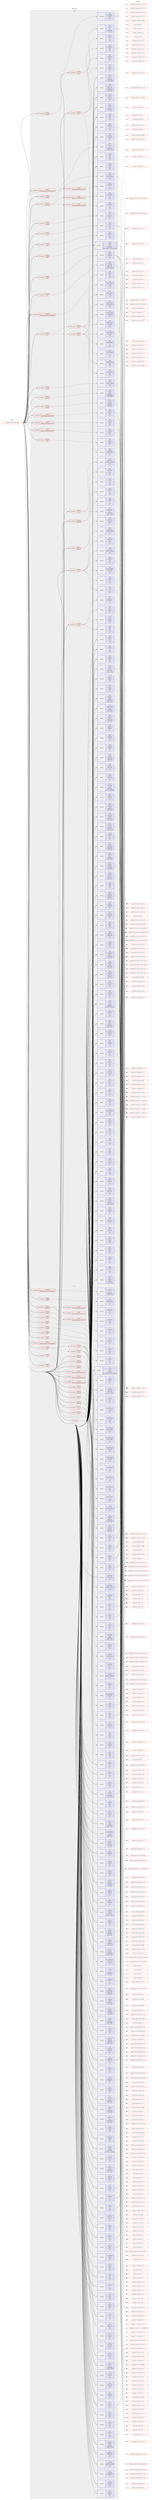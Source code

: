 digraph prolog {

# *************
# Graph options
# *************

newrank=true;
concentrate=true;
compound=true;
graph [rankdir=LR,fontname=Helvetica,fontsize=10,ranksep=1.5];#, ranksep=2.5, nodesep=0.2];
edge  [arrowhead=vee];
node  [fontname=Helvetica,fontsize=10];

# **********
# The ebuild
# **********

subgraph cluster_leftcol {
color=gray;
rank=same;
label=<<i>ebuild</i>>;
id [label="portage://app-office/libreoffice-9999", color=red, width=4, href="../app-office/libreoffice-9999.svg"];
}

# ****************
# The dependencies
# ****************

subgraph cluster_midcol {
color=gray;
label=<<i>dependencies</i>>;
subgraph cluster_compile {
fillcolor="#eeeeee";
style=filled;
label=<<i>compile</i>>;
subgraph cond13275 {
dependency46513 [label=<<TABLE BORDER="0" CELLBORDER="1" CELLSPACING="0" CELLPADDING="4"><TR><TD ROWSPAN="3" CELLPADDING="10">use_conditional</TD></TR><TR><TD>negative</TD></TR><TR><TD>mariadb</TD></TR></TABLE>>, shape=none, color=red];
subgraph pack32827 {
dependency46514 [label=<<TABLE BORDER="0" CELLBORDER="1" CELLSPACING="0" CELLPADDING="4" WIDTH="220"><TR><TD ROWSPAN="6" CELLPADDING="30">pack_dep</TD></TR><TR><TD WIDTH="110">install</TD></TR><TR><TD>dev-db</TD></TR><TR><TD>mysql-connector-c</TD></TR><TR><TD>none</TD></TR><TR><TD>[,,]</TD></TR></TABLE>>, shape=none, color=blue];
}
dependency46513:e -> dependency46514:w [weight=20,style="dashed",arrowhead="vee"];
}
id:e -> dependency46513:w [weight=20,style="solid",arrowhead="vee"];
subgraph cond13276 {
dependency46515 [label=<<TABLE BORDER="0" CELLBORDER="1" CELLSPACING="0" CELLPADDING="4"><TR><TD ROWSPAN="3" CELLPADDING="10">use_conditional</TD></TR><TR><TD>positive</TD></TR><TR><TD>accessibility</TD></TR></TABLE>>, shape=none, color=red];
subgraph cond13277 {
dependency46516 [label=<<TABLE BORDER="0" CELLBORDER="1" CELLSPACING="0" CELLPADDING="4"><TR><TD ROWSPAN="3" CELLPADDING="10">use_conditional</TD></TR><TR><TD>positive</TD></TR><TR><TD>python_single_target_python3_10</TD></TR></TABLE>>, shape=none, color=red];
subgraph pack32828 {
dependency46517 [label=<<TABLE BORDER="0" CELLBORDER="1" CELLSPACING="0" CELLPADDING="4" WIDTH="220"><TR><TD ROWSPAN="6" CELLPADDING="30">pack_dep</TD></TR><TR><TD WIDTH="110">install</TD></TR><TR><TD>dev-python</TD></TR><TR><TD>lxml</TD></TR><TR><TD>none</TD></TR><TR><TD>[,,]</TD></TR></TABLE>>, shape=none, color=blue];
}
dependency46516:e -> dependency46517:w [weight=20,style="dashed",arrowhead="vee"];
}
dependency46515:e -> dependency46516:w [weight=20,style="dashed",arrowhead="vee"];
subgraph cond13278 {
dependency46518 [label=<<TABLE BORDER="0" CELLBORDER="1" CELLSPACING="0" CELLPADDING="4"><TR><TD ROWSPAN="3" CELLPADDING="10">use_conditional</TD></TR><TR><TD>positive</TD></TR><TR><TD>python_single_target_python3_11</TD></TR></TABLE>>, shape=none, color=red];
subgraph pack32829 {
dependency46519 [label=<<TABLE BORDER="0" CELLBORDER="1" CELLSPACING="0" CELLPADDING="4" WIDTH="220"><TR><TD ROWSPAN="6" CELLPADDING="30">pack_dep</TD></TR><TR><TD WIDTH="110">install</TD></TR><TR><TD>dev-python</TD></TR><TR><TD>lxml</TD></TR><TR><TD>none</TD></TR><TR><TD>[,,]</TD></TR></TABLE>>, shape=none, color=blue];
}
dependency46518:e -> dependency46519:w [weight=20,style="dashed",arrowhead="vee"];
}
dependency46515:e -> dependency46518:w [weight=20,style="dashed",arrowhead="vee"];
subgraph cond13279 {
dependency46520 [label=<<TABLE BORDER="0" CELLBORDER="1" CELLSPACING="0" CELLPADDING="4"><TR><TD ROWSPAN="3" CELLPADDING="10">use_conditional</TD></TR><TR><TD>positive</TD></TR><TR><TD>python_single_target_python3_12</TD></TR></TABLE>>, shape=none, color=red];
subgraph pack32830 {
dependency46521 [label=<<TABLE BORDER="0" CELLBORDER="1" CELLSPACING="0" CELLPADDING="4" WIDTH="220"><TR><TD ROWSPAN="6" CELLPADDING="30">pack_dep</TD></TR><TR><TD WIDTH="110">install</TD></TR><TR><TD>dev-python</TD></TR><TR><TD>lxml</TD></TR><TR><TD>none</TD></TR><TR><TD>[,,]</TD></TR></TABLE>>, shape=none, color=blue];
}
dependency46520:e -> dependency46521:w [weight=20,style="dashed",arrowhead="vee"];
}
dependency46515:e -> dependency46520:w [weight=20,style="dashed",arrowhead="vee"];
}
id:e -> dependency46515:w [weight=20,style="solid",arrowhead="vee"];
subgraph cond13280 {
dependency46522 [label=<<TABLE BORDER="0" CELLBORDER="1" CELLSPACING="0" CELLPADDING="4"><TR><TD ROWSPAN="3" CELLPADDING="10">use_conditional</TD></TR><TR><TD>positive</TD></TR><TR><TD>bluetooth</TD></TR></TABLE>>, shape=none, color=red];
subgraph pack32831 {
dependency46523 [label=<<TABLE BORDER="0" CELLBORDER="1" CELLSPACING="0" CELLPADDING="4" WIDTH="220"><TR><TD ROWSPAN="6" CELLPADDING="30">pack_dep</TD></TR><TR><TD WIDTH="110">install</TD></TR><TR><TD>dev-libs</TD></TR><TR><TD>glib</TD></TR><TR><TD>none</TD></TR><TR><TD>[,,]</TD></TR></TABLE>>, shape=none, color=blue];
}
dependency46522:e -> dependency46523:w [weight=20,style="dashed",arrowhead="vee"];
subgraph pack32832 {
dependency46524 [label=<<TABLE BORDER="0" CELLBORDER="1" CELLSPACING="0" CELLPADDING="4" WIDTH="220"><TR><TD ROWSPAN="6" CELLPADDING="30">pack_dep</TD></TR><TR><TD WIDTH="110">install</TD></TR><TR><TD>net-wireless</TD></TR><TR><TD>bluez</TD></TR><TR><TD>none</TD></TR><TR><TD>[,,]</TD></TR></TABLE>>, shape=none, color=blue];
}
dependency46522:e -> dependency46524:w [weight=20,style="dashed",arrowhead="vee"];
}
id:e -> dependency46522:w [weight=20,style="solid",arrowhead="vee"];
subgraph cond13281 {
dependency46525 [label=<<TABLE BORDER="0" CELLBORDER="1" CELLSPACING="0" CELLPADDING="4"><TR><TD ROWSPAN="3" CELLPADDING="10">use_conditional</TD></TR><TR><TD>positive</TD></TR><TR><TD>coinmp</TD></TR></TABLE>>, shape=none, color=red];
subgraph pack32833 {
dependency46526 [label=<<TABLE BORDER="0" CELLBORDER="1" CELLSPACING="0" CELLPADDING="4" WIDTH="220"><TR><TD ROWSPAN="6" CELLPADDING="30">pack_dep</TD></TR><TR><TD WIDTH="110">install</TD></TR><TR><TD>sci-libs</TD></TR><TR><TD>coinor-mp</TD></TR><TR><TD>none</TD></TR><TR><TD>[,,]</TD></TR></TABLE>>, shape=none, color=blue];
}
dependency46525:e -> dependency46526:w [weight=20,style="dashed",arrowhead="vee"];
}
id:e -> dependency46525:w [weight=20,style="solid",arrowhead="vee"];
subgraph cond13282 {
dependency46527 [label=<<TABLE BORDER="0" CELLBORDER="1" CELLSPACING="0" CELLPADDING="4"><TR><TD ROWSPAN="3" CELLPADDING="10">use_conditional</TD></TR><TR><TD>positive</TD></TR><TR><TD>cups</TD></TR></TABLE>>, shape=none, color=red];
subgraph pack32834 {
dependency46528 [label=<<TABLE BORDER="0" CELLBORDER="1" CELLSPACING="0" CELLPADDING="4" WIDTH="220"><TR><TD ROWSPAN="6" CELLPADDING="30">pack_dep</TD></TR><TR><TD WIDTH="110">install</TD></TR><TR><TD>net-print</TD></TR><TR><TD>cups</TD></TR><TR><TD>none</TD></TR><TR><TD>[,,]</TD></TR></TABLE>>, shape=none, color=blue];
}
dependency46527:e -> dependency46528:w [weight=20,style="dashed",arrowhead="vee"];
}
id:e -> dependency46527:w [weight=20,style="solid",arrowhead="vee"];
subgraph cond13283 {
dependency46529 [label=<<TABLE BORDER="0" CELLBORDER="1" CELLSPACING="0" CELLPADDING="4"><TR><TD ROWSPAN="3" CELLPADDING="10">use_conditional</TD></TR><TR><TD>positive</TD></TR><TR><TD>dbus</TD></TR></TABLE>>, shape=none, color=red];
subgraph pack32835 {
dependency46530 [label=<<TABLE BORDER="0" CELLBORDER="1" CELLSPACING="0" CELLPADDING="4" WIDTH="220"><TR><TD ROWSPAN="6" CELLPADDING="30">pack_dep</TD></TR><TR><TD WIDTH="110">install</TD></TR><TR><TD>sys-apps</TD></TR><TR><TD>dbus</TD></TR><TR><TD>none</TD></TR><TR><TD>[,,]</TD></TR></TABLE>>, shape=none, color=blue];
}
dependency46529:e -> dependency46530:w [weight=20,style="dashed",arrowhead="vee"];
}
id:e -> dependency46529:w [weight=20,style="solid",arrowhead="vee"];
subgraph cond13284 {
dependency46531 [label=<<TABLE BORDER="0" CELLBORDER="1" CELLSPACING="0" CELLPADDING="4"><TR><TD ROWSPAN="3" CELLPADDING="10">use_conditional</TD></TR><TR><TD>positive</TD></TR><TR><TD>eds</TD></TR></TABLE>>, shape=none, color=red];
subgraph pack32836 {
dependency46532 [label=<<TABLE BORDER="0" CELLBORDER="1" CELLSPACING="0" CELLPADDING="4" WIDTH="220"><TR><TD ROWSPAN="6" CELLPADDING="30">pack_dep</TD></TR><TR><TD WIDTH="110">install</TD></TR><TR><TD>dev-libs</TD></TR><TR><TD>glib</TD></TR><TR><TD>none</TD></TR><TR><TD>[,,]</TD></TR></TABLE>>, shape=none, color=blue];
}
dependency46531:e -> dependency46532:w [weight=20,style="dashed",arrowhead="vee"];
subgraph pack32837 {
dependency46533 [label=<<TABLE BORDER="0" CELLBORDER="1" CELLSPACING="0" CELLPADDING="4" WIDTH="220"><TR><TD ROWSPAN="6" CELLPADDING="30">pack_dep</TD></TR><TR><TD WIDTH="110">install</TD></TR><TR><TD>gnome-base</TD></TR><TR><TD>dconf</TD></TR><TR><TD>greaterequal</TD></TR><TR><TD>[0.40.0,,,0.40.0]</TD></TR></TABLE>>, shape=none, color=blue];
}
dependency46531:e -> dependency46533:w [weight=20,style="dashed",arrowhead="vee"];
subgraph pack32838 {
dependency46534 [label=<<TABLE BORDER="0" CELLBORDER="1" CELLSPACING="0" CELLPADDING="4" WIDTH="220"><TR><TD ROWSPAN="6" CELLPADDING="30">pack_dep</TD></TR><TR><TD WIDTH="110">install</TD></TR><TR><TD>gnome-extra</TD></TR><TR><TD>evolution-data-server</TD></TR><TR><TD>none</TD></TR><TR><TD>[,,]</TD></TR></TABLE>>, shape=none, color=blue];
}
dependency46531:e -> dependency46534:w [weight=20,style="dashed",arrowhead="vee"];
}
id:e -> dependency46531:w [weight=20,style="solid",arrowhead="vee"];
subgraph cond13285 {
dependency46535 [label=<<TABLE BORDER="0" CELLBORDER="1" CELLSPACING="0" CELLPADDING="4"><TR><TD ROWSPAN="3" CELLPADDING="10">use_conditional</TD></TR><TR><TD>positive</TD></TR><TR><TD>firebird</TD></TR></TABLE>>, shape=none, color=red];
subgraph pack32839 {
dependency46536 [label=<<TABLE BORDER="0" CELLBORDER="1" CELLSPACING="0" CELLPADDING="4" WIDTH="220"><TR><TD ROWSPAN="6" CELLPADDING="30">pack_dep</TD></TR><TR><TD WIDTH="110">install</TD></TR><TR><TD>dev-db</TD></TR><TR><TD>firebird</TD></TR><TR><TD>greaterequal</TD></TR><TR><TD>[3.0.2.32703.0,,-r1,3.0.2.32703.0-r1]</TD></TR></TABLE>>, shape=none, color=blue];
}
dependency46535:e -> dependency46536:w [weight=20,style="dashed",arrowhead="vee"];
}
id:e -> dependency46535:w [weight=20,style="solid",arrowhead="vee"];
subgraph cond13286 {
dependency46537 [label=<<TABLE BORDER="0" CELLBORDER="1" CELLSPACING="0" CELLPADDING="4"><TR><TD ROWSPAN="3" CELLPADDING="10">use_conditional</TD></TR><TR><TD>positive</TD></TR><TR><TD>gstreamer</TD></TR></TABLE>>, shape=none, color=red];
subgraph pack32840 {
dependency46538 [label=<<TABLE BORDER="0" CELLBORDER="1" CELLSPACING="0" CELLPADDING="4" WIDTH="220"><TR><TD ROWSPAN="6" CELLPADDING="30">pack_dep</TD></TR><TR><TD WIDTH="110">install</TD></TR><TR><TD>media-libs</TD></TR><TR><TD>gstreamer</TD></TR><TR><TD>none</TD></TR><TR><TD>[,,]</TD></TR></TABLE>>, shape=none, color=blue];
}
dependency46537:e -> dependency46538:w [weight=20,style="dashed",arrowhead="vee"];
subgraph pack32841 {
dependency46539 [label=<<TABLE BORDER="0" CELLBORDER="1" CELLSPACING="0" CELLPADDING="4" WIDTH="220"><TR><TD ROWSPAN="6" CELLPADDING="30">pack_dep</TD></TR><TR><TD WIDTH="110">install</TD></TR><TR><TD>media-libs</TD></TR><TR><TD>gst-plugins-base</TD></TR><TR><TD>none</TD></TR><TR><TD>[,,]</TD></TR></TABLE>>, shape=none, color=blue];
}
dependency46537:e -> dependency46539:w [weight=20,style="dashed",arrowhead="vee"];
}
id:e -> dependency46537:w [weight=20,style="solid",arrowhead="vee"];
subgraph cond13287 {
dependency46540 [label=<<TABLE BORDER="0" CELLBORDER="1" CELLSPACING="0" CELLPADDING="4"><TR><TD ROWSPAN="3" CELLPADDING="10">use_conditional</TD></TR><TR><TD>positive</TD></TR><TR><TD>gtk</TD></TR></TABLE>>, shape=none, color=red];
subgraph pack32842 {
dependency46541 [label=<<TABLE BORDER="0" CELLBORDER="1" CELLSPACING="0" CELLPADDING="4" WIDTH="220"><TR><TD ROWSPAN="6" CELLPADDING="30">pack_dep</TD></TR><TR><TD WIDTH="110">install</TD></TR><TR><TD>app-accessibility</TD></TR><TR><TD>at-spi2-core</TD></TR><TR><TD>none</TD></TR><TR><TD>[,,]</TD></TR></TABLE>>, shape=none, color=blue];
}
dependency46540:e -> dependency46541:w [weight=20,style="dashed",arrowhead="vee"];
subgraph pack32843 {
dependency46542 [label=<<TABLE BORDER="0" CELLBORDER="1" CELLSPACING="0" CELLPADDING="4" WIDTH="220"><TR><TD ROWSPAN="6" CELLPADDING="30">pack_dep</TD></TR><TR><TD WIDTH="110">install</TD></TR><TR><TD>dev-libs</TD></TR><TR><TD>glib</TD></TR><TR><TD>none</TD></TR><TR><TD>[,,]</TD></TR></TABLE>>, shape=none, color=blue];
}
dependency46540:e -> dependency46542:w [weight=20,style="dashed",arrowhead="vee"];
subgraph pack32844 {
dependency46543 [label=<<TABLE BORDER="0" CELLBORDER="1" CELLSPACING="0" CELLPADDING="4" WIDTH="220"><TR><TD ROWSPAN="6" CELLPADDING="30">pack_dep</TD></TR><TR><TD WIDTH="110">install</TD></TR><TR><TD>dev-libs</TD></TR><TR><TD>gobject-introspection</TD></TR><TR><TD>none</TD></TR><TR><TD>[,,]</TD></TR></TABLE>>, shape=none, color=blue];
}
dependency46540:e -> dependency46543:w [weight=20,style="dashed",arrowhead="vee"];
subgraph pack32845 {
dependency46544 [label=<<TABLE BORDER="0" CELLBORDER="1" CELLSPACING="0" CELLPADDING="4" WIDTH="220"><TR><TD ROWSPAN="6" CELLPADDING="30">pack_dep</TD></TR><TR><TD WIDTH="110">install</TD></TR><TR><TD>gnome-base</TD></TR><TR><TD>dconf</TD></TR><TR><TD>none</TD></TR><TR><TD>[,,]</TD></TR></TABLE>>, shape=none, color=blue];
}
dependency46540:e -> dependency46544:w [weight=20,style="dashed",arrowhead="vee"];
subgraph pack32846 {
dependency46545 [label=<<TABLE BORDER="0" CELLBORDER="1" CELLSPACING="0" CELLPADDING="4" WIDTH="220"><TR><TD ROWSPAN="6" CELLPADDING="30">pack_dep</TD></TR><TR><TD WIDTH="110">install</TD></TR><TR><TD>media-libs</TD></TR><TR><TD>mesa</TD></TR><TR><TD>none</TD></TR><TR><TD>[,,]</TD></TR></TABLE>>, shape=none, color=blue];
}
dependency46540:e -> dependency46545:w [weight=20,style="dashed",arrowhead="vee"];
subgraph pack32847 {
dependency46546 [label=<<TABLE BORDER="0" CELLBORDER="1" CELLSPACING="0" CELLPADDING="4" WIDTH="220"><TR><TD ROWSPAN="6" CELLPADDING="30">pack_dep</TD></TR><TR><TD WIDTH="110">install</TD></TR><TR><TD>x11-libs</TD></TR><TR><TD>gtk+</TD></TR><TR><TD>none</TD></TR><TR><TD>[,,]</TD></TR></TABLE>>, shape=none, color=blue];
}
dependency46540:e -> dependency46546:w [weight=20,style="dashed",arrowhead="vee"];
subgraph pack32848 {
dependency46547 [label=<<TABLE BORDER="0" CELLBORDER="1" CELLSPACING="0" CELLPADDING="4" WIDTH="220"><TR><TD ROWSPAN="6" CELLPADDING="30">pack_dep</TD></TR><TR><TD WIDTH="110">install</TD></TR><TR><TD>x11-libs</TD></TR><TR><TD>pango</TD></TR><TR><TD>none</TD></TR><TR><TD>[,,]</TD></TR></TABLE>>, shape=none, color=blue];
}
dependency46540:e -> dependency46547:w [weight=20,style="dashed",arrowhead="vee"];
}
id:e -> dependency46540:w [weight=20,style="solid",arrowhead="vee"];
subgraph cond13288 {
dependency46548 [label=<<TABLE BORDER="0" CELLBORDER="1" CELLSPACING="0" CELLPADDING="4"><TR><TD ROWSPAN="3" CELLPADDING="10">use_conditional</TD></TR><TR><TD>positive</TD></TR><TR><TD>java</TD></TR></TABLE>>, shape=none, color=red];
subgraph pack32849 {
dependency46549 [label=<<TABLE BORDER="0" CELLBORDER="1" CELLSPACING="0" CELLPADDING="4" WIDTH="220"><TR><TD ROWSPAN="6" CELLPADDING="30">pack_dep</TD></TR><TR><TD WIDTH="110">install</TD></TR><TR><TD>dev-java</TD></TR><TR><TD>ant</TD></TR><TR><TD>none</TD></TR><TR><TD>[,,]</TD></TR></TABLE>>, shape=none, color=blue];
}
dependency46548:e -> dependency46549:w [weight=20,style="dashed",arrowhead="vee"];
subgraph pack32850 {
dependency46550 [label=<<TABLE BORDER="0" CELLBORDER="1" CELLSPACING="0" CELLPADDING="4" WIDTH="220"><TR><TD ROWSPAN="6" CELLPADDING="30">pack_dep</TD></TR><TR><TD WIDTH="110">install</TD></TR><TR><TD>virtual</TD></TR><TR><TD>jdk</TD></TR><TR><TD>greaterequal</TD></TR><TR><TD>[17,,,17]</TD></TR></TABLE>>, shape=none, color=blue];
}
dependency46548:e -> dependency46550:w [weight=20,style="dashed",arrowhead="vee"];
}
id:e -> dependency46548:w [weight=20,style="solid",arrowhead="vee"];
subgraph cond13289 {
dependency46551 [label=<<TABLE BORDER="0" CELLBORDER="1" CELLSPACING="0" CELLPADDING="4"><TR><TD ROWSPAN="3" CELLPADDING="10">use_conditional</TD></TR><TR><TD>positive</TD></TR><TR><TD>java</TD></TR></TABLE>>, shape=none, color=red];
subgraph pack32851 {
dependency46552 [label=<<TABLE BORDER="0" CELLBORDER="1" CELLSPACING="0" CELLPADDING="4" WIDTH="220"><TR><TD ROWSPAN="6" CELLPADDING="30">pack_dep</TD></TR><TR><TD WIDTH="110">install</TD></TR><TR><TD>dev-java</TD></TR><TR><TD>java-config</TD></TR><TR><TD>greaterequal</TD></TR><TR><TD>[2.2.0,,-r3,2.2.0-r3]</TD></TR></TABLE>>, shape=none, color=blue];
}
dependency46551:e -> dependency46552:w [weight=20,style="dashed",arrowhead="vee"];
}
id:e -> dependency46551:w [weight=20,style="solid",arrowhead="vee"];
subgraph cond13290 {
dependency46553 [label=<<TABLE BORDER="0" CELLBORDER="1" CELLSPACING="0" CELLPADDING="4"><TR><TD ROWSPAN="3" CELLPADDING="10">use_conditional</TD></TR><TR><TD>positive</TD></TR><TR><TD>kde</TD></TR></TABLE>>, shape=none, color=red];
subgraph cond13291 {
dependency46554 [label=<<TABLE BORDER="0" CELLBORDER="1" CELLSPACING="0" CELLPADDING="4"><TR><TD ROWSPAN="3" CELLPADDING="10">use_conditional</TD></TR><TR><TD>positive</TD></TR><TR><TD>qt5</TD></TR></TABLE>>, shape=none, color=red];
subgraph pack32852 {
dependency46555 [label=<<TABLE BORDER="0" CELLBORDER="1" CELLSPACING="0" CELLPADDING="4" WIDTH="220"><TR><TD ROWSPAN="6" CELLPADDING="30">pack_dep</TD></TR><TR><TD WIDTH="110">install</TD></TR><TR><TD>kde-frameworks</TD></TR><TR><TD>kconfig</TD></TR><TR><TD>none</TD></TR><TR><TD>[,,]</TD></TR></TABLE>>, shape=none, color=blue];
}
dependency46554:e -> dependency46555:w [weight=20,style="dashed",arrowhead="vee"];
subgraph pack32853 {
dependency46556 [label=<<TABLE BORDER="0" CELLBORDER="1" CELLSPACING="0" CELLPADDING="4" WIDTH="220"><TR><TD ROWSPAN="6" CELLPADDING="30">pack_dep</TD></TR><TR><TD WIDTH="110">install</TD></TR><TR><TD>kde-frameworks</TD></TR><TR><TD>kcoreaddons</TD></TR><TR><TD>none</TD></TR><TR><TD>[,,]</TD></TR></TABLE>>, shape=none, color=blue];
}
dependency46554:e -> dependency46556:w [weight=20,style="dashed",arrowhead="vee"];
subgraph pack32854 {
dependency46557 [label=<<TABLE BORDER="0" CELLBORDER="1" CELLSPACING="0" CELLPADDING="4" WIDTH="220"><TR><TD ROWSPAN="6" CELLPADDING="30">pack_dep</TD></TR><TR><TD WIDTH="110">install</TD></TR><TR><TD>kde-frameworks</TD></TR><TR><TD>ki18n</TD></TR><TR><TD>none</TD></TR><TR><TD>[,,]</TD></TR></TABLE>>, shape=none, color=blue];
}
dependency46554:e -> dependency46557:w [weight=20,style="dashed",arrowhead="vee"];
subgraph pack32855 {
dependency46558 [label=<<TABLE BORDER="0" CELLBORDER="1" CELLSPACING="0" CELLPADDING="4" WIDTH="220"><TR><TD ROWSPAN="6" CELLPADDING="30">pack_dep</TD></TR><TR><TD WIDTH="110">install</TD></TR><TR><TD>kde-frameworks</TD></TR><TR><TD>kio</TD></TR><TR><TD>none</TD></TR><TR><TD>[,,]</TD></TR></TABLE>>, shape=none, color=blue];
}
dependency46554:e -> dependency46558:w [weight=20,style="dashed",arrowhead="vee"];
subgraph pack32856 {
dependency46559 [label=<<TABLE BORDER="0" CELLBORDER="1" CELLSPACING="0" CELLPADDING="4" WIDTH="220"><TR><TD ROWSPAN="6" CELLPADDING="30">pack_dep</TD></TR><TR><TD WIDTH="110">install</TD></TR><TR><TD>kde-frameworks</TD></TR><TR><TD>kwindowsystem</TD></TR><TR><TD>none</TD></TR><TR><TD>[,,]</TD></TR></TABLE>>, shape=none, color=blue];
}
dependency46554:e -> dependency46559:w [weight=20,style="dashed",arrowhead="vee"];
}
dependency46553:e -> dependency46554:w [weight=20,style="dashed",arrowhead="vee"];
subgraph cond13292 {
dependency46560 [label=<<TABLE BORDER="0" CELLBORDER="1" CELLSPACING="0" CELLPADDING="4"><TR><TD ROWSPAN="3" CELLPADDING="10">use_conditional</TD></TR><TR><TD>positive</TD></TR><TR><TD>qt6</TD></TR></TABLE>>, shape=none, color=red];
subgraph pack32857 {
dependency46561 [label=<<TABLE BORDER="0" CELLBORDER="1" CELLSPACING="0" CELLPADDING="4" WIDTH="220"><TR><TD ROWSPAN="6" CELLPADDING="30">pack_dep</TD></TR><TR><TD WIDTH="110">install</TD></TR><TR><TD>kde-frameworks</TD></TR><TR><TD>kconfig</TD></TR><TR><TD>none</TD></TR><TR><TD>[,,]</TD></TR></TABLE>>, shape=none, color=blue];
}
dependency46560:e -> dependency46561:w [weight=20,style="dashed",arrowhead="vee"];
subgraph pack32858 {
dependency46562 [label=<<TABLE BORDER="0" CELLBORDER="1" CELLSPACING="0" CELLPADDING="4" WIDTH="220"><TR><TD ROWSPAN="6" CELLPADDING="30">pack_dep</TD></TR><TR><TD WIDTH="110">install</TD></TR><TR><TD>kde-frameworks</TD></TR><TR><TD>kcoreaddons</TD></TR><TR><TD>none</TD></TR><TR><TD>[,,]</TD></TR></TABLE>>, shape=none, color=blue];
}
dependency46560:e -> dependency46562:w [weight=20,style="dashed",arrowhead="vee"];
subgraph pack32859 {
dependency46563 [label=<<TABLE BORDER="0" CELLBORDER="1" CELLSPACING="0" CELLPADDING="4" WIDTH="220"><TR><TD ROWSPAN="6" CELLPADDING="30">pack_dep</TD></TR><TR><TD WIDTH="110">install</TD></TR><TR><TD>kde-frameworks</TD></TR><TR><TD>ki18n</TD></TR><TR><TD>none</TD></TR><TR><TD>[,,]</TD></TR></TABLE>>, shape=none, color=blue];
}
dependency46560:e -> dependency46563:w [weight=20,style="dashed",arrowhead="vee"];
subgraph pack32860 {
dependency46564 [label=<<TABLE BORDER="0" CELLBORDER="1" CELLSPACING="0" CELLPADDING="4" WIDTH="220"><TR><TD ROWSPAN="6" CELLPADDING="30">pack_dep</TD></TR><TR><TD WIDTH="110">install</TD></TR><TR><TD>kde-frameworks</TD></TR><TR><TD>kio</TD></TR><TR><TD>none</TD></TR><TR><TD>[,,]</TD></TR></TABLE>>, shape=none, color=blue];
}
dependency46560:e -> dependency46564:w [weight=20,style="dashed",arrowhead="vee"];
subgraph pack32861 {
dependency46565 [label=<<TABLE BORDER="0" CELLBORDER="1" CELLSPACING="0" CELLPADDING="4" WIDTH="220"><TR><TD ROWSPAN="6" CELLPADDING="30">pack_dep</TD></TR><TR><TD WIDTH="110">install</TD></TR><TR><TD>kde-frameworks</TD></TR><TR><TD>kwindowsystem</TD></TR><TR><TD>none</TD></TR><TR><TD>[,,]</TD></TR></TABLE>>, shape=none, color=blue];
}
dependency46560:e -> dependency46565:w [weight=20,style="dashed",arrowhead="vee"];
}
dependency46553:e -> dependency46560:w [weight=20,style="dashed",arrowhead="vee"];
}
id:e -> dependency46553:w [weight=20,style="solid",arrowhead="vee"];
subgraph cond13293 {
dependency46566 [label=<<TABLE BORDER="0" CELLBORDER="1" CELLSPACING="0" CELLPADDING="4"><TR><TD ROWSPAN="3" CELLPADDING="10">use_conditional</TD></TR><TR><TD>positive</TD></TR><TR><TD>ldap</TD></TR></TABLE>>, shape=none, color=red];
subgraph pack32862 {
dependency46567 [label=<<TABLE BORDER="0" CELLBORDER="1" CELLSPACING="0" CELLPADDING="4" WIDTH="220"><TR><TD ROWSPAN="6" CELLPADDING="30">pack_dep</TD></TR><TR><TD WIDTH="110">install</TD></TR><TR><TD>net-nds</TD></TR><TR><TD>openldap</TD></TR><TR><TD>none</TD></TR><TR><TD>[,,]</TD></TR></TABLE>>, shape=none, color=blue];
}
dependency46566:e -> dependency46567:w [weight=20,style="dashed",arrowhead="vee"];
}
id:e -> dependency46566:w [weight=20,style="solid",arrowhead="vee"];
subgraph cond13294 {
dependency46568 [label=<<TABLE BORDER="0" CELLBORDER="1" CELLSPACING="0" CELLPADDING="4"><TR><TD ROWSPAN="3" CELLPADDING="10">use_conditional</TD></TR><TR><TD>positive</TD></TR><TR><TD>libreoffice_extensions_scripting-beanshell</TD></TR></TABLE>>, shape=none, color=red];
subgraph pack32863 {
dependency46569 [label=<<TABLE BORDER="0" CELLBORDER="1" CELLSPACING="0" CELLPADDING="4" WIDTH="220"><TR><TD ROWSPAN="6" CELLPADDING="30">pack_dep</TD></TR><TR><TD WIDTH="110">install</TD></TR><TR><TD>dev-java</TD></TR><TR><TD>bsh</TD></TR><TR><TD>none</TD></TR><TR><TD>[,,]</TD></TR></TABLE>>, shape=none, color=blue];
}
dependency46568:e -> dependency46569:w [weight=20,style="dashed",arrowhead="vee"];
}
id:e -> dependency46568:w [weight=20,style="solid",arrowhead="vee"];
subgraph cond13295 {
dependency46570 [label=<<TABLE BORDER="0" CELLBORDER="1" CELLSPACING="0" CELLPADDING="4"><TR><TD ROWSPAN="3" CELLPADDING="10">use_conditional</TD></TR><TR><TD>positive</TD></TR><TR><TD>libreoffice_extensions_scripting-javascript</TD></TR></TABLE>>, shape=none, color=red];
subgraph pack32864 {
dependency46571 [label=<<TABLE BORDER="0" CELLBORDER="1" CELLSPACING="0" CELLPADDING="4" WIDTH="220"><TR><TD ROWSPAN="6" CELLPADDING="30">pack_dep</TD></TR><TR><TD WIDTH="110">install</TD></TR><TR><TD>dev-java</TD></TR><TR><TD>rhino</TD></TR><TR><TD>greaterequal</TD></TR><TR><TD>[1.7.14,,,1.7.14]</TD></TR></TABLE>>, shape=none, color=blue];
}
dependency46570:e -> dependency46571:w [weight=20,style="dashed",arrowhead="vee"];
}
id:e -> dependency46570:w [weight=20,style="solid",arrowhead="vee"];
subgraph cond13296 {
dependency46572 [label=<<TABLE BORDER="0" CELLBORDER="1" CELLSPACING="0" CELLPADDING="4"><TR><TD ROWSPAN="3" CELLPADDING="10">use_conditional</TD></TR><TR><TD>positive</TD></TR><TR><TD>mariadb</TD></TR></TABLE>>, shape=none, color=red];
subgraph pack32865 {
dependency46573 [label=<<TABLE BORDER="0" CELLBORDER="1" CELLSPACING="0" CELLPADDING="4" WIDTH="220"><TR><TD ROWSPAN="6" CELLPADDING="30">pack_dep</TD></TR><TR><TD WIDTH="110">install</TD></TR><TR><TD>dev-db</TD></TR><TR><TD>mariadb-connector-c</TD></TR><TR><TD>none</TD></TR><TR><TD>[,,]</TD></TR></TABLE>>, shape=none, color=blue];
}
dependency46572:e -> dependency46573:w [weight=20,style="dashed",arrowhead="vee"];
}
id:e -> dependency46572:w [weight=20,style="solid",arrowhead="vee"];
subgraph cond13297 {
dependency46574 [label=<<TABLE BORDER="0" CELLBORDER="1" CELLSPACING="0" CELLPADDING="4"><TR><TD ROWSPAN="3" CELLPADDING="10">use_conditional</TD></TR><TR><TD>positive</TD></TR><TR><TD>pdfimport</TD></TR></TABLE>>, shape=none, color=red];
subgraph pack32866 {
dependency46575 [label=<<TABLE BORDER="0" CELLBORDER="1" CELLSPACING="0" CELLPADDING="4" WIDTH="220"><TR><TD ROWSPAN="6" CELLPADDING="30">pack_dep</TD></TR><TR><TD WIDTH="110">install</TD></TR><TR><TD>app-text</TD></TR><TR><TD>poppler</TD></TR><TR><TD>greaterequal</TD></TR><TR><TD>[22.06,,,22.06]</TD></TR></TABLE>>, shape=none, color=blue];
}
dependency46574:e -> dependency46575:w [weight=20,style="dashed",arrowhead="vee"];
}
id:e -> dependency46574:w [weight=20,style="solid",arrowhead="vee"];
subgraph cond13298 {
dependency46576 [label=<<TABLE BORDER="0" CELLBORDER="1" CELLSPACING="0" CELLPADDING="4"><TR><TD ROWSPAN="3" CELLPADDING="10">use_conditional</TD></TR><TR><TD>positive</TD></TR><TR><TD>postgres</TD></TR></TABLE>>, shape=none, color=red];
subgraph pack32867 {
dependency46577 [label=<<TABLE BORDER="0" CELLBORDER="1" CELLSPACING="0" CELLPADDING="4" WIDTH="220"><TR><TD ROWSPAN="6" CELLPADDING="30">pack_dep</TD></TR><TR><TD WIDTH="110">install</TD></TR><TR><TD>dev-db</TD></TR><TR><TD>postgresql</TD></TR><TR><TD>greaterequal</TD></TR><TR><TD>[9.0,,,9.0]</TD></TR></TABLE>>, shape=none, color=blue];
}
dependency46576:e -> dependency46577:w [weight=20,style="dashed",arrowhead="vee"];
}
id:e -> dependency46576:w [weight=20,style="solid",arrowhead="vee"];
subgraph cond13299 {
dependency46578 [label=<<TABLE BORDER="0" CELLBORDER="1" CELLSPACING="0" CELLPADDING="4"><TR><TD ROWSPAN="3" CELLPADDING="10">use_conditional</TD></TR><TR><TD>positive</TD></TR><TR><TD>python_single_target_python3_10</TD></TR></TABLE>>, shape=none, color=red];
subgraph pack32868 {
dependency46579 [label=<<TABLE BORDER="0" CELLBORDER="1" CELLSPACING="0" CELLPADDING="4" WIDTH="220"><TR><TD ROWSPAN="6" CELLPADDING="30">pack_dep</TD></TR><TR><TD WIDTH="110">install</TD></TR><TR><TD>dev-lang</TD></TR><TR><TD>python</TD></TR><TR><TD>none</TD></TR><TR><TD>[,,]</TD></TR></TABLE>>, shape=none, color=blue];
}
dependency46578:e -> dependency46579:w [weight=20,style="dashed",arrowhead="vee"];
}
id:e -> dependency46578:w [weight=20,style="solid",arrowhead="vee"];
subgraph cond13300 {
dependency46580 [label=<<TABLE BORDER="0" CELLBORDER="1" CELLSPACING="0" CELLPADDING="4"><TR><TD ROWSPAN="3" CELLPADDING="10">use_conditional</TD></TR><TR><TD>positive</TD></TR><TR><TD>python_single_target_python3_11</TD></TR></TABLE>>, shape=none, color=red];
subgraph pack32869 {
dependency46581 [label=<<TABLE BORDER="0" CELLBORDER="1" CELLSPACING="0" CELLPADDING="4" WIDTH="220"><TR><TD ROWSPAN="6" CELLPADDING="30">pack_dep</TD></TR><TR><TD WIDTH="110">install</TD></TR><TR><TD>dev-lang</TD></TR><TR><TD>python</TD></TR><TR><TD>none</TD></TR><TR><TD>[,,]</TD></TR></TABLE>>, shape=none, color=blue];
}
dependency46580:e -> dependency46581:w [weight=20,style="dashed",arrowhead="vee"];
}
id:e -> dependency46580:w [weight=20,style="solid",arrowhead="vee"];
subgraph cond13301 {
dependency46582 [label=<<TABLE BORDER="0" CELLBORDER="1" CELLSPACING="0" CELLPADDING="4"><TR><TD ROWSPAN="3" CELLPADDING="10">use_conditional</TD></TR><TR><TD>positive</TD></TR><TR><TD>python_single_target_python3_12</TD></TR></TABLE>>, shape=none, color=red];
subgraph pack32870 {
dependency46583 [label=<<TABLE BORDER="0" CELLBORDER="1" CELLSPACING="0" CELLPADDING="4" WIDTH="220"><TR><TD ROWSPAN="6" CELLPADDING="30">pack_dep</TD></TR><TR><TD WIDTH="110">install</TD></TR><TR><TD>dev-lang</TD></TR><TR><TD>python</TD></TR><TR><TD>none</TD></TR><TR><TD>[,,]</TD></TR></TABLE>>, shape=none, color=blue];
}
dependency46582:e -> dependency46583:w [weight=20,style="dashed",arrowhead="vee"];
}
id:e -> dependency46582:w [weight=20,style="solid",arrowhead="vee"];
subgraph cond13302 {
dependency46584 [label=<<TABLE BORDER="0" CELLBORDER="1" CELLSPACING="0" CELLPADDING="4"><TR><TD ROWSPAN="3" CELLPADDING="10">use_conditional</TD></TR><TR><TD>positive</TD></TR><TR><TD>qt5</TD></TR></TABLE>>, shape=none, color=red];
subgraph pack32871 {
dependency46585 [label=<<TABLE BORDER="0" CELLBORDER="1" CELLSPACING="0" CELLPADDING="4" WIDTH="220"><TR><TD ROWSPAN="6" CELLPADDING="30">pack_dep</TD></TR><TR><TD WIDTH="110">install</TD></TR><TR><TD>dev-qt</TD></TR><TR><TD>qtcore</TD></TR><TR><TD>none</TD></TR><TR><TD>[,,]</TD></TR></TABLE>>, shape=none, color=blue];
}
dependency46584:e -> dependency46585:w [weight=20,style="dashed",arrowhead="vee"];
subgraph pack32872 {
dependency46586 [label=<<TABLE BORDER="0" CELLBORDER="1" CELLSPACING="0" CELLPADDING="4" WIDTH="220"><TR><TD ROWSPAN="6" CELLPADDING="30">pack_dep</TD></TR><TR><TD WIDTH="110">install</TD></TR><TR><TD>dev-qt</TD></TR><TR><TD>qtgui</TD></TR><TR><TD>none</TD></TR><TR><TD>[,,]</TD></TR></TABLE>>, shape=none, color=blue];
}
dependency46584:e -> dependency46586:w [weight=20,style="dashed",arrowhead="vee"];
subgraph pack32873 {
dependency46587 [label=<<TABLE BORDER="0" CELLBORDER="1" CELLSPACING="0" CELLPADDING="4" WIDTH="220"><TR><TD ROWSPAN="6" CELLPADDING="30">pack_dep</TD></TR><TR><TD WIDTH="110">install</TD></TR><TR><TD>dev-qt</TD></TR><TR><TD>qtwidgets</TD></TR><TR><TD>none</TD></TR><TR><TD>[,,]</TD></TR></TABLE>>, shape=none, color=blue];
}
dependency46584:e -> dependency46587:w [weight=20,style="dashed",arrowhead="vee"];
subgraph pack32874 {
dependency46588 [label=<<TABLE BORDER="0" CELLBORDER="1" CELLSPACING="0" CELLPADDING="4" WIDTH="220"><TR><TD ROWSPAN="6" CELLPADDING="30">pack_dep</TD></TR><TR><TD WIDTH="110">install</TD></TR><TR><TD>dev-qt</TD></TR><TR><TD>qtx11extras</TD></TR><TR><TD>none</TD></TR><TR><TD>[,,]</TD></TR></TABLE>>, shape=none, color=blue];
}
dependency46584:e -> dependency46588:w [weight=20,style="dashed",arrowhead="vee"];
}
id:e -> dependency46584:w [weight=20,style="solid",arrowhead="vee"];
subgraph cond13303 {
dependency46589 [label=<<TABLE BORDER="0" CELLBORDER="1" CELLSPACING="0" CELLPADDING="4"><TR><TD ROWSPAN="3" CELLPADDING="10">use_conditional</TD></TR><TR><TD>positive</TD></TR><TR><TD>qt6</TD></TR></TABLE>>, shape=none, color=red];
subgraph pack32875 {
dependency46590 [label=<<TABLE BORDER="0" CELLBORDER="1" CELLSPACING="0" CELLPADDING="4" WIDTH="220"><TR><TD ROWSPAN="6" CELLPADDING="30">pack_dep</TD></TR><TR><TD WIDTH="110">install</TD></TR><TR><TD>dev-qt</TD></TR><TR><TD>qtbase</TD></TR><TR><TD>none</TD></TR><TR><TD>[,,]</TD></TR></TABLE>>, shape=none, color=blue];
}
dependency46589:e -> dependency46590:w [weight=20,style="dashed",arrowhead="vee"];
}
id:e -> dependency46589:w [weight=20,style="solid",arrowhead="vee"];
subgraph cond13304 {
dependency46591 [label=<<TABLE BORDER="0" CELLBORDER="1" CELLSPACING="0" CELLPADDING="4"><TR><TD ROWSPAN="3" CELLPADDING="10">use_conditional</TD></TR><TR><TD>positive</TD></TR><TR><TD>test</TD></TR></TABLE>>, shape=none, color=red];
subgraph pack32876 {
dependency46592 [label=<<TABLE BORDER="0" CELLBORDER="1" CELLSPACING="0" CELLPADDING="4" WIDTH="220"><TR><TD ROWSPAN="6" CELLPADDING="30">pack_dep</TD></TR><TR><TD WIDTH="110">install</TD></TR><TR><TD>app-crypt</TD></TR><TR><TD>gnupg</TD></TR><TR><TD>none</TD></TR><TR><TD>[,,]</TD></TR></TABLE>>, shape=none, color=blue];
}
dependency46591:e -> dependency46592:w [weight=20,style="dashed",arrowhead="vee"];
subgraph pack32877 {
dependency46593 [label=<<TABLE BORDER="0" CELLBORDER="1" CELLSPACING="0" CELLPADDING="4" WIDTH="220"><TR><TD ROWSPAN="6" CELLPADDING="30">pack_dep</TD></TR><TR><TD WIDTH="110">install</TD></TR><TR><TD>dev-util</TD></TR><TR><TD>cppunit</TD></TR><TR><TD>none</TD></TR><TR><TD>[,,]</TD></TR></TABLE>>, shape=none, color=blue];
}
dependency46591:e -> dependency46593:w [weight=20,style="dashed",arrowhead="vee"];
subgraph pack32878 {
dependency46594 [label=<<TABLE BORDER="0" CELLBORDER="1" CELLSPACING="0" CELLPADDING="4" WIDTH="220"><TR><TD ROWSPAN="6" CELLPADDING="30">pack_dep</TD></TR><TR><TD WIDTH="110">install</TD></TR><TR><TD>media-fonts</TD></TR><TR><TD>dejavu</TD></TR><TR><TD>none</TD></TR><TR><TD>[,,]</TD></TR></TABLE>>, shape=none, color=blue];
}
dependency46591:e -> dependency46594:w [weight=20,style="dashed",arrowhead="vee"];
subgraph pack32879 {
dependency46595 [label=<<TABLE BORDER="0" CELLBORDER="1" CELLSPACING="0" CELLPADDING="4" WIDTH="220"><TR><TD ROWSPAN="6" CELLPADDING="30">pack_dep</TD></TR><TR><TD WIDTH="110">install</TD></TR><TR><TD>media-fonts</TD></TR><TR><TD>liberation-fonts</TD></TR><TR><TD>none</TD></TR><TR><TD>[,,]</TD></TR></TABLE>>, shape=none, color=blue];
}
dependency46591:e -> dependency46595:w [weight=20,style="dashed",arrowhead="vee"];
}
id:e -> dependency46591:w [weight=20,style="solid",arrowhead="vee"];
subgraph cond13305 {
dependency46596 [label=<<TABLE BORDER="0" CELLBORDER="1" CELLSPACING="0" CELLPADDING="4"><TR><TD ROWSPAN="3" CELLPADDING="10">use_conditional</TD></TR><TR><TD>positive</TD></TR><TR><TD>valgrind</TD></TR></TABLE>>, shape=none, color=red];
subgraph pack32880 {
dependency46597 [label=<<TABLE BORDER="0" CELLBORDER="1" CELLSPACING="0" CELLPADDING="4" WIDTH="220"><TR><TD ROWSPAN="6" CELLPADDING="30">pack_dep</TD></TR><TR><TD WIDTH="110">install</TD></TR><TR><TD>dev-debug</TD></TR><TR><TD>valgrind</TD></TR><TR><TD>none</TD></TR><TR><TD>[,,]</TD></TR></TABLE>>, shape=none, color=blue];
}
dependency46596:e -> dependency46597:w [weight=20,style="dashed",arrowhead="vee"];
}
id:e -> dependency46596:w [weight=20,style="solid",arrowhead="vee"];
subgraph pack32881 {
dependency46598 [label=<<TABLE BORDER="0" CELLBORDER="1" CELLSPACING="0" CELLPADDING="4" WIDTH="220"><TR><TD ROWSPAN="6" CELLPADDING="30">pack_dep</TD></TR><TR><TD WIDTH="110">install</TD></TR><TR><TD>app-arch</TD></TR><TR><TD>unzip</TD></TR><TR><TD>none</TD></TR><TR><TD>[,,]</TD></TR></TABLE>>, shape=none, color=blue];
}
id:e -> dependency46598:w [weight=20,style="solid",arrowhead="vee"];
subgraph pack32882 {
dependency46599 [label=<<TABLE BORDER="0" CELLBORDER="1" CELLSPACING="0" CELLPADDING="4" WIDTH="220"><TR><TD ROWSPAN="6" CELLPADDING="30">pack_dep</TD></TR><TR><TD WIDTH="110">install</TD></TR><TR><TD>app-arch</TD></TR><TR><TD>zip</TD></TR><TR><TD>none</TD></TR><TR><TD>[,,]</TD></TR></TABLE>>, shape=none, color=blue];
}
id:e -> dependency46599:w [weight=20,style="solid",arrowhead="vee"];
subgraph pack32883 {
dependency46600 [label=<<TABLE BORDER="0" CELLBORDER="1" CELLSPACING="0" CELLPADDING="4" WIDTH="220"><TR><TD ROWSPAN="6" CELLPADDING="30">pack_dep</TD></TR><TR><TD WIDTH="110">install</TD></TR><TR><TD>app-crypt</TD></TR><TR><TD>argon2</TD></TR><TR><TD>none</TD></TR><TR><TD>[,,]</TD></TR></TABLE>>, shape=none, color=blue];
}
id:e -> dependency46600:w [weight=20,style="solid",arrowhead="vee"];
subgraph pack32884 {
dependency46601 [label=<<TABLE BORDER="0" CELLBORDER="1" CELLSPACING="0" CELLPADDING="4" WIDTH="220"><TR><TD ROWSPAN="6" CELLPADDING="30">pack_dep</TD></TR><TR><TD WIDTH="110">install</TD></TR><TR><TD>app-crypt</TD></TR><TR><TD>gpgme</TD></TR><TR><TD>none</TD></TR><TR><TD>[,,]</TD></TR></TABLE>>, shape=none, color=blue];
}
id:e -> dependency46601:w [weight=20,style="solid",arrowhead="vee"];
subgraph pack32885 {
dependency46602 [label=<<TABLE BORDER="0" CELLBORDER="1" CELLSPACING="0" CELLPADDING="4" WIDTH="220"><TR><TD ROWSPAN="6" CELLPADDING="30">pack_dep</TD></TR><TR><TD WIDTH="110">install</TD></TR><TR><TD>app-text</TD></TR><TR><TD>hunspell</TD></TR><TR><TD>none</TD></TR><TR><TD>[,,]</TD></TR></TABLE>>, shape=none, color=blue];
}
id:e -> dependency46602:w [weight=20,style="solid",arrowhead="vee"];
subgraph pack32886 {
dependency46603 [label=<<TABLE BORDER="0" CELLBORDER="1" CELLSPACING="0" CELLPADDING="4" WIDTH="220"><TR><TD ROWSPAN="6" CELLPADDING="30">pack_dep</TD></TR><TR><TD WIDTH="110">install</TD></TR><TR><TD>app-text</TD></TR><TR><TD>libabw</TD></TR><TR><TD>greaterequal</TD></TR><TR><TD>[0.1.0,,,0.1.0]</TD></TR></TABLE>>, shape=none, color=blue];
}
id:e -> dependency46603:w [weight=20,style="solid",arrowhead="vee"];
subgraph pack32887 {
dependency46604 [label=<<TABLE BORDER="0" CELLBORDER="1" CELLSPACING="0" CELLPADDING="4" WIDTH="220"><TR><TD ROWSPAN="6" CELLPADDING="30">pack_dep</TD></TR><TR><TD WIDTH="110">install</TD></TR><TR><TD>app-text</TD></TR><TR><TD>libebook</TD></TR><TR><TD>greaterequal</TD></TR><TR><TD>[0.1,,,0.1]</TD></TR></TABLE>>, shape=none, color=blue];
}
id:e -> dependency46604:w [weight=20,style="solid",arrowhead="vee"];
subgraph pack32888 {
dependency46605 [label=<<TABLE BORDER="0" CELLBORDER="1" CELLSPACING="0" CELLPADDING="4" WIDTH="220"><TR><TD ROWSPAN="6" CELLPADDING="30">pack_dep</TD></TR><TR><TD WIDTH="110">install</TD></TR><TR><TD>app-text</TD></TR><TR><TD>libepubgen</TD></TR><TR><TD>none</TD></TR><TR><TD>[,,]</TD></TR></TABLE>>, shape=none, color=blue];
}
id:e -> dependency46605:w [weight=20,style="solid",arrowhead="vee"];
subgraph pack32889 {
dependency46606 [label=<<TABLE BORDER="0" CELLBORDER="1" CELLSPACING="0" CELLPADDING="4" WIDTH="220"><TR><TD ROWSPAN="6" CELLPADDING="30">pack_dep</TD></TR><TR><TD WIDTH="110">install</TD></TR><TR><TD>app-text</TD></TR><TR><TD>libetonyek</TD></TR><TR><TD>greaterequal</TD></TR><TR><TD>[0.1,,,0.1]</TD></TR></TABLE>>, shape=none, color=blue];
}
id:e -> dependency46606:w [weight=20,style="solid",arrowhead="vee"];
subgraph pack32890 {
dependency46607 [label=<<TABLE BORDER="0" CELLBORDER="1" CELLSPACING="0" CELLPADDING="4" WIDTH="220"><TR><TD ROWSPAN="6" CELLPADDING="30">pack_dep</TD></TR><TR><TD WIDTH="110">install</TD></TR><TR><TD>app-text</TD></TR><TR><TD>libexttextcat</TD></TR><TR><TD>none</TD></TR><TR><TD>[,,]</TD></TR></TABLE>>, shape=none, color=blue];
}
id:e -> dependency46607:w [weight=20,style="solid",arrowhead="vee"];
subgraph pack32891 {
dependency46608 [label=<<TABLE BORDER="0" CELLBORDER="1" CELLSPACING="0" CELLPADDING="4" WIDTH="220"><TR><TD ROWSPAN="6" CELLPADDING="30">pack_dep</TD></TR><TR><TD WIDTH="110">install</TD></TR><TR><TD>app-text</TD></TR><TR><TD>liblangtag</TD></TR><TR><TD>none</TD></TR><TR><TD>[,,]</TD></TR></TABLE>>, shape=none, color=blue];
}
id:e -> dependency46608:w [weight=20,style="solid",arrowhead="vee"];
subgraph pack32892 {
dependency46609 [label=<<TABLE BORDER="0" CELLBORDER="1" CELLSPACING="0" CELLPADDING="4" WIDTH="220"><TR><TD ROWSPAN="6" CELLPADDING="30">pack_dep</TD></TR><TR><TD WIDTH="110">install</TD></TR><TR><TD>app-text</TD></TR><TR><TD>libmspub</TD></TR><TR><TD>greaterequal</TD></TR><TR><TD>[0.1.0,,,0.1.0]</TD></TR></TABLE>>, shape=none, color=blue];
}
id:e -> dependency46609:w [weight=20,style="solid",arrowhead="vee"];
subgraph pack32893 {
dependency46610 [label=<<TABLE BORDER="0" CELLBORDER="1" CELLSPACING="0" CELLPADDING="4" WIDTH="220"><TR><TD ROWSPAN="6" CELLPADDING="30">pack_dep</TD></TR><TR><TD WIDTH="110">install</TD></TR><TR><TD>app-text</TD></TR><TR><TD>libmwaw</TD></TR><TR><TD>greaterequal</TD></TR><TR><TD>[0.3.21,,,0.3.21]</TD></TR></TABLE>>, shape=none, color=blue];
}
id:e -> dependency46610:w [weight=20,style="solid",arrowhead="vee"];
subgraph pack32894 {
dependency46611 [label=<<TABLE BORDER="0" CELLBORDER="1" CELLSPACING="0" CELLPADDING="4" WIDTH="220"><TR><TD ROWSPAN="6" CELLPADDING="30">pack_dep</TD></TR><TR><TD WIDTH="110">install</TD></TR><TR><TD>app-text</TD></TR><TR><TD>libnumbertext</TD></TR><TR><TD>greaterequal</TD></TR><TR><TD>[1.0.6,,,1.0.6]</TD></TR></TABLE>>, shape=none, color=blue];
}
id:e -> dependency46611:w [weight=20,style="solid",arrowhead="vee"];
subgraph pack32895 {
dependency46612 [label=<<TABLE BORDER="0" CELLBORDER="1" CELLSPACING="0" CELLPADDING="4" WIDTH="220"><TR><TD ROWSPAN="6" CELLPADDING="30">pack_dep</TD></TR><TR><TD WIDTH="110">install</TD></TR><TR><TD>app-text</TD></TR><TR><TD>libodfgen</TD></TR><TR><TD>greaterequal</TD></TR><TR><TD>[0.1.0,,,0.1.0]</TD></TR></TABLE>>, shape=none, color=blue];
}
id:e -> dependency46612:w [weight=20,style="solid",arrowhead="vee"];
subgraph pack32896 {
dependency46613 [label=<<TABLE BORDER="0" CELLBORDER="1" CELLSPACING="0" CELLPADDING="4" WIDTH="220"><TR><TD ROWSPAN="6" CELLPADDING="30">pack_dep</TD></TR><TR><TD WIDTH="110">install</TD></TR><TR><TD>app-text</TD></TR><TR><TD>libqxp</TD></TR><TR><TD>none</TD></TR><TR><TD>[,,]</TD></TR></TABLE>>, shape=none, color=blue];
}
id:e -> dependency46613:w [weight=20,style="solid",arrowhead="vee"];
subgraph pack32897 {
dependency46614 [label=<<TABLE BORDER="0" CELLBORDER="1" CELLSPACING="0" CELLPADDING="4" WIDTH="220"><TR><TD ROWSPAN="6" CELLPADDING="30">pack_dep</TD></TR><TR><TD WIDTH="110">install</TD></TR><TR><TD>app-text</TD></TR><TR><TD>libstaroffice</TD></TR><TR><TD>none</TD></TR><TR><TD>[,,]</TD></TR></TABLE>>, shape=none, color=blue];
}
id:e -> dependency46614:w [weight=20,style="solid",arrowhead="vee"];
subgraph pack32898 {
dependency46615 [label=<<TABLE BORDER="0" CELLBORDER="1" CELLSPACING="0" CELLPADDING="4" WIDTH="220"><TR><TD ROWSPAN="6" CELLPADDING="30">pack_dep</TD></TR><TR><TD WIDTH="110">install</TD></TR><TR><TD>app-text</TD></TR><TR><TD>libwpd</TD></TR><TR><TD>none</TD></TR><TR><TD>[,,]</TD></TR></TABLE>>, shape=none, color=blue];
}
id:e -> dependency46615:w [weight=20,style="solid",arrowhead="vee"];
subgraph pack32899 {
dependency46616 [label=<<TABLE BORDER="0" CELLBORDER="1" CELLSPACING="0" CELLPADDING="4" WIDTH="220"><TR><TD ROWSPAN="6" CELLPADDING="30">pack_dep</TD></TR><TR><TD WIDTH="110">install</TD></TR><TR><TD>app-text</TD></TR><TR><TD>libwpg</TD></TR><TR><TD>none</TD></TR><TR><TD>[,,]</TD></TR></TABLE>>, shape=none, color=blue];
}
id:e -> dependency46616:w [weight=20,style="solid",arrowhead="vee"];
subgraph pack32900 {
dependency46617 [label=<<TABLE BORDER="0" CELLBORDER="1" CELLSPACING="0" CELLPADDING="4" WIDTH="220"><TR><TD ROWSPAN="6" CELLPADDING="30">pack_dep</TD></TR><TR><TD WIDTH="110">install</TD></TR><TR><TD>app-text</TD></TR><TR><TD>libwps</TD></TR><TR><TD>greaterequal</TD></TR><TR><TD>[0.4,,,0.4]</TD></TR></TABLE>>, shape=none, color=blue];
}
id:e -> dependency46617:w [weight=20,style="solid",arrowhead="vee"];
subgraph pack32901 {
dependency46618 [label=<<TABLE BORDER="0" CELLBORDER="1" CELLSPACING="0" CELLPADDING="4" WIDTH="220"><TR><TD ROWSPAN="6" CELLPADDING="30">pack_dep</TD></TR><TR><TD WIDTH="110">install</TD></TR><TR><TD>app-text</TD></TR><TR><TD>mythes</TD></TR><TR><TD>none</TD></TR><TR><TD>[,,]</TD></TR></TABLE>>, shape=none, color=blue];
}
id:e -> dependency46618:w [weight=20,style="solid",arrowhead="vee"];
subgraph pack32902 {
dependency46619 [label=<<TABLE BORDER="0" CELLBORDER="1" CELLSPACING="0" CELLPADDING="4" WIDTH="220"><TR><TD ROWSPAN="6" CELLPADDING="30">pack_dep</TD></TR><TR><TD WIDTH="110">install</TD></TR><TR><TD>dev-cpp</TD></TR><TR><TD>clucene</TD></TR><TR><TD>greaterequal</TD></TR><TR><TD>[2.3.3.4,,-r2,2.3.3.4-r2]</TD></TR></TABLE>>, shape=none, color=blue];
}
id:e -> dependency46619:w [weight=20,style="solid",arrowhead="vee"];
subgraph pack32903 {
dependency46620 [label=<<TABLE BORDER="0" CELLBORDER="1" CELLSPACING="0" CELLPADDING="4" WIDTH="220"><TR><TD ROWSPAN="6" CELLPADDING="30">pack_dep</TD></TR><TR><TD WIDTH="110">install</TD></TR><TR><TD>dev-cpp</TD></TR><TR><TD>libcmis</TD></TR><TR><TD>greaterequal</TD></TR><TR><TD>[0.6.2,,,0.6.2]</TD></TR></TABLE>>, shape=none, color=blue];
}
id:e -> dependency46620:w [weight=20,style="solid",arrowhead="vee"];
subgraph pack32904 {
dependency46621 [label=<<TABLE BORDER="0" CELLBORDER="1" CELLSPACING="0" CELLPADDING="4" WIDTH="220"><TR><TD ROWSPAN="6" CELLPADDING="30">pack_dep</TD></TR><TR><TD WIDTH="110">install</TD></TR><TR><TD>dev-db</TD></TR><TR><TD>unixODBC</TD></TR><TR><TD>none</TD></TR><TR><TD>[,,]</TD></TR></TABLE>>, shape=none, color=blue];
}
id:e -> dependency46621:w [weight=20,style="solid",arrowhead="vee"];
subgraph pack32905 {
dependency46622 [label=<<TABLE BORDER="0" CELLBORDER="1" CELLSPACING="0" CELLPADDING="4" WIDTH="220"><TR><TD ROWSPAN="6" CELLPADDING="30">pack_dep</TD></TR><TR><TD WIDTH="110">install</TD></TR><TR><TD>dev-lang</TD></TR><TR><TD>perl</TD></TR><TR><TD>none</TD></TR><TR><TD>[,,]</TD></TR></TABLE>>, shape=none, color=blue];
}
id:e -> dependency46622:w [weight=20,style="solid",arrowhead="vee"];
subgraph pack32906 {
dependency46623 [label=<<TABLE BORDER="0" CELLBORDER="1" CELLSPACING="0" CELLPADDING="4" WIDTH="220"><TR><TD ROWSPAN="6" CELLPADDING="30">pack_dep</TD></TR><TR><TD WIDTH="110">install</TD></TR><TR><TD>dev-libs</TD></TR><TR><TD>boost</TD></TR><TR><TD>none</TD></TR><TR><TD>[,,]</TD></TR></TABLE>>, shape=none, color=blue];
}
id:e -> dependency46623:w [weight=20,style="solid",arrowhead="vee"];
subgraph pack32907 {
dependency46624 [label=<<TABLE BORDER="0" CELLBORDER="1" CELLSPACING="0" CELLPADDING="4" WIDTH="220"><TR><TD ROWSPAN="6" CELLPADDING="30">pack_dep</TD></TR><TR><TD WIDTH="110">install</TD></TR><TR><TD>dev-libs</TD></TR><TR><TD>expat</TD></TR><TR><TD>none</TD></TR><TR><TD>[,,]</TD></TR></TABLE>>, shape=none, color=blue];
}
id:e -> dependency46624:w [weight=20,style="solid",arrowhead="vee"];
subgraph pack32908 {
dependency46625 [label=<<TABLE BORDER="0" CELLBORDER="1" CELLSPACING="0" CELLPADDING="4" WIDTH="220"><TR><TD ROWSPAN="6" CELLPADDING="30">pack_dep</TD></TR><TR><TD WIDTH="110">install</TD></TR><TR><TD>dev-libs</TD></TR><TR><TD>hyphen</TD></TR><TR><TD>none</TD></TR><TR><TD>[,,]</TD></TR></TABLE>>, shape=none, color=blue];
}
id:e -> dependency46625:w [weight=20,style="solid",arrowhead="vee"];
subgraph pack32909 {
dependency46626 [label=<<TABLE BORDER="0" CELLBORDER="1" CELLSPACING="0" CELLPADDING="4" WIDTH="220"><TR><TD ROWSPAN="6" CELLPADDING="30">pack_dep</TD></TR><TR><TD WIDTH="110">install</TD></TR><TR><TD>dev-libs</TD></TR><TR><TD>icu</TD></TR><TR><TD>none</TD></TR><TR><TD>[,,]</TD></TR></TABLE>>, shape=none, color=blue];
}
id:e -> dependency46626:w [weight=20,style="solid",arrowhead="vee"];
subgraph pack32910 {
dependency46627 [label=<<TABLE BORDER="0" CELLBORDER="1" CELLSPACING="0" CELLPADDING="4" WIDTH="220"><TR><TD ROWSPAN="6" CELLPADDING="30">pack_dep</TD></TR><TR><TD WIDTH="110">install</TD></TR><TR><TD>dev-libs</TD></TR><TR><TD>libassuan</TD></TR><TR><TD>none</TD></TR><TR><TD>[,,]</TD></TR></TABLE>>, shape=none, color=blue];
}
id:e -> dependency46627:w [weight=20,style="solid",arrowhead="vee"];
subgraph pack32911 {
dependency46628 [label=<<TABLE BORDER="0" CELLBORDER="1" CELLSPACING="0" CELLPADDING="4" WIDTH="220"><TR><TD ROWSPAN="6" CELLPADDING="30">pack_dep</TD></TR><TR><TD WIDTH="110">install</TD></TR><TR><TD>dev-libs</TD></TR><TR><TD>libatomic_ops</TD></TR><TR><TD>greaterequal</TD></TR><TR><TD>[7.2,d,,7.2d]</TD></TR></TABLE>>, shape=none, color=blue];
}
id:e -> dependency46628:w [weight=20,style="solid",arrowhead="vee"];
subgraph pack32912 {
dependency46629 [label=<<TABLE BORDER="0" CELLBORDER="1" CELLSPACING="0" CELLPADDING="4" WIDTH="220"><TR><TD ROWSPAN="6" CELLPADDING="30">pack_dep</TD></TR><TR><TD WIDTH="110">install</TD></TR><TR><TD>dev-libs</TD></TR><TR><TD>libgpg-error</TD></TR><TR><TD>none</TD></TR><TR><TD>[,,]</TD></TR></TABLE>>, shape=none, color=blue];
}
id:e -> dependency46629:w [weight=20,style="solid",arrowhead="vee"];
subgraph pack32913 {
dependency46630 [label=<<TABLE BORDER="0" CELLBORDER="1" CELLSPACING="0" CELLPADDING="4" WIDTH="220"><TR><TD ROWSPAN="6" CELLPADDING="30">pack_dep</TD></TR><TR><TD WIDTH="110">install</TD></TR><TR><TD>dev-libs</TD></TR><TR><TD>liborcus</TD></TR><TR><TD>greaterequal</TD></TR><TR><TD>[0.18.0,,,0.18.0]</TD></TR></TABLE>>, shape=none, color=blue];
}
id:e -> dependency46630:w [weight=20,style="solid",arrowhead="vee"];
subgraph pack32914 {
dependency46631 [label=<<TABLE BORDER="0" CELLBORDER="1" CELLSPACING="0" CELLPADDING="4" WIDTH="220"><TR><TD ROWSPAN="6" CELLPADDING="30">pack_dep</TD></TR><TR><TD WIDTH="110">install</TD></TR><TR><TD>dev-libs</TD></TR><TR><TD>librevenge</TD></TR><TR><TD>none</TD></TR><TR><TD>[,,]</TD></TR></TABLE>>, shape=none, color=blue];
}
id:e -> dependency46631:w [weight=20,style="solid",arrowhead="vee"];
subgraph pack32915 {
dependency46632 [label=<<TABLE BORDER="0" CELLBORDER="1" CELLSPACING="0" CELLPADDING="4" WIDTH="220"><TR><TD ROWSPAN="6" CELLPADDING="30">pack_dep</TD></TR><TR><TD WIDTH="110">install</TD></TR><TR><TD>dev-libs</TD></TR><TR><TD>libxml2</TD></TR><TR><TD>none</TD></TR><TR><TD>[,,]</TD></TR></TABLE>>, shape=none, color=blue];
}
id:e -> dependency46632:w [weight=20,style="solid",arrowhead="vee"];
subgraph pack32916 {
dependency46633 [label=<<TABLE BORDER="0" CELLBORDER="1" CELLSPACING="0" CELLPADDING="4" WIDTH="220"><TR><TD ROWSPAN="6" CELLPADDING="30">pack_dep</TD></TR><TR><TD WIDTH="110">install</TD></TR><TR><TD>dev-libs</TD></TR><TR><TD>libxslt</TD></TR><TR><TD>none</TD></TR><TR><TD>[,,]</TD></TR></TABLE>>, shape=none, color=blue];
}
id:e -> dependency46633:w [weight=20,style="solid",arrowhead="vee"];
subgraph pack32917 {
dependency46634 [label=<<TABLE BORDER="0" CELLBORDER="1" CELLSPACING="0" CELLPADDING="4" WIDTH="220"><TR><TD ROWSPAN="6" CELLPADDING="30">pack_dep</TD></TR><TR><TD WIDTH="110">install</TD></TR><TR><TD>dev-libs</TD></TR><TR><TD>nspr</TD></TR><TR><TD>none</TD></TR><TR><TD>[,,]</TD></TR></TABLE>>, shape=none, color=blue];
}
id:e -> dependency46634:w [weight=20,style="solid",arrowhead="vee"];
subgraph pack32918 {
dependency46635 [label=<<TABLE BORDER="0" CELLBORDER="1" CELLSPACING="0" CELLPADDING="4" WIDTH="220"><TR><TD ROWSPAN="6" CELLPADDING="30">pack_dep</TD></TR><TR><TD WIDTH="110">install</TD></TR><TR><TD>dev-libs</TD></TR><TR><TD>nss</TD></TR><TR><TD>none</TD></TR><TR><TD>[,,]</TD></TR></TABLE>>, shape=none, color=blue];
}
id:e -> dependency46635:w [weight=20,style="solid",arrowhead="vee"];
subgraph pack32919 {
dependency46636 [label=<<TABLE BORDER="0" CELLBORDER="1" CELLSPACING="0" CELLPADDING="4" WIDTH="220"><TR><TD ROWSPAN="6" CELLPADDING="30">pack_dep</TD></TR><TR><TD WIDTH="110">install</TD></TR><TR><TD>dev-libs</TD></TR><TR><TD>redland</TD></TR><TR><TD>greaterequal</TD></TR><TR><TD>[1.0.16,,,1.0.16]</TD></TR></TABLE>>, shape=none, color=blue];
}
id:e -> dependency46636:w [weight=20,style="solid",arrowhead="vee"];
subgraph pack32920 {
dependency46637 [label=<<TABLE BORDER="0" CELLBORDER="1" CELLSPACING="0" CELLPADDING="4" WIDTH="220"><TR><TD ROWSPAN="6" CELLPADDING="30">pack_dep</TD></TR><TR><TD WIDTH="110">install</TD></TR><TR><TD>dev-libs</TD></TR><TR><TD>xmlsec</TD></TR><TR><TD>greaterequal</TD></TR><TR><TD>[1.2.35,,,1.2.35]</TD></TR></TABLE>>, shape=none, color=blue];
}
id:e -> dependency46637:w [weight=20,style="solid",arrowhead="vee"];
subgraph pack32921 {
dependency46638 [label=<<TABLE BORDER="0" CELLBORDER="1" CELLSPACING="0" CELLPADDING="4" WIDTH="220"><TR><TD ROWSPAN="6" CELLPADDING="30">pack_dep</TD></TR><TR><TD WIDTH="110">install</TD></TR><TR><TD>dev-perl</TD></TR><TR><TD>Archive-Zip</TD></TR><TR><TD>none</TD></TR><TR><TD>[,,]</TD></TR></TABLE>>, shape=none, color=blue];
}
id:e -> dependency46638:w [weight=20,style="solid",arrowhead="vee"];
subgraph pack32922 {
dependency46639 [label=<<TABLE BORDER="0" CELLBORDER="1" CELLSPACING="0" CELLPADDING="4" WIDTH="220"><TR><TD ROWSPAN="6" CELLPADDING="30">pack_dep</TD></TR><TR><TD WIDTH="110">install</TD></TR><TR><TD>dev-util</TD></TR><TR><TD>cppunit</TD></TR><TR><TD>greaterequal</TD></TR><TR><TD>[1.14.0,,,1.14.0]</TD></TR></TABLE>>, shape=none, color=blue];
}
id:e -> dependency46639:w [weight=20,style="solid",arrowhead="vee"];
subgraph pack32923 {
dependency46640 [label=<<TABLE BORDER="0" CELLBORDER="1" CELLSPACING="0" CELLPADDING="4" WIDTH="220"><TR><TD ROWSPAN="6" CELLPADDING="30">pack_dep</TD></TR><TR><TD WIDTH="110">install</TD></TR><TR><TD>dev-util</TD></TR><TR><TD>gperf</TD></TR><TR><TD>greaterequal</TD></TR><TR><TD>[3.1,,,3.1]</TD></TR></TABLE>>, shape=none, color=blue];
}
id:e -> dependency46640:w [weight=20,style="solid",arrowhead="vee"];
subgraph pack32924 {
dependency46641 [label=<<TABLE BORDER="0" CELLBORDER="1" CELLSPACING="0" CELLPADDING="4" WIDTH="220"><TR><TD ROWSPAN="6" CELLPADDING="30">pack_dep</TD></TR><TR><TD WIDTH="110">install</TD></TR><TR><TD>dev-util</TD></TR><TR><TD>mdds</TD></TR><TR><TD>none</TD></TR><TR><TD>[,,]</TD></TR></TABLE>>, shape=none, color=blue];
}
id:e -> dependency46641:w [weight=20,style="solid",arrowhead="vee"];
subgraph pack32925 {
dependency46642 [label=<<TABLE BORDER="0" CELLBORDER="1" CELLSPACING="0" CELLPADDING="4" WIDTH="220"><TR><TD ROWSPAN="6" CELLPADDING="30">pack_dep</TD></TR><TR><TD WIDTH="110">install</TD></TR><TR><TD>games-engines</TD></TR><TR><TD>box2d</TD></TR><TR><TD>greaterequal</TD></TR><TR><TD>[2.4.1,,,2.4.1]</TD></TR></TABLE>>, shape=none, color=blue];
}
id:e -> dependency46642:w [weight=20,style="solid",arrowhead="vee"];
subgraph pack32926 {
dependency46643 [label=<<TABLE BORDER="0" CELLBORDER="1" CELLSPACING="0" CELLPADDING="4" WIDTH="220"><TR><TD ROWSPAN="6" CELLPADDING="30">pack_dep</TD></TR><TR><TD WIDTH="110">install</TD></TR><TR><TD>media-gfx</TD></TR><TR><TD>fontforge</TD></TR><TR><TD>none</TD></TR><TR><TD>[,,]</TD></TR></TABLE>>, shape=none, color=blue];
}
id:e -> dependency46643:w [weight=20,style="solid",arrowhead="vee"];
subgraph pack32927 {
dependency46644 [label=<<TABLE BORDER="0" CELLBORDER="1" CELLSPACING="0" CELLPADDING="4" WIDTH="220"><TR><TD ROWSPAN="6" CELLPADDING="30">pack_dep</TD></TR><TR><TD WIDTH="110">install</TD></TR><TR><TD>media-gfx</TD></TR><TR><TD>graphite2</TD></TR><TR><TD>none</TD></TR><TR><TD>[,,]</TD></TR></TABLE>>, shape=none, color=blue];
}
id:e -> dependency46644:w [weight=20,style="solid",arrowhead="vee"];
subgraph pack32928 {
dependency46645 [label=<<TABLE BORDER="0" CELLBORDER="1" CELLSPACING="0" CELLPADDING="4" WIDTH="220"><TR><TD ROWSPAN="6" CELLPADDING="30">pack_dep</TD></TR><TR><TD WIDTH="110">install</TD></TR><TR><TD>media-libs</TD></TR><TR><TD>fontconfig</TD></TR><TR><TD>none</TD></TR><TR><TD>[,,]</TD></TR></TABLE>>, shape=none, color=blue];
}
id:e -> dependency46645:w [weight=20,style="solid",arrowhead="vee"];
subgraph pack32929 {
dependency46646 [label=<<TABLE BORDER="0" CELLBORDER="1" CELLSPACING="0" CELLPADDING="4" WIDTH="220"><TR><TD ROWSPAN="6" CELLPADDING="30">pack_dep</TD></TR><TR><TD WIDTH="110">install</TD></TR><TR><TD>media-libs</TD></TR><TR><TD>freetype</TD></TR><TR><TD>greaterequal</TD></TR><TR><TD>[2.11.0,,-r1,2.11.0-r1]</TD></TR></TABLE>>, shape=none, color=blue];
}
id:e -> dependency46646:w [weight=20,style="solid",arrowhead="vee"];
subgraph pack32930 {
dependency46647 [label=<<TABLE BORDER="0" CELLBORDER="1" CELLSPACING="0" CELLPADDING="4" WIDTH="220"><TR><TD ROWSPAN="6" CELLPADDING="30">pack_dep</TD></TR><TR><TD WIDTH="110">install</TD></TR><TR><TD>media-libs</TD></TR><TR><TD>glm</TD></TR><TR><TD>none</TD></TR><TR><TD>[,,]</TD></TR></TABLE>>, shape=none, color=blue];
}
id:e -> dependency46647:w [weight=20,style="solid",arrowhead="vee"];
subgraph pack32931 {
dependency46648 [label=<<TABLE BORDER="0" CELLBORDER="1" CELLSPACING="0" CELLPADDING="4" WIDTH="220"><TR><TD ROWSPAN="6" CELLPADDING="30">pack_dep</TD></TR><TR><TD WIDTH="110">install</TD></TR><TR><TD>media-libs</TD></TR><TR><TD>harfbuzz</TD></TR><TR><TD>greaterequal</TD></TR><TR><TD>[5.1.0,,,5.1.0]</TD></TR></TABLE>>, shape=none, color=blue];
}
id:e -> dependency46648:w [weight=20,style="solid",arrowhead="vee"];
subgraph pack32932 {
dependency46649 [label=<<TABLE BORDER="0" CELLBORDER="1" CELLSPACING="0" CELLPADDING="4" WIDTH="220"><TR><TD ROWSPAN="6" CELLPADDING="30">pack_dep</TD></TR><TR><TD WIDTH="110">install</TD></TR><TR><TD>media-libs</TD></TR><TR><TD>lcms</TD></TR><TR><TD>none</TD></TR><TR><TD>[,,]</TD></TR></TABLE>>, shape=none, color=blue];
}
id:e -> dependency46649:w [weight=20,style="solid",arrowhead="vee"];
subgraph pack32933 {
dependency46650 [label=<<TABLE BORDER="0" CELLBORDER="1" CELLSPACING="0" CELLPADDING="4" WIDTH="220"><TR><TD ROWSPAN="6" CELLPADDING="30">pack_dep</TD></TR><TR><TD WIDTH="110">install</TD></TR><TR><TD>media-libs</TD></TR><TR><TD>libcdr</TD></TR><TR><TD>greaterequal</TD></TR><TR><TD>[0.1.0,,,0.1.0]</TD></TR></TABLE>>, shape=none, color=blue];
}
id:e -> dependency46650:w [weight=20,style="solid",arrowhead="vee"];
subgraph pack32934 {
dependency46651 [label=<<TABLE BORDER="0" CELLBORDER="1" CELLSPACING="0" CELLPADDING="4" WIDTH="220"><TR><TD ROWSPAN="6" CELLPADDING="30">pack_dep</TD></TR><TR><TD WIDTH="110">install</TD></TR><TR><TD>media-libs</TD></TR><TR><TD>libepoxy</TD></TR><TR><TD>greaterequal</TD></TR><TR><TD>[1.3.1,,,1.3.1]</TD></TR></TABLE>>, shape=none, color=blue];
}
id:e -> dependency46651:w [weight=20,style="solid",arrowhead="vee"];
subgraph pack32935 {
dependency46652 [label=<<TABLE BORDER="0" CELLBORDER="1" CELLSPACING="0" CELLPADDING="4" WIDTH="220"><TR><TD ROWSPAN="6" CELLPADDING="30">pack_dep</TD></TR><TR><TD WIDTH="110">install</TD></TR><TR><TD>media-libs</TD></TR><TR><TD>libfreehand</TD></TR><TR><TD>greaterequal</TD></TR><TR><TD>[0.1.0,,,0.1.0]</TD></TR></TABLE>>, shape=none, color=blue];
}
id:e -> dependency46652:w [weight=20,style="solid",arrowhead="vee"];
subgraph pack32936 {
dependency46653 [label=<<TABLE BORDER="0" CELLBORDER="1" CELLSPACING="0" CELLPADDING="4" WIDTH="220"><TR><TD ROWSPAN="6" CELLPADDING="30">pack_dep</TD></TR><TR><TD WIDTH="110">install</TD></TR><TR><TD>media-libs</TD></TR><TR><TD>libjpeg-turbo</TD></TR><TR><TD>none</TD></TR><TR><TD>[,,]</TD></TR></TABLE>>, shape=none, color=blue];
}
id:e -> dependency46653:w [weight=20,style="solid",arrowhead="vee"];
subgraph pack32937 {
dependency46654 [label=<<TABLE BORDER="0" CELLBORDER="1" CELLSPACING="0" CELLPADDING="4" WIDTH="220"><TR><TD ROWSPAN="6" CELLPADDING="30">pack_dep</TD></TR><TR><TD WIDTH="110">install</TD></TR><TR><TD>media-libs</TD></TR><TR><TD>libpagemaker</TD></TR><TR><TD>none</TD></TR><TR><TD>[,,]</TD></TR></TABLE>>, shape=none, color=blue];
}
id:e -> dependency46654:w [weight=20,style="solid",arrowhead="vee"];
subgraph pack32938 {
dependency46655 [label=<<TABLE BORDER="0" CELLBORDER="1" CELLSPACING="0" CELLPADDING="4" WIDTH="220"><TR><TD ROWSPAN="6" CELLPADDING="30">pack_dep</TD></TR><TR><TD WIDTH="110">install</TD></TR><TR><TD>media-libs</TD></TR><TR><TD>libpng</TD></TR><TR><TD>greaterequal</TD></TR><TR><TD>[1.4,,,1.4]</TD></TR></TABLE>>, shape=none, color=blue];
}
id:e -> dependency46655:w [weight=20,style="solid",arrowhead="vee"];
subgraph pack32939 {
dependency46656 [label=<<TABLE BORDER="0" CELLBORDER="1" CELLSPACING="0" CELLPADDING="4" WIDTH="220"><TR><TD ROWSPAN="6" CELLPADDING="30">pack_dep</TD></TR><TR><TD WIDTH="110">install</TD></TR><TR><TD>media-libs</TD></TR><TR><TD>libvisio</TD></TR><TR><TD>greaterequal</TD></TR><TR><TD>[0.1.0,,,0.1.0]</TD></TR></TABLE>>, shape=none, color=blue];
}
id:e -> dependency46656:w [weight=20,style="solid",arrowhead="vee"];
subgraph pack32940 {
dependency46657 [label=<<TABLE BORDER="0" CELLBORDER="1" CELLSPACING="0" CELLPADDING="4" WIDTH="220"><TR><TD ROWSPAN="6" CELLPADDING="30">pack_dep</TD></TR><TR><TD WIDTH="110">install</TD></TR><TR><TD>media-libs</TD></TR><TR><TD>libwebp</TD></TR><TR><TD>none</TD></TR><TR><TD>[,,]</TD></TR></TABLE>>, shape=none, color=blue];
}
id:e -> dependency46657:w [weight=20,style="solid",arrowhead="vee"];
subgraph pack32941 {
dependency46658 [label=<<TABLE BORDER="0" CELLBORDER="1" CELLSPACING="0" CELLPADDING="4" WIDTH="220"><TR><TD ROWSPAN="6" CELLPADDING="30">pack_dep</TD></TR><TR><TD WIDTH="110">install</TD></TR><TR><TD>media-libs</TD></TR><TR><TD>libzmf</TD></TR><TR><TD>none</TD></TR><TR><TD>[,,]</TD></TR></TABLE>>, shape=none, color=blue];
}
id:e -> dependency46658:w [weight=20,style="solid",arrowhead="vee"];
subgraph pack32942 {
dependency46659 [label=<<TABLE BORDER="0" CELLBORDER="1" CELLSPACING="0" CELLPADDING="4" WIDTH="220"><TR><TD ROWSPAN="6" CELLPADDING="30">pack_dep</TD></TR><TR><TD WIDTH="110">install</TD></TR><TR><TD>media-libs</TD></TR><TR><TD>openjpeg</TD></TR><TR><TD>none</TD></TR><TR><TD>[,,]</TD></TR></TABLE>>, shape=none, color=blue];
}
id:e -> dependency46659:w [weight=20,style="solid",arrowhead="vee"];
subgraph pack32943 {
dependency46660 [label=<<TABLE BORDER="0" CELLBORDER="1" CELLSPACING="0" CELLPADDING="4" WIDTH="220"><TR><TD ROWSPAN="6" CELLPADDING="30">pack_dep</TD></TR><TR><TD WIDTH="110">install</TD></TR><TR><TD>media-libs</TD></TR><TR><TD>tiff</TD></TR><TR><TD>none</TD></TR><TR><TD>[,,]</TD></TR></TABLE>>, shape=none, color=blue];
}
id:e -> dependency46660:w [weight=20,style="solid",arrowhead="vee"];
subgraph pack32944 {
dependency46661 [label=<<TABLE BORDER="0" CELLBORDER="1" CELLSPACING="0" CELLPADDING="4" WIDTH="220"><TR><TD ROWSPAN="6" CELLPADDING="30">pack_dep</TD></TR><TR><TD WIDTH="110">install</TD></TR><TR><TD>media-libs</TD></TR><TR><TD>zxing-cpp</TD></TR><TR><TD>none</TD></TR><TR><TD>[,,]</TD></TR></TABLE>>, shape=none, color=blue];
}
id:e -> dependency46661:w [weight=20,style="solid",arrowhead="vee"];
subgraph pack32945 {
dependency46662 [label=<<TABLE BORDER="0" CELLBORDER="1" CELLSPACING="0" CELLPADDING="4" WIDTH="220"><TR><TD ROWSPAN="6" CELLPADDING="30">pack_dep</TD></TR><TR><TD WIDTH="110">install</TD></TR><TR><TD>net-misc</TD></TR><TR><TD>curl</TD></TR><TR><TD>none</TD></TR><TR><TD>[,,]</TD></TR></TABLE>>, shape=none, color=blue];
}
id:e -> dependency46662:w [weight=20,style="solid",arrowhead="vee"];
subgraph pack32946 {
dependency46663 [label=<<TABLE BORDER="0" CELLBORDER="1" CELLSPACING="0" CELLPADDING="4" WIDTH="220"><TR><TD ROWSPAN="6" CELLPADDING="30">pack_dep</TD></TR><TR><TD WIDTH="110">install</TD></TR><TR><TD>sci-mathematics</TD></TR><TR><TD>lpsolve</TD></TR><TR><TD>none</TD></TR><TR><TD>[,,]</TD></TR></TABLE>>, shape=none, color=blue];
}
id:e -> dependency46663:w [weight=20,style="solid",arrowhead="vee"];
subgraph pack32947 {
dependency46664 [label=<<TABLE BORDER="0" CELLBORDER="1" CELLSPACING="0" CELLPADDING="4" WIDTH="220"><TR><TD ROWSPAN="6" CELLPADDING="30">pack_dep</TD></TR><TR><TD WIDTH="110">install</TD></TR><TR><TD>sys-libs</TD></TR><TR><TD>zlib</TD></TR><TR><TD>none</TD></TR><TR><TD>[,,]</TD></TR></TABLE>>, shape=none, color=blue];
}
id:e -> dependency46664:w [weight=20,style="solid",arrowhead="vee"];
subgraph pack32948 {
dependency46665 [label=<<TABLE BORDER="0" CELLBORDER="1" CELLSPACING="0" CELLPADDING="4" WIDTH="220"><TR><TD ROWSPAN="6" CELLPADDING="30">pack_dep</TD></TR><TR><TD WIDTH="110">install</TD></TR><TR><TD>virtual</TD></TR><TR><TD>opengl</TD></TR><TR><TD>none</TD></TR><TR><TD>[,,]</TD></TR></TABLE>>, shape=none, color=blue];
}
id:e -> dependency46665:w [weight=20,style="solid",arrowhead="vee"];
subgraph pack32949 {
dependency46666 [label=<<TABLE BORDER="0" CELLBORDER="1" CELLSPACING="0" CELLPADDING="4" WIDTH="220"><TR><TD ROWSPAN="6" CELLPADDING="30">pack_dep</TD></TR><TR><TD WIDTH="110">install</TD></TR><TR><TD>x11-base</TD></TR><TR><TD>xorg-proto</TD></TR><TR><TD>none</TD></TR><TR><TD>[,,]</TD></TR></TABLE>>, shape=none, color=blue];
}
id:e -> dependency46666:w [weight=20,style="solid",arrowhead="vee"];
subgraph pack32950 {
dependency46667 [label=<<TABLE BORDER="0" CELLBORDER="1" CELLSPACING="0" CELLPADDING="4" WIDTH="220"><TR><TD ROWSPAN="6" CELLPADDING="30">pack_dep</TD></TR><TR><TD WIDTH="110">install</TD></TR><TR><TD>x11-libs</TD></TR><TR><TD>cairo</TD></TR><TR><TD>none</TD></TR><TR><TD>[,,]</TD></TR></TABLE>>, shape=none, color=blue];
}
id:e -> dependency46667:w [weight=20,style="solid",arrowhead="vee"];
subgraph pack32951 {
dependency46668 [label=<<TABLE BORDER="0" CELLBORDER="1" CELLSPACING="0" CELLPADDING="4" WIDTH="220"><TR><TD ROWSPAN="6" CELLPADDING="30">pack_dep</TD></TR><TR><TD WIDTH="110">install</TD></TR><TR><TD>x11-libs</TD></TR><TR><TD>libXinerama</TD></TR><TR><TD>none</TD></TR><TR><TD>[,,]</TD></TR></TABLE>>, shape=none, color=blue];
}
id:e -> dependency46668:w [weight=20,style="solid",arrowhead="vee"];
subgraph pack32952 {
dependency46669 [label=<<TABLE BORDER="0" CELLBORDER="1" CELLSPACING="0" CELLPADDING="4" WIDTH="220"><TR><TD ROWSPAN="6" CELLPADDING="30">pack_dep</TD></TR><TR><TD WIDTH="110">install</TD></TR><TR><TD>x11-libs</TD></TR><TR><TD>libXrandr</TD></TR><TR><TD>none</TD></TR><TR><TD>[,,]</TD></TR></TABLE>>, shape=none, color=blue];
}
id:e -> dependency46669:w [weight=20,style="solid",arrowhead="vee"];
subgraph pack32953 {
dependency46670 [label=<<TABLE BORDER="0" CELLBORDER="1" CELLSPACING="0" CELLPADDING="4" WIDTH="220"><TR><TD ROWSPAN="6" CELLPADDING="30">pack_dep</TD></TR><TR><TD WIDTH="110">install</TD></TR><TR><TD>x11-libs</TD></TR><TR><TD>libXrender</TD></TR><TR><TD>none</TD></TR><TR><TD>[,,]</TD></TR></TABLE>>, shape=none, color=blue];
}
id:e -> dependency46670:w [weight=20,style="solid",arrowhead="vee"];
subgraph pack32954 {
dependency46671 [label=<<TABLE BORDER="0" CELLBORDER="1" CELLSPACING="0" CELLPADDING="4" WIDTH="220"><TR><TD ROWSPAN="6" CELLPADDING="30">pack_dep</TD></TR><TR><TD WIDTH="110">install</TD></TR><TR><TD>x11-libs</TD></TR><TR><TD>libXt</TD></TR><TR><TD>none</TD></TR><TR><TD>[,,]</TD></TR></TABLE>>, shape=none, color=blue];
}
id:e -> dependency46671:w [weight=20,style="solid",arrowhead="vee"];
subgraph pack32955 {
dependency46672 [label=<<TABLE BORDER="0" CELLBORDER="1" CELLSPACING="0" CELLPADDING="4" WIDTH="220"><TR><TD ROWSPAN="6" CELLPADDING="30">pack_dep</TD></TR><TR><TD WIDTH="110">install</TD></TR><TR><TD>x11-libs</TD></TR><TR><TD>libXtst</TD></TR><TR><TD>none</TD></TR><TR><TD>[,,]</TD></TR></TABLE>>, shape=none, color=blue];
}
id:e -> dependency46672:w [weight=20,style="solid",arrowhead="vee"];
}
subgraph cluster_compileandrun {
fillcolor="#eeeeee";
style=filled;
label=<<i>compile and run</i>>;
}
subgraph cluster_run {
fillcolor="#eeeeee";
style=filled;
label=<<i>run</i>>;
subgraph any351 {
dependency46673 [label=<<TABLE BORDER="0" CELLBORDER="1" CELLSPACING="0" CELLPADDING="4"><TR><TD CELLPADDING="10">any_of_group</TD></TR></TABLE>>, shape=none, color=red];subgraph pack32956 {
dependency46674 [label=<<TABLE BORDER="0" CELLBORDER="1" CELLSPACING="0" CELLPADDING="4" WIDTH="220"><TR><TD ROWSPAN="6" CELLPADDING="30">pack_dep</TD></TR><TR><TD WIDTH="110">run</TD></TR><TR><TD>x11-misc</TD></TR><TR><TD>xdg-utils</TD></TR><TR><TD>none</TD></TR><TR><TD>[,,]</TD></TR></TABLE>>, shape=none, color=blue];
}
dependency46673:e -> dependency46674:w [weight=20,style="dotted",arrowhead="oinv"];
subgraph pack32957 {
dependency46675 [label=<<TABLE BORDER="0" CELLBORDER="1" CELLSPACING="0" CELLPADDING="4" WIDTH="220"><TR><TD ROWSPAN="6" CELLPADDING="30">pack_dep</TD></TR><TR><TD WIDTH="110">run</TD></TR><TR><TD>kde-plasma</TD></TR><TR><TD>kde-cli-tools</TD></TR><TR><TD>none</TD></TR><TR><TD>[,,]</TD></TR></TABLE>>, shape=none, color=blue];
}
dependency46673:e -> dependency46675:w [weight=20,style="dotted",arrowhead="oinv"];
}
id:e -> dependency46673:w [weight=20,style="solid",arrowhead="odot"];
subgraph cond13306 {
dependency46676 [label=<<TABLE BORDER="0" CELLBORDER="1" CELLSPACING="0" CELLPADDING="4"><TR><TD ROWSPAN="3" CELLPADDING="10">use_conditional</TD></TR><TR><TD>negative</TD></TR><TR><TD>mariadb</TD></TR></TABLE>>, shape=none, color=red];
subgraph pack32958 {
dependency46677 [label=<<TABLE BORDER="0" CELLBORDER="1" CELLSPACING="0" CELLPADDING="4" WIDTH="220"><TR><TD ROWSPAN="6" CELLPADDING="30">pack_dep</TD></TR><TR><TD WIDTH="110">run</TD></TR><TR><TD>dev-db</TD></TR><TR><TD>mysql-connector-c</TD></TR><TR><TD>none</TD></TR><TR><TD>[,,]</TD></TR></TABLE>>, shape=none, color=blue];
}
dependency46676:e -> dependency46677:w [weight=20,style="dashed",arrowhead="vee"];
}
id:e -> dependency46676:w [weight=20,style="solid",arrowhead="odot"];
subgraph cond13307 {
dependency46678 [label=<<TABLE BORDER="0" CELLBORDER="1" CELLSPACING="0" CELLPADDING="4"><TR><TD ROWSPAN="3" CELLPADDING="10">use_conditional</TD></TR><TR><TD>positive</TD></TR><TR><TD>accessibility</TD></TR></TABLE>>, shape=none, color=red];
subgraph cond13308 {
dependency46679 [label=<<TABLE BORDER="0" CELLBORDER="1" CELLSPACING="0" CELLPADDING="4"><TR><TD ROWSPAN="3" CELLPADDING="10">use_conditional</TD></TR><TR><TD>positive</TD></TR><TR><TD>python_single_target_python3_10</TD></TR></TABLE>>, shape=none, color=red];
subgraph pack32959 {
dependency46680 [label=<<TABLE BORDER="0" CELLBORDER="1" CELLSPACING="0" CELLPADDING="4" WIDTH="220"><TR><TD ROWSPAN="6" CELLPADDING="30">pack_dep</TD></TR><TR><TD WIDTH="110">run</TD></TR><TR><TD>dev-python</TD></TR><TR><TD>lxml</TD></TR><TR><TD>none</TD></TR><TR><TD>[,,]</TD></TR></TABLE>>, shape=none, color=blue];
}
dependency46679:e -> dependency46680:w [weight=20,style="dashed",arrowhead="vee"];
}
dependency46678:e -> dependency46679:w [weight=20,style="dashed",arrowhead="vee"];
subgraph cond13309 {
dependency46681 [label=<<TABLE BORDER="0" CELLBORDER="1" CELLSPACING="0" CELLPADDING="4"><TR><TD ROWSPAN="3" CELLPADDING="10">use_conditional</TD></TR><TR><TD>positive</TD></TR><TR><TD>python_single_target_python3_11</TD></TR></TABLE>>, shape=none, color=red];
subgraph pack32960 {
dependency46682 [label=<<TABLE BORDER="0" CELLBORDER="1" CELLSPACING="0" CELLPADDING="4" WIDTH="220"><TR><TD ROWSPAN="6" CELLPADDING="30">pack_dep</TD></TR><TR><TD WIDTH="110">run</TD></TR><TR><TD>dev-python</TD></TR><TR><TD>lxml</TD></TR><TR><TD>none</TD></TR><TR><TD>[,,]</TD></TR></TABLE>>, shape=none, color=blue];
}
dependency46681:e -> dependency46682:w [weight=20,style="dashed",arrowhead="vee"];
}
dependency46678:e -> dependency46681:w [weight=20,style="dashed",arrowhead="vee"];
subgraph cond13310 {
dependency46683 [label=<<TABLE BORDER="0" CELLBORDER="1" CELLSPACING="0" CELLPADDING="4"><TR><TD ROWSPAN="3" CELLPADDING="10">use_conditional</TD></TR><TR><TD>positive</TD></TR><TR><TD>python_single_target_python3_12</TD></TR></TABLE>>, shape=none, color=red];
subgraph pack32961 {
dependency46684 [label=<<TABLE BORDER="0" CELLBORDER="1" CELLSPACING="0" CELLPADDING="4" WIDTH="220"><TR><TD ROWSPAN="6" CELLPADDING="30">pack_dep</TD></TR><TR><TD WIDTH="110">run</TD></TR><TR><TD>dev-python</TD></TR><TR><TD>lxml</TD></TR><TR><TD>none</TD></TR><TR><TD>[,,]</TD></TR></TABLE>>, shape=none, color=blue];
}
dependency46683:e -> dependency46684:w [weight=20,style="dashed",arrowhead="vee"];
}
dependency46678:e -> dependency46683:w [weight=20,style="dashed",arrowhead="vee"];
}
id:e -> dependency46678:w [weight=20,style="solid",arrowhead="odot"];
subgraph cond13311 {
dependency46685 [label=<<TABLE BORDER="0" CELLBORDER="1" CELLSPACING="0" CELLPADDING="4"><TR><TD ROWSPAN="3" CELLPADDING="10">use_conditional</TD></TR><TR><TD>positive</TD></TR><TR><TD>bluetooth</TD></TR></TABLE>>, shape=none, color=red];
subgraph pack32962 {
dependency46686 [label=<<TABLE BORDER="0" CELLBORDER="1" CELLSPACING="0" CELLPADDING="4" WIDTH="220"><TR><TD ROWSPAN="6" CELLPADDING="30">pack_dep</TD></TR><TR><TD WIDTH="110">run</TD></TR><TR><TD>dev-libs</TD></TR><TR><TD>glib</TD></TR><TR><TD>none</TD></TR><TR><TD>[,,]</TD></TR></TABLE>>, shape=none, color=blue];
}
dependency46685:e -> dependency46686:w [weight=20,style="dashed",arrowhead="vee"];
subgraph pack32963 {
dependency46687 [label=<<TABLE BORDER="0" CELLBORDER="1" CELLSPACING="0" CELLPADDING="4" WIDTH="220"><TR><TD ROWSPAN="6" CELLPADDING="30">pack_dep</TD></TR><TR><TD WIDTH="110">run</TD></TR><TR><TD>net-wireless</TD></TR><TR><TD>bluez</TD></TR><TR><TD>none</TD></TR><TR><TD>[,,]</TD></TR></TABLE>>, shape=none, color=blue];
}
dependency46685:e -> dependency46687:w [weight=20,style="dashed",arrowhead="vee"];
}
id:e -> dependency46685:w [weight=20,style="solid",arrowhead="odot"];
subgraph cond13312 {
dependency46688 [label=<<TABLE BORDER="0" CELLBORDER="1" CELLSPACING="0" CELLPADDING="4"><TR><TD ROWSPAN="3" CELLPADDING="10">use_conditional</TD></TR><TR><TD>positive</TD></TR><TR><TD>coinmp</TD></TR></TABLE>>, shape=none, color=red];
subgraph pack32964 {
dependency46689 [label=<<TABLE BORDER="0" CELLBORDER="1" CELLSPACING="0" CELLPADDING="4" WIDTH="220"><TR><TD ROWSPAN="6" CELLPADDING="30">pack_dep</TD></TR><TR><TD WIDTH="110">run</TD></TR><TR><TD>sci-libs</TD></TR><TR><TD>coinor-mp</TD></TR><TR><TD>none</TD></TR><TR><TD>[,,]</TD></TR></TABLE>>, shape=none, color=blue];
}
dependency46688:e -> dependency46689:w [weight=20,style="dashed",arrowhead="vee"];
}
id:e -> dependency46688:w [weight=20,style="solid",arrowhead="odot"];
subgraph cond13313 {
dependency46690 [label=<<TABLE BORDER="0" CELLBORDER="1" CELLSPACING="0" CELLPADDING="4"><TR><TD ROWSPAN="3" CELLPADDING="10">use_conditional</TD></TR><TR><TD>positive</TD></TR><TR><TD>cups</TD></TR></TABLE>>, shape=none, color=red];
subgraph pack32965 {
dependency46691 [label=<<TABLE BORDER="0" CELLBORDER="1" CELLSPACING="0" CELLPADDING="4" WIDTH="220"><TR><TD ROWSPAN="6" CELLPADDING="30">pack_dep</TD></TR><TR><TD WIDTH="110">run</TD></TR><TR><TD>net-print</TD></TR><TR><TD>cups</TD></TR><TR><TD>none</TD></TR><TR><TD>[,,]</TD></TR></TABLE>>, shape=none, color=blue];
}
dependency46690:e -> dependency46691:w [weight=20,style="dashed",arrowhead="vee"];
}
id:e -> dependency46690:w [weight=20,style="solid",arrowhead="odot"];
subgraph cond13314 {
dependency46692 [label=<<TABLE BORDER="0" CELLBORDER="1" CELLSPACING="0" CELLPADDING="4"><TR><TD ROWSPAN="3" CELLPADDING="10">use_conditional</TD></TR><TR><TD>positive</TD></TR><TR><TD>dbus</TD></TR></TABLE>>, shape=none, color=red];
subgraph pack32966 {
dependency46693 [label=<<TABLE BORDER="0" CELLBORDER="1" CELLSPACING="0" CELLPADDING="4" WIDTH="220"><TR><TD ROWSPAN="6" CELLPADDING="30">pack_dep</TD></TR><TR><TD WIDTH="110">run</TD></TR><TR><TD>sys-apps</TD></TR><TR><TD>dbus</TD></TR><TR><TD>none</TD></TR><TR><TD>[,,]</TD></TR></TABLE>>, shape=none, color=blue];
}
dependency46692:e -> dependency46693:w [weight=20,style="dashed",arrowhead="vee"];
}
id:e -> dependency46692:w [weight=20,style="solid",arrowhead="odot"];
subgraph cond13315 {
dependency46694 [label=<<TABLE BORDER="0" CELLBORDER="1" CELLSPACING="0" CELLPADDING="4"><TR><TD ROWSPAN="3" CELLPADDING="10">use_conditional</TD></TR><TR><TD>positive</TD></TR><TR><TD>eds</TD></TR></TABLE>>, shape=none, color=red];
subgraph pack32967 {
dependency46695 [label=<<TABLE BORDER="0" CELLBORDER="1" CELLSPACING="0" CELLPADDING="4" WIDTH="220"><TR><TD ROWSPAN="6" CELLPADDING="30">pack_dep</TD></TR><TR><TD WIDTH="110">run</TD></TR><TR><TD>dev-libs</TD></TR><TR><TD>glib</TD></TR><TR><TD>none</TD></TR><TR><TD>[,,]</TD></TR></TABLE>>, shape=none, color=blue];
}
dependency46694:e -> dependency46695:w [weight=20,style="dashed",arrowhead="vee"];
subgraph pack32968 {
dependency46696 [label=<<TABLE BORDER="0" CELLBORDER="1" CELLSPACING="0" CELLPADDING="4" WIDTH="220"><TR><TD ROWSPAN="6" CELLPADDING="30">pack_dep</TD></TR><TR><TD WIDTH="110">run</TD></TR><TR><TD>gnome-base</TD></TR><TR><TD>dconf</TD></TR><TR><TD>greaterequal</TD></TR><TR><TD>[0.40.0,,,0.40.0]</TD></TR></TABLE>>, shape=none, color=blue];
}
dependency46694:e -> dependency46696:w [weight=20,style="dashed",arrowhead="vee"];
subgraph pack32969 {
dependency46697 [label=<<TABLE BORDER="0" CELLBORDER="1" CELLSPACING="0" CELLPADDING="4" WIDTH="220"><TR><TD ROWSPAN="6" CELLPADDING="30">pack_dep</TD></TR><TR><TD WIDTH="110">run</TD></TR><TR><TD>gnome-extra</TD></TR><TR><TD>evolution-data-server</TD></TR><TR><TD>none</TD></TR><TR><TD>[,,]</TD></TR></TABLE>>, shape=none, color=blue];
}
dependency46694:e -> dependency46697:w [weight=20,style="dashed",arrowhead="vee"];
}
id:e -> dependency46694:w [weight=20,style="solid",arrowhead="odot"];
subgraph cond13316 {
dependency46698 [label=<<TABLE BORDER="0" CELLBORDER="1" CELLSPACING="0" CELLPADDING="4"><TR><TD ROWSPAN="3" CELLPADDING="10">use_conditional</TD></TR><TR><TD>positive</TD></TR><TR><TD>firebird</TD></TR></TABLE>>, shape=none, color=red];
subgraph pack32970 {
dependency46699 [label=<<TABLE BORDER="0" CELLBORDER="1" CELLSPACING="0" CELLPADDING="4" WIDTH="220"><TR><TD ROWSPAN="6" CELLPADDING="30">pack_dep</TD></TR><TR><TD WIDTH="110">run</TD></TR><TR><TD>dev-db</TD></TR><TR><TD>firebird</TD></TR><TR><TD>greaterequal</TD></TR><TR><TD>[3.0.2.32703.0,,-r1,3.0.2.32703.0-r1]</TD></TR></TABLE>>, shape=none, color=blue];
}
dependency46698:e -> dependency46699:w [weight=20,style="dashed",arrowhead="vee"];
}
id:e -> dependency46698:w [weight=20,style="solid",arrowhead="odot"];
subgraph cond13317 {
dependency46700 [label=<<TABLE BORDER="0" CELLBORDER="1" CELLSPACING="0" CELLPADDING="4"><TR><TD ROWSPAN="3" CELLPADDING="10">use_conditional</TD></TR><TR><TD>positive</TD></TR><TR><TD>gstreamer</TD></TR></TABLE>>, shape=none, color=red];
subgraph pack32971 {
dependency46701 [label=<<TABLE BORDER="0" CELLBORDER="1" CELLSPACING="0" CELLPADDING="4" WIDTH="220"><TR><TD ROWSPAN="6" CELLPADDING="30">pack_dep</TD></TR><TR><TD WIDTH="110">run</TD></TR><TR><TD>media-libs</TD></TR><TR><TD>gstreamer</TD></TR><TR><TD>none</TD></TR><TR><TD>[,,]</TD></TR></TABLE>>, shape=none, color=blue];
}
dependency46700:e -> dependency46701:w [weight=20,style="dashed",arrowhead="vee"];
subgraph pack32972 {
dependency46702 [label=<<TABLE BORDER="0" CELLBORDER="1" CELLSPACING="0" CELLPADDING="4" WIDTH="220"><TR><TD ROWSPAN="6" CELLPADDING="30">pack_dep</TD></TR><TR><TD WIDTH="110">run</TD></TR><TR><TD>media-libs</TD></TR><TR><TD>gst-plugins-base</TD></TR><TR><TD>none</TD></TR><TR><TD>[,,]</TD></TR></TABLE>>, shape=none, color=blue];
}
dependency46700:e -> dependency46702:w [weight=20,style="dashed",arrowhead="vee"];
}
id:e -> dependency46700:w [weight=20,style="solid",arrowhead="odot"];
subgraph cond13318 {
dependency46703 [label=<<TABLE BORDER="0" CELLBORDER="1" CELLSPACING="0" CELLPADDING="4"><TR><TD ROWSPAN="3" CELLPADDING="10">use_conditional</TD></TR><TR><TD>positive</TD></TR><TR><TD>gtk</TD></TR></TABLE>>, shape=none, color=red];
subgraph pack32973 {
dependency46704 [label=<<TABLE BORDER="0" CELLBORDER="1" CELLSPACING="0" CELLPADDING="4" WIDTH="220"><TR><TD ROWSPAN="6" CELLPADDING="30">pack_dep</TD></TR><TR><TD WIDTH="110">run</TD></TR><TR><TD>app-accessibility</TD></TR><TR><TD>at-spi2-core</TD></TR><TR><TD>none</TD></TR><TR><TD>[,,]</TD></TR></TABLE>>, shape=none, color=blue];
}
dependency46703:e -> dependency46704:w [weight=20,style="dashed",arrowhead="vee"];
subgraph pack32974 {
dependency46705 [label=<<TABLE BORDER="0" CELLBORDER="1" CELLSPACING="0" CELLPADDING="4" WIDTH="220"><TR><TD ROWSPAN="6" CELLPADDING="30">pack_dep</TD></TR><TR><TD WIDTH="110">run</TD></TR><TR><TD>dev-libs</TD></TR><TR><TD>glib</TD></TR><TR><TD>none</TD></TR><TR><TD>[,,]</TD></TR></TABLE>>, shape=none, color=blue];
}
dependency46703:e -> dependency46705:w [weight=20,style="dashed",arrowhead="vee"];
subgraph pack32975 {
dependency46706 [label=<<TABLE BORDER="0" CELLBORDER="1" CELLSPACING="0" CELLPADDING="4" WIDTH="220"><TR><TD ROWSPAN="6" CELLPADDING="30">pack_dep</TD></TR><TR><TD WIDTH="110">run</TD></TR><TR><TD>dev-libs</TD></TR><TR><TD>gobject-introspection</TD></TR><TR><TD>none</TD></TR><TR><TD>[,,]</TD></TR></TABLE>>, shape=none, color=blue];
}
dependency46703:e -> dependency46706:w [weight=20,style="dashed",arrowhead="vee"];
subgraph pack32976 {
dependency46707 [label=<<TABLE BORDER="0" CELLBORDER="1" CELLSPACING="0" CELLPADDING="4" WIDTH="220"><TR><TD ROWSPAN="6" CELLPADDING="30">pack_dep</TD></TR><TR><TD WIDTH="110">run</TD></TR><TR><TD>gnome-base</TD></TR><TR><TD>dconf</TD></TR><TR><TD>none</TD></TR><TR><TD>[,,]</TD></TR></TABLE>>, shape=none, color=blue];
}
dependency46703:e -> dependency46707:w [weight=20,style="dashed",arrowhead="vee"];
subgraph pack32977 {
dependency46708 [label=<<TABLE BORDER="0" CELLBORDER="1" CELLSPACING="0" CELLPADDING="4" WIDTH="220"><TR><TD ROWSPAN="6" CELLPADDING="30">pack_dep</TD></TR><TR><TD WIDTH="110">run</TD></TR><TR><TD>media-libs</TD></TR><TR><TD>mesa</TD></TR><TR><TD>none</TD></TR><TR><TD>[,,]</TD></TR></TABLE>>, shape=none, color=blue];
}
dependency46703:e -> dependency46708:w [weight=20,style="dashed",arrowhead="vee"];
subgraph pack32978 {
dependency46709 [label=<<TABLE BORDER="0" CELLBORDER="1" CELLSPACING="0" CELLPADDING="4" WIDTH="220"><TR><TD ROWSPAN="6" CELLPADDING="30">pack_dep</TD></TR><TR><TD WIDTH="110">run</TD></TR><TR><TD>x11-libs</TD></TR><TR><TD>gtk+</TD></TR><TR><TD>none</TD></TR><TR><TD>[,,]</TD></TR></TABLE>>, shape=none, color=blue];
}
dependency46703:e -> dependency46709:w [weight=20,style="dashed",arrowhead="vee"];
subgraph pack32979 {
dependency46710 [label=<<TABLE BORDER="0" CELLBORDER="1" CELLSPACING="0" CELLPADDING="4" WIDTH="220"><TR><TD ROWSPAN="6" CELLPADDING="30">pack_dep</TD></TR><TR><TD WIDTH="110">run</TD></TR><TR><TD>x11-libs</TD></TR><TR><TD>pango</TD></TR><TR><TD>none</TD></TR><TR><TD>[,,]</TD></TR></TABLE>>, shape=none, color=blue];
}
dependency46703:e -> dependency46710:w [weight=20,style="dashed",arrowhead="vee"];
}
id:e -> dependency46703:w [weight=20,style="solid",arrowhead="odot"];
subgraph cond13319 {
dependency46711 [label=<<TABLE BORDER="0" CELLBORDER="1" CELLSPACING="0" CELLPADDING="4"><TR><TD ROWSPAN="3" CELLPADDING="10">use_conditional</TD></TR><TR><TD>positive</TD></TR><TR><TD>java</TD></TR></TABLE>>, shape=none, color=red];
subgraph pack32980 {
dependency46712 [label=<<TABLE BORDER="0" CELLBORDER="1" CELLSPACING="0" CELLPADDING="4" WIDTH="220"><TR><TD ROWSPAN="6" CELLPADDING="30">pack_dep</TD></TR><TR><TD WIDTH="110">run</TD></TR><TR><TD>dev-java</TD></TR><TR><TD>java-config</TD></TR><TR><TD>greaterequal</TD></TR><TR><TD>[2.2.0,,-r3,2.2.0-r3]</TD></TR></TABLE>>, shape=none, color=blue];
}
dependency46711:e -> dependency46712:w [weight=20,style="dashed",arrowhead="vee"];
}
id:e -> dependency46711:w [weight=20,style="solid",arrowhead="odot"];
subgraph cond13320 {
dependency46713 [label=<<TABLE BORDER="0" CELLBORDER="1" CELLSPACING="0" CELLPADDING="4"><TR><TD ROWSPAN="3" CELLPADDING="10">use_conditional</TD></TR><TR><TD>positive</TD></TR><TR><TD>java</TD></TR></TABLE>>, shape=none, color=red];
subgraph pack32981 {
dependency46714 [label=<<TABLE BORDER="0" CELLBORDER="1" CELLSPACING="0" CELLPADDING="4" WIDTH="220"><TR><TD ROWSPAN="6" CELLPADDING="30">pack_dep</TD></TR><TR><TD WIDTH="110">run</TD></TR><TR><TD>virtual</TD></TR><TR><TD>jre</TD></TR><TR><TD>greaterequal</TD></TR><TR><TD>[11,,,11]</TD></TR></TABLE>>, shape=none, color=blue];
}
dependency46713:e -> dependency46714:w [weight=20,style="dashed",arrowhead="vee"];
}
id:e -> dependency46713:w [weight=20,style="solid",arrowhead="odot"];
subgraph cond13321 {
dependency46715 [label=<<TABLE BORDER="0" CELLBORDER="1" CELLSPACING="0" CELLPADDING="4"><TR><TD ROWSPAN="3" CELLPADDING="10">use_conditional</TD></TR><TR><TD>positive</TD></TR><TR><TD>kde</TD></TR></TABLE>>, shape=none, color=red];
subgraph cond13322 {
dependency46716 [label=<<TABLE BORDER="0" CELLBORDER="1" CELLSPACING="0" CELLPADDING="4"><TR><TD ROWSPAN="3" CELLPADDING="10">use_conditional</TD></TR><TR><TD>positive</TD></TR><TR><TD>qt5</TD></TR></TABLE>>, shape=none, color=red];
subgraph pack32982 {
dependency46717 [label=<<TABLE BORDER="0" CELLBORDER="1" CELLSPACING="0" CELLPADDING="4" WIDTH="220"><TR><TD ROWSPAN="6" CELLPADDING="30">pack_dep</TD></TR><TR><TD WIDTH="110">run</TD></TR><TR><TD>kde-frameworks</TD></TR><TR><TD>kconfig</TD></TR><TR><TD>none</TD></TR><TR><TD>[,,]</TD></TR></TABLE>>, shape=none, color=blue];
}
dependency46716:e -> dependency46717:w [weight=20,style="dashed",arrowhead="vee"];
subgraph pack32983 {
dependency46718 [label=<<TABLE BORDER="0" CELLBORDER="1" CELLSPACING="0" CELLPADDING="4" WIDTH="220"><TR><TD ROWSPAN="6" CELLPADDING="30">pack_dep</TD></TR><TR><TD WIDTH="110">run</TD></TR><TR><TD>kde-frameworks</TD></TR><TR><TD>kcoreaddons</TD></TR><TR><TD>none</TD></TR><TR><TD>[,,]</TD></TR></TABLE>>, shape=none, color=blue];
}
dependency46716:e -> dependency46718:w [weight=20,style="dashed",arrowhead="vee"];
subgraph pack32984 {
dependency46719 [label=<<TABLE BORDER="0" CELLBORDER="1" CELLSPACING="0" CELLPADDING="4" WIDTH="220"><TR><TD ROWSPAN="6" CELLPADDING="30">pack_dep</TD></TR><TR><TD WIDTH="110">run</TD></TR><TR><TD>kde-frameworks</TD></TR><TR><TD>ki18n</TD></TR><TR><TD>none</TD></TR><TR><TD>[,,]</TD></TR></TABLE>>, shape=none, color=blue];
}
dependency46716:e -> dependency46719:w [weight=20,style="dashed",arrowhead="vee"];
subgraph pack32985 {
dependency46720 [label=<<TABLE BORDER="0" CELLBORDER="1" CELLSPACING="0" CELLPADDING="4" WIDTH="220"><TR><TD ROWSPAN="6" CELLPADDING="30">pack_dep</TD></TR><TR><TD WIDTH="110">run</TD></TR><TR><TD>kde-frameworks</TD></TR><TR><TD>kio</TD></TR><TR><TD>none</TD></TR><TR><TD>[,,]</TD></TR></TABLE>>, shape=none, color=blue];
}
dependency46716:e -> dependency46720:w [weight=20,style="dashed",arrowhead="vee"];
subgraph pack32986 {
dependency46721 [label=<<TABLE BORDER="0" CELLBORDER="1" CELLSPACING="0" CELLPADDING="4" WIDTH="220"><TR><TD ROWSPAN="6" CELLPADDING="30">pack_dep</TD></TR><TR><TD WIDTH="110">run</TD></TR><TR><TD>kde-frameworks</TD></TR><TR><TD>kwindowsystem</TD></TR><TR><TD>none</TD></TR><TR><TD>[,,]</TD></TR></TABLE>>, shape=none, color=blue];
}
dependency46716:e -> dependency46721:w [weight=20,style="dashed",arrowhead="vee"];
}
dependency46715:e -> dependency46716:w [weight=20,style="dashed",arrowhead="vee"];
subgraph cond13323 {
dependency46722 [label=<<TABLE BORDER="0" CELLBORDER="1" CELLSPACING="0" CELLPADDING="4"><TR><TD ROWSPAN="3" CELLPADDING="10">use_conditional</TD></TR><TR><TD>positive</TD></TR><TR><TD>qt6</TD></TR></TABLE>>, shape=none, color=red];
subgraph pack32987 {
dependency46723 [label=<<TABLE BORDER="0" CELLBORDER="1" CELLSPACING="0" CELLPADDING="4" WIDTH="220"><TR><TD ROWSPAN="6" CELLPADDING="30">pack_dep</TD></TR><TR><TD WIDTH="110">run</TD></TR><TR><TD>kde-frameworks</TD></TR><TR><TD>kconfig</TD></TR><TR><TD>none</TD></TR><TR><TD>[,,]</TD></TR></TABLE>>, shape=none, color=blue];
}
dependency46722:e -> dependency46723:w [weight=20,style="dashed",arrowhead="vee"];
subgraph pack32988 {
dependency46724 [label=<<TABLE BORDER="0" CELLBORDER="1" CELLSPACING="0" CELLPADDING="4" WIDTH="220"><TR><TD ROWSPAN="6" CELLPADDING="30">pack_dep</TD></TR><TR><TD WIDTH="110">run</TD></TR><TR><TD>kde-frameworks</TD></TR><TR><TD>kcoreaddons</TD></TR><TR><TD>none</TD></TR><TR><TD>[,,]</TD></TR></TABLE>>, shape=none, color=blue];
}
dependency46722:e -> dependency46724:w [weight=20,style="dashed",arrowhead="vee"];
subgraph pack32989 {
dependency46725 [label=<<TABLE BORDER="0" CELLBORDER="1" CELLSPACING="0" CELLPADDING="4" WIDTH="220"><TR><TD ROWSPAN="6" CELLPADDING="30">pack_dep</TD></TR><TR><TD WIDTH="110">run</TD></TR><TR><TD>kde-frameworks</TD></TR><TR><TD>ki18n</TD></TR><TR><TD>none</TD></TR><TR><TD>[,,]</TD></TR></TABLE>>, shape=none, color=blue];
}
dependency46722:e -> dependency46725:w [weight=20,style="dashed",arrowhead="vee"];
subgraph pack32990 {
dependency46726 [label=<<TABLE BORDER="0" CELLBORDER="1" CELLSPACING="0" CELLPADDING="4" WIDTH="220"><TR><TD ROWSPAN="6" CELLPADDING="30">pack_dep</TD></TR><TR><TD WIDTH="110">run</TD></TR><TR><TD>kde-frameworks</TD></TR><TR><TD>kio</TD></TR><TR><TD>none</TD></TR><TR><TD>[,,]</TD></TR></TABLE>>, shape=none, color=blue];
}
dependency46722:e -> dependency46726:w [weight=20,style="dashed",arrowhead="vee"];
subgraph pack32991 {
dependency46727 [label=<<TABLE BORDER="0" CELLBORDER="1" CELLSPACING="0" CELLPADDING="4" WIDTH="220"><TR><TD ROWSPAN="6" CELLPADDING="30">pack_dep</TD></TR><TR><TD WIDTH="110">run</TD></TR><TR><TD>kde-frameworks</TD></TR><TR><TD>kwindowsystem</TD></TR><TR><TD>none</TD></TR><TR><TD>[,,]</TD></TR></TABLE>>, shape=none, color=blue];
}
dependency46722:e -> dependency46727:w [weight=20,style="dashed",arrowhead="vee"];
}
dependency46715:e -> dependency46722:w [weight=20,style="dashed",arrowhead="vee"];
}
id:e -> dependency46715:w [weight=20,style="solid",arrowhead="odot"];
subgraph cond13324 {
dependency46728 [label=<<TABLE BORDER="0" CELLBORDER="1" CELLSPACING="0" CELLPADDING="4"><TR><TD ROWSPAN="3" CELLPADDING="10">use_conditional</TD></TR><TR><TD>positive</TD></TR><TR><TD>kde</TD></TR></TABLE>>, shape=none, color=red];
subgraph pack32992 {
dependency46729 [label=<<TABLE BORDER="0" CELLBORDER="1" CELLSPACING="0" CELLPADDING="4" WIDTH="220"><TR><TD ROWSPAN="6" CELLPADDING="30">pack_dep</TD></TR><TR><TD WIDTH="110">run</TD></TR><TR><TD>kde-frameworks</TD></TR><TR><TD>breeze-icons</TD></TR><TR><TD>none</TD></TR><TR><TD>[,,]</TD></TR></TABLE>>, shape=none, color=blue];
}
dependency46728:e -> dependency46729:w [weight=20,style="dashed",arrowhead="vee"];
}
id:e -> dependency46728:w [weight=20,style="solid",arrowhead="odot"];
subgraph cond13325 {
dependency46730 [label=<<TABLE BORDER="0" CELLBORDER="1" CELLSPACING="0" CELLPADDING="4"><TR><TD ROWSPAN="3" CELLPADDING="10">use_conditional</TD></TR><TR><TD>positive</TD></TR><TR><TD>ldap</TD></TR></TABLE>>, shape=none, color=red];
subgraph pack32993 {
dependency46731 [label=<<TABLE BORDER="0" CELLBORDER="1" CELLSPACING="0" CELLPADDING="4" WIDTH="220"><TR><TD ROWSPAN="6" CELLPADDING="30">pack_dep</TD></TR><TR><TD WIDTH="110">run</TD></TR><TR><TD>net-nds</TD></TR><TR><TD>openldap</TD></TR><TR><TD>none</TD></TR><TR><TD>[,,]</TD></TR></TABLE>>, shape=none, color=blue];
}
dependency46730:e -> dependency46731:w [weight=20,style="dashed",arrowhead="vee"];
}
id:e -> dependency46730:w [weight=20,style="solid",arrowhead="odot"];
subgraph cond13326 {
dependency46732 [label=<<TABLE BORDER="0" CELLBORDER="1" CELLSPACING="0" CELLPADDING="4"><TR><TD ROWSPAN="3" CELLPADDING="10">use_conditional</TD></TR><TR><TD>positive</TD></TR><TR><TD>libreoffice_extensions_scripting-beanshell</TD></TR></TABLE>>, shape=none, color=red];
subgraph pack32994 {
dependency46733 [label=<<TABLE BORDER="0" CELLBORDER="1" CELLSPACING="0" CELLPADDING="4" WIDTH="220"><TR><TD ROWSPAN="6" CELLPADDING="30">pack_dep</TD></TR><TR><TD WIDTH="110">run</TD></TR><TR><TD>dev-java</TD></TR><TR><TD>bsh</TD></TR><TR><TD>none</TD></TR><TR><TD>[,,]</TD></TR></TABLE>>, shape=none, color=blue];
}
dependency46732:e -> dependency46733:w [weight=20,style="dashed",arrowhead="vee"];
}
id:e -> dependency46732:w [weight=20,style="solid",arrowhead="odot"];
subgraph cond13327 {
dependency46734 [label=<<TABLE BORDER="0" CELLBORDER="1" CELLSPACING="0" CELLPADDING="4"><TR><TD ROWSPAN="3" CELLPADDING="10">use_conditional</TD></TR><TR><TD>positive</TD></TR><TR><TD>libreoffice_extensions_scripting-javascript</TD></TR></TABLE>>, shape=none, color=red];
subgraph pack32995 {
dependency46735 [label=<<TABLE BORDER="0" CELLBORDER="1" CELLSPACING="0" CELLPADDING="4" WIDTH="220"><TR><TD ROWSPAN="6" CELLPADDING="30">pack_dep</TD></TR><TR><TD WIDTH="110">run</TD></TR><TR><TD>dev-java</TD></TR><TR><TD>rhino</TD></TR><TR><TD>greaterequal</TD></TR><TR><TD>[1.7.14,,,1.7.14]</TD></TR></TABLE>>, shape=none, color=blue];
}
dependency46734:e -> dependency46735:w [weight=20,style="dashed",arrowhead="vee"];
}
id:e -> dependency46734:w [weight=20,style="solid",arrowhead="odot"];
subgraph cond13328 {
dependency46736 [label=<<TABLE BORDER="0" CELLBORDER="1" CELLSPACING="0" CELLPADDING="4"><TR><TD ROWSPAN="3" CELLPADDING="10">use_conditional</TD></TR><TR><TD>positive</TD></TR><TR><TD>mariadb</TD></TR></TABLE>>, shape=none, color=red];
subgraph pack32996 {
dependency46737 [label=<<TABLE BORDER="0" CELLBORDER="1" CELLSPACING="0" CELLPADDING="4" WIDTH="220"><TR><TD ROWSPAN="6" CELLPADDING="30">pack_dep</TD></TR><TR><TD WIDTH="110">run</TD></TR><TR><TD>dev-db</TD></TR><TR><TD>mariadb-connector-c</TD></TR><TR><TD>none</TD></TR><TR><TD>[,,]</TD></TR></TABLE>>, shape=none, color=blue];
}
dependency46736:e -> dependency46737:w [weight=20,style="dashed",arrowhead="vee"];
}
id:e -> dependency46736:w [weight=20,style="solid",arrowhead="odot"];
subgraph cond13329 {
dependency46738 [label=<<TABLE BORDER="0" CELLBORDER="1" CELLSPACING="0" CELLPADDING="4"><TR><TD ROWSPAN="3" CELLPADDING="10">use_conditional</TD></TR><TR><TD>positive</TD></TR><TR><TD>pdfimport</TD></TR></TABLE>>, shape=none, color=red];
subgraph pack32997 {
dependency46739 [label=<<TABLE BORDER="0" CELLBORDER="1" CELLSPACING="0" CELLPADDING="4" WIDTH="220"><TR><TD ROWSPAN="6" CELLPADDING="30">pack_dep</TD></TR><TR><TD WIDTH="110">run</TD></TR><TR><TD>app-text</TD></TR><TR><TD>poppler</TD></TR><TR><TD>greaterequal</TD></TR><TR><TD>[22.06,,,22.06]</TD></TR></TABLE>>, shape=none, color=blue];
}
dependency46738:e -> dependency46739:w [weight=20,style="dashed",arrowhead="vee"];
}
id:e -> dependency46738:w [weight=20,style="solid",arrowhead="odot"];
subgraph cond13330 {
dependency46740 [label=<<TABLE BORDER="0" CELLBORDER="1" CELLSPACING="0" CELLPADDING="4"><TR><TD ROWSPAN="3" CELLPADDING="10">use_conditional</TD></TR><TR><TD>positive</TD></TR><TR><TD>postgres</TD></TR></TABLE>>, shape=none, color=red];
subgraph pack32998 {
dependency46741 [label=<<TABLE BORDER="0" CELLBORDER="1" CELLSPACING="0" CELLPADDING="4" WIDTH="220"><TR><TD ROWSPAN="6" CELLPADDING="30">pack_dep</TD></TR><TR><TD WIDTH="110">run</TD></TR><TR><TD>dev-db</TD></TR><TR><TD>postgresql</TD></TR><TR><TD>greaterequal</TD></TR><TR><TD>[9.0,,,9.0]</TD></TR></TABLE>>, shape=none, color=blue];
}
dependency46740:e -> dependency46741:w [weight=20,style="dashed",arrowhead="vee"];
}
id:e -> dependency46740:w [weight=20,style="solid",arrowhead="odot"];
subgraph cond13331 {
dependency46742 [label=<<TABLE BORDER="0" CELLBORDER="1" CELLSPACING="0" CELLPADDING="4"><TR><TD ROWSPAN="3" CELLPADDING="10">use_conditional</TD></TR><TR><TD>positive</TD></TR><TR><TD>python_single_target_python3_10</TD></TR></TABLE>>, shape=none, color=red];
subgraph pack32999 {
dependency46743 [label=<<TABLE BORDER="0" CELLBORDER="1" CELLSPACING="0" CELLPADDING="4" WIDTH="220"><TR><TD ROWSPAN="6" CELLPADDING="30">pack_dep</TD></TR><TR><TD WIDTH="110">run</TD></TR><TR><TD>dev-lang</TD></TR><TR><TD>python</TD></TR><TR><TD>none</TD></TR><TR><TD>[,,]</TD></TR></TABLE>>, shape=none, color=blue];
}
dependency46742:e -> dependency46743:w [weight=20,style="dashed",arrowhead="vee"];
}
id:e -> dependency46742:w [weight=20,style="solid",arrowhead="odot"];
subgraph cond13332 {
dependency46744 [label=<<TABLE BORDER="0" CELLBORDER="1" CELLSPACING="0" CELLPADDING="4"><TR><TD ROWSPAN="3" CELLPADDING="10">use_conditional</TD></TR><TR><TD>positive</TD></TR><TR><TD>python_single_target_python3_11</TD></TR></TABLE>>, shape=none, color=red];
subgraph pack33000 {
dependency46745 [label=<<TABLE BORDER="0" CELLBORDER="1" CELLSPACING="0" CELLPADDING="4" WIDTH="220"><TR><TD ROWSPAN="6" CELLPADDING="30">pack_dep</TD></TR><TR><TD WIDTH="110">run</TD></TR><TR><TD>dev-lang</TD></TR><TR><TD>python</TD></TR><TR><TD>none</TD></TR><TR><TD>[,,]</TD></TR></TABLE>>, shape=none, color=blue];
}
dependency46744:e -> dependency46745:w [weight=20,style="dashed",arrowhead="vee"];
}
id:e -> dependency46744:w [weight=20,style="solid",arrowhead="odot"];
subgraph cond13333 {
dependency46746 [label=<<TABLE BORDER="0" CELLBORDER="1" CELLSPACING="0" CELLPADDING="4"><TR><TD ROWSPAN="3" CELLPADDING="10">use_conditional</TD></TR><TR><TD>positive</TD></TR><TR><TD>python_single_target_python3_12</TD></TR></TABLE>>, shape=none, color=red];
subgraph pack33001 {
dependency46747 [label=<<TABLE BORDER="0" CELLBORDER="1" CELLSPACING="0" CELLPADDING="4" WIDTH="220"><TR><TD ROWSPAN="6" CELLPADDING="30">pack_dep</TD></TR><TR><TD WIDTH="110">run</TD></TR><TR><TD>dev-lang</TD></TR><TR><TD>python</TD></TR><TR><TD>none</TD></TR><TR><TD>[,,]</TD></TR></TABLE>>, shape=none, color=blue];
}
dependency46746:e -> dependency46747:w [weight=20,style="dashed",arrowhead="vee"];
}
id:e -> dependency46746:w [weight=20,style="solid",arrowhead="odot"];
subgraph cond13334 {
dependency46748 [label=<<TABLE BORDER="0" CELLBORDER="1" CELLSPACING="0" CELLPADDING="4"><TR><TD ROWSPAN="3" CELLPADDING="10">use_conditional</TD></TR><TR><TD>positive</TD></TR><TR><TD>qt5</TD></TR></TABLE>>, shape=none, color=red];
subgraph pack33002 {
dependency46749 [label=<<TABLE BORDER="0" CELLBORDER="1" CELLSPACING="0" CELLPADDING="4" WIDTH="220"><TR><TD ROWSPAN="6" CELLPADDING="30">pack_dep</TD></TR><TR><TD WIDTH="110">run</TD></TR><TR><TD>dev-qt</TD></TR><TR><TD>qtcore</TD></TR><TR><TD>none</TD></TR><TR><TD>[,,]</TD></TR></TABLE>>, shape=none, color=blue];
}
dependency46748:e -> dependency46749:w [weight=20,style="dashed",arrowhead="vee"];
subgraph pack33003 {
dependency46750 [label=<<TABLE BORDER="0" CELLBORDER="1" CELLSPACING="0" CELLPADDING="4" WIDTH="220"><TR><TD ROWSPAN="6" CELLPADDING="30">pack_dep</TD></TR><TR><TD WIDTH="110">run</TD></TR><TR><TD>dev-qt</TD></TR><TR><TD>qtgui</TD></TR><TR><TD>none</TD></TR><TR><TD>[,,]</TD></TR></TABLE>>, shape=none, color=blue];
}
dependency46748:e -> dependency46750:w [weight=20,style="dashed",arrowhead="vee"];
subgraph pack33004 {
dependency46751 [label=<<TABLE BORDER="0" CELLBORDER="1" CELLSPACING="0" CELLPADDING="4" WIDTH="220"><TR><TD ROWSPAN="6" CELLPADDING="30">pack_dep</TD></TR><TR><TD WIDTH="110">run</TD></TR><TR><TD>dev-qt</TD></TR><TR><TD>qtwidgets</TD></TR><TR><TD>none</TD></TR><TR><TD>[,,]</TD></TR></TABLE>>, shape=none, color=blue];
}
dependency46748:e -> dependency46751:w [weight=20,style="dashed",arrowhead="vee"];
subgraph pack33005 {
dependency46752 [label=<<TABLE BORDER="0" CELLBORDER="1" CELLSPACING="0" CELLPADDING="4" WIDTH="220"><TR><TD ROWSPAN="6" CELLPADDING="30">pack_dep</TD></TR><TR><TD WIDTH="110">run</TD></TR><TR><TD>dev-qt</TD></TR><TR><TD>qtx11extras</TD></TR><TR><TD>none</TD></TR><TR><TD>[,,]</TD></TR></TABLE>>, shape=none, color=blue];
}
dependency46748:e -> dependency46752:w [weight=20,style="dashed",arrowhead="vee"];
}
id:e -> dependency46748:w [weight=20,style="solid",arrowhead="odot"];
subgraph cond13335 {
dependency46753 [label=<<TABLE BORDER="0" CELLBORDER="1" CELLSPACING="0" CELLPADDING="4"><TR><TD ROWSPAN="3" CELLPADDING="10">use_conditional</TD></TR><TR><TD>positive</TD></TR><TR><TD>qt6</TD></TR></TABLE>>, shape=none, color=red];
subgraph pack33006 {
dependency46754 [label=<<TABLE BORDER="0" CELLBORDER="1" CELLSPACING="0" CELLPADDING="4" WIDTH="220"><TR><TD ROWSPAN="6" CELLPADDING="30">pack_dep</TD></TR><TR><TD WIDTH="110">run</TD></TR><TR><TD>dev-qt</TD></TR><TR><TD>qtbase</TD></TR><TR><TD>none</TD></TR><TR><TD>[,,]</TD></TR></TABLE>>, shape=none, color=blue];
}
dependency46753:e -> dependency46754:w [weight=20,style="dashed",arrowhead="vee"];
}
id:e -> dependency46753:w [weight=20,style="solid",arrowhead="odot"];
subgraph pack33007 {
dependency46755 [label=<<TABLE BORDER="0" CELLBORDER="1" CELLSPACING="0" CELLPADDING="4" WIDTH="220"><TR><TD ROWSPAN="6" CELLPADDING="30">pack_dep</TD></TR><TR><TD WIDTH="110">run</TD></TR><TR><TD>acct-group</TD></TR><TR><TD>libreoffice</TD></TR><TR><TD>none</TD></TR><TR><TD>[,,]</TD></TR></TABLE>>, shape=none, color=blue];
}
id:e -> dependency46755:w [weight=20,style="solid",arrowhead="odot"];
subgraph pack33008 {
dependency46756 [label=<<TABLE BORDER="0" CELLBORDER="1" CELLSPACING="0" CELLPADDING="4" WIDTH="220"><TR><TD ROWSPAN="6" CELLPADDING="30">pack_dep</TD></TR><TR><TD WIDTH="110">run</TD></TR><TR><TD>acct-user</TD></TR><TR><TD>libreoffice</TD></TR><TR><TD>none</TD></TR><TR><TD>[,,]</TD></TR></TABLE>>, shape=none, color=blue];
}
id:e -> dependency46756:w [weight=20,style="solid",arrowhead="odot"];
subgraph pack33009 {
dependency46757 [label=<<TABLE BORDER="0" CELLBORDER="1" CELLSPACING="0" CELLPADDING="4" WIDTH="220"><TR><TD ROWSPAN="6" CELLPADDING="30">pack_dep</TD></TR><TR><TD WIDTH="110">run</TD></TR><TR><TD>app-arch</TD></TR><TR><TD>unzip</TD></TR><TR><TD>none</TD></TR><TR><TD>[,,]</TD></TR></TABLE>>, shape=none, color=blue];
}
id:e -> dependency46757:w [weight=20,style="solid",arrowhead="odot"];
subgraph pack33010 {
dependency46758 [label=<<TABLE BORDER="0" CELLBORDER="1" CELLSPACING="0" CELLPADDING="4" WIDTH="220"><TR><TD ROWSPAN="6" CELLPADDING="30">pack_dep</TD></TR><TR><TD WIDTH="110">run</TD></TR><TR><TD>app-arch</TD></TR><TR><TD>zip</TD></TR><TR><TD>none</TD></TR><TR><TD>[,,]</TD></TR></TABLE>>, shape=none, color=blue];
}
id:e -> dependency46758:w [weight=20,style="solid",arrowhead="odot"];
subgraph pack33011 {
dependency46759 [label=<<TABLE BORDER="0" CELLBORDER="1" CELLSPACING="0" CELLPADDING="4" WIDTH="220"><TR><TD ROWSPAN="6" CELLPADDING="30">pack_dep</TD></TR><TR><TD WIDTH="110">run</TD></TR><TR><TD>app-crypt</TD></TR><TR><TD>argon2</TD></TR><TR><TD>none</TD></TR><TR><TD>[,,]</TD></TR></TABLE>>, shape=none, color=blue];
}
id:e -> dependency46759:w [weight=20,style="solid",arrowhead="odot"];
subgraph pack33012 {
dependency46760 [label=<<TABLE BORDER="0" CELLBORDER="1" CELLSPACING="0" CELLPADDING="4" WIDTH="220"><TR><TD ROWSPAN="6" CELLPADDING="30">pack_dep</TD></TR><TR><TD WIDTH="110">run</TD></TR><TR><TD>app-crypt</TD></TR><TR><TD>gpgme</TD></TR><TR><TD>none</TD></TR><TR><TD>[,,]</TD></TR></TABLE>>, shape=none, color=blue];
}
id:e -> dependency46760:w [weight=20,style="solid",arrowhead="odot"];
subgraph pack33013 {
dependency46761 [label=<<TABLE BORDER="0" CELLBORDER="1" CELLSPACING="0" CELLPADDING="4" WIDTH="220"><TR><TD ROWSPAN="6" CELLPADDING="30">pack_dep</TD></TR><TR><TD WIDTH="110">run</TD></TR><TR><TD>app-text</TD></TR><TR><TD>hunspell</TD></TR><TR><TD>none</TD></TR><TR><TD>[,,]</TD></TR></TABLE>>, shape=none, color=blue];
}
id:e -> dependency46761:w [weight=20,style="solid",arrowhead="odot"];
subgraph pack33014 {
dependency46762 [label=<<TABLE BORDER="0" CELLBORDER="1" CELLSPACING="0" CELLPADDING="4" WIDTH="220"><TR><TD ROWSPAN="6" CELLPADDING="30">pack_dep</TD></TR><TR><TD WIDTH="110">run</TD></TR><TR><TD>app-text</TD></TR><TR><TD>libabw</TD></TR><TR><TD>greaterequal</TD></TR><TR><TD>[0.1.0,,,0.1.0]</TD></TR></TABLE>>, shape=none, color=blue];
}
id:e -> dependency46762:w [weight=20,style="solid",arrowhead="odot"];
subgraph pack33015 {
dependency46763 [label=<<TABLE BORDER="0" CELLBORDER="1" CELLSPACING="0" CELLPADDING="4" WIDTH="220"><TR><TD ROWSPAN="6" CELLPADDING="30">pack_dep</TD></TR><TR><TD WIDTH="110">run</TD></TR><TR><TD>app-text</TD></TR><TR><TD>libebook</TD></TR><TR><TD>greaterequal</TD></TR><TR><TD>[0.1,,,0.1]</TD></TR></TABLE>>, shape=none, color=blue];
}
id:e -> dependency46763:w [weight=20,style="solid",arrowhead="odot"];
subgraph pack33016 {
dependency46764 [label=<<TABLE BORDER="0" CELLBORDER="1" CELLSPACING="0" CELLPADDING="4" WIDTH="220"><TR><TD ROWSPAN="6" CELLPADDING="30">pack_dep</TD></TR><TR><TD WIDTH="110">run</TD></TR><TR><TD>app-text</TD></TR><TR><TD>libepubgen</TD></TR><TR><TD>none</TD></TR><TR><TD>[,,]</TD></TR></TABLE>>, shape=none, color=blue];
}
id:e -> dependency46764:w [weight=20,style="solid",arrowhead="odot"];
subgraph pack33017 {
dependency46765 [label=<<TABLE BORDER="0" CELLBORDER="1" CELLSPACING="0" CELLPADDING="4" WIDTH="220"><TR><TD ROWSPAN="6" CELLPADDING="30">pack_dep</TD></TR><TR><TD WIDTH="110">run</TD></TR><TR><TD>app-text</TD></TR><TR><TD>libetonyek</TD></TR><TR><TD>greaterequal</TD></TR><TR><TD>[0.1,,,0.1]</TD></TR></TABLE>>, shape=none, color=blue];
}
id:e -> dependency46765:w [weight=20,style="solid",arrowhead="odot"];
subgraph pack33018 {
dependency46766 [label=<<TABLE BORDER="0" CELLBORDER="1" CELLSPACING="0" CELLPADDING="4" WIDTH="220"><TR><TD ROWSPAN="6" CELLPADDING="30">pack_dep</TD></TR><TR><TD WIDTH="110">run</TD></TR><TR><TD>app-text</TD></TR><TR><TD>libexttextcat</TD></TR><TR><TD>none</TD></TR><TR><TD>[,,]</TD></TR></TABLE>>, shape=none, color=blue];
}
id:e -> dependency46766:w [weight=20,style="solid",arrowhead="odot"];
subgraph pack33019 {
dependency46767 [label=<<TABLE BORDER="0" CELLBORDER="1" CELLSPACING="0" CELLPADDING="4" WIDTH="220"><TR><TD ROWSPAN="6" CELLPADDING="30">pack_dep</TD></TR><TR><TD WIDTH="110">run</TD></TR><TR><TD>app-text</TD></TR><TR><TD>liblangtag</TD></TR><TR><TD>none</TD></TR><TR><TD>[,,]</TD></TR></TABLE>>, shape=none, color=blue];
}
id:e -> dependency46767:w [weight=20,style="solid",arrowhead="odot"];
subgraph pack33020 {
dependency46768 [label=<<TABLE BORDER="0" CELLBORDER="1" CELLSPACING="0" CELLPADDING="4" WIDTH="220"><TR><TD ROWSPAN="6" CELLPADDING="30">pack_dep</TD></TR><TR><TD WIDTH="110">run</TD></TR><TR><TD>app-text</TD></TR><TR><TD>libmspub</TD></TR><TR><TD>greaterequal</TD></TR><TR><TD>[0.1.0,,,0.1.0]</TD></TR></TABLE>>, shape=none, color=blue];
}
id:e -> dependency46768:w [weight=20,style="solid",arrowhead="odot"];
subgraph pack33021 {
dependency46769 [label=<<TABLE BORDER="0" CELLBORDER="1" CELLSPACING="0" CELLPADDING="4" WIDTH="220"><TR><TD ROWSPAN="6" CELLPADDING="30">pack_dep</TD></TR><TR><TD WIDTH="110">run</TD></TR><TR><TD>app-text</TD></TR><TR><TD>libmwaw</TD></TR><TR><TD>greaterequal</TD></TR><TR><TD>[0.3.21,,,0.3.21]</TD></TR></TABLE>>, shape=none, color=blue];
}
id:e -> dependency46769:w [weight=20,style="solid",arrowhead="odot"];
subgraph pack33022 {
dependency46770 [label=<<TABLE BORDER="0" CELLBORDER="1" CELLSPACING="0" CELLPADDING="4" WIDTH="220"><TR><TD ROWSPAN="6" CELLPADDING="30">pack_dep</TD></TR><TR><TD WIDTH="110">run</TD></TR><TR><TD>app-text</TD></TR><TR><TD>libnumbertext</TD></TR><TR><TD>greaterequal</TD></TR><TR><TD>[1.0.6,,,1.0.6]</TD></TR></TABLE>>, shape=none, color=blue];
}
id:e -> dependency46770:w [weight=20,style="solid",arrowhead="odot"];
subgraph pack33023 {
dependency46771 [label=<<TABLE BORDER="0" CELLBORDER="1" CELLSPACING="0" CELLPADDING="4" WIDTH="220"><TR><TD ROWSPAN="6" CELLPADDING="30">pack_dep</TD></TR><TR><TD WIDTH="110">run</TD></TR><TR><TD>app-text</TD></TR><TR><TD>libodfgen</TD></TR><TR><TD>greaterequal</TD></TR><TR><TD>[0.1.0,,,0.1.0]</TD></TR></TABLE>>, shape=none, color=blue];
}
id:e -> dependency46771:w [weight=20,style="solid",arrowhead="odot"];
subgraph pack33024 {
dependency46772 [label=<<TABLE BORDER="0" CELLBORDER="1" CELLSPACING="0" CELLPADDING="4" WIDTH="220"><TR><TD ROWSPAN="6" CELLPADDING="30">pack_dep</TD></TR><TR><TD WIDTH="110">run</TD></TR><TR><TD>app-text</TD></TR><TR><TD>libqxp</TD></TR><TR><TD>none</TD></TR><TR><TD>[,,]</TD></TR></TABLE>>, shape=none, color=blue];
}
id:e -> dependency46772:w [weight=20,style="solid",arrowhead="odot"];
subgraph pack33025 {
dependency46773 [label=<<TABLE BORDER="0" CELLBORDER="1" CELLSPACING="0" CELLPADDING="4" WIDTH="220"><TR><TD ROWSPAN="6" CELLPADDING="30">pack_dep</TD></TR><TR><TD WIDTH="110">run</TD></TR><TR><TD>app-text</TD></TR><TR><TD>libstaroffice</TD></TR><TR><TD>none</TD></TR><TR><TD>[,,]</TD></TR></TABLE>>, shape=none, color=blue];
}
id:e -> dependency46773:w [weight=20,style="solid",arrowhead="odot"];
subgraph pack33026 {
dependency46774 [label=<<TABLE BORDER="0" CELLBORDER="1" CELLSPACING="0" CELLPADDING="4" WIDTH="220"><TR><TD ROWSPAN="6" CELLPADDING="30">pack_dep</TD></TR><TR><TD WIDTH="110">run</TD></TR><TR><TD>app-text</TD></TR><TR><TD>libwpd</TD></TR><TR><TD>none</TD></TR><TR><TD>[,,]</TD></TR></TABLE>>, shape=none, color=blue];
}
id:e -> dependency46774:w [weight=20,style="solid",arrowhead="odot"];
subgraph pack33027 {
dependency46775 [label=<<TABLE BORDER="0" CELLBORDER="1" CELLSPACING="0" CELLPADDING="4" WIDTH="220"><TR><TD ROWSPAN="6" CELLPADDING="30">pack_dep</TD></TR><TR><TD WIDTH="110">run</TD></TR><TR><TD>app-text</TD></TR><TR><TD>libwpg</TD></TR><TR><TD>none</TD></TR><TR><TD>[,,]</TD></TR></TABLE>>, shape=none, color=blue];
}
id:e -> dependency46775:w [weight=20,style="solid",arrowhead="odot"];
subgraph pack33028 {
dependency46776 [label=<<TABLE BORDER="0" CELLBORDER="1" CELLSPACING="0" CELLPADDING="4" WIDTH="220"><TR><TD ROWSPAN="6" CELLPADDING="30">pack_dep</TD></TR><TR><TD WIDTH="110">run</TD></TR><TR><TD>app-text</TD></TR><TR><TD>libwps</TD></TR><TR><TD>greaterequal</TD></TR><TR><TD>[0.4,,,0.4]</TD></TR></TABLE>>, shape=none, color=blue];
}
id:e -> dependency46776:w [weight=20,style="solid",arrowhead="odot"];
subgraph pack33029 {
dependency46777 [label=<<TABLE BORDER="0" CELLBORDER="1" CELLSPACING="0" CELLPADDING="4" WIDTH="220"><TR><TD ROWSPAN="6" CELLPADDING="30">pack_dep</TD></TR><TR><TD WIDTH="110">run</TD></TR><TR><TD>app-text</TD></TR><TR><TD>mythes</TD></TR><TR><TD>none</TD></TR><TR><TD>[,,]</TD></TR></TABLE>>, shape=none, color=blue];
}
id:e -> dependency46777:w [weight=20,style="solid",arrowhead="odot"];
subgraph pack33030 {
dependency46778 [label=<<TABLE BORDER="0" CELLBORDER="1" CELLSPACING="0" CELLPADDING="4" WIDTH="220"><TR><TD ROWSPAN="6" CELLPADDING="30">pack_dep</TD></TR><TR><TD WIDTH="110">run</TD></TR><TR><TD>dev-cpp</TD></TR><TR><TD>clucene</TD></TR><TR><TD>greaterequal</TD></TR><TR><TD>[2.3.3.4,,-r2,2.3.3.4-r2]</TD></TR></TABLE>>, shape=none, color=blue];
}
id:e -> dependency46778:w [weight=20,style="solid",arrowhead="odot"];
subgraph pack33031 {
dependency46779 [label=<<TABLE BORDER="0" CELLBORDER="1" CELLSPACING="0" CELLPADDING="4" WIDTH="220"><TR><TD ROWSPAN="6" CELLPADDING="30">pack_dep</TD></TR><TR><TD WIDTH="110">run</TD></TR><TR><TD>dev-cpp</TD></TR><TR><TD>libcmis</TD></TR><TR><TD>greaterequal</TD></TR><TR><TD>[0.6.2,,,0.6.2]</TD></TR></TABLE>>, shape=none, color=blue];
}
id:e -> dependency46779:w [weight=20,style="solid",arrowhead="odot"];
subgraph pack33032 {
dependency46780 [label=<<TABLE BORDER="0" CELLBORDER="1" CELLSPACING="0" CELLPADDING="4" WIDTH="220"><TR><TD ROWSPAN="6" CELLPADDING="30">pack_dep</TD></TR><TR><TD WIDTH="110">run</TD></TR><TR><TD>dev-db</TD></TR><TR><TD>unixODBC</TD></TR><TR><TD>none</TD></TR><TR><TD>[,,]</TD></TR></TABLE>>, shape=none, color=blue];
}
id:e -> dependency46780:w [weight=20,style="solid",arrowhead="odot"];
subgraph pack33033 {
dependency46781 [label=<<TABLE BORDER="0" CELLBORDER="1" CELLSPACING="0" CELLPADDING="4" WIDTH="220"><TR><TD ROWSPAN="6" CELLPADDING="30">pack_dep</TD></TR><TR><TD WIDTH="110">run</TD></TR><TR><TD>dev-lang</TD></TR><TR><TD>perl</TD></TR><TR><TD>none</TD></TR><TR><TD>[,,]</TD></TR></TABLE>>, shape=none, color=blue];
}
id:e -> dependency46781:w [weight=20,style="solid",arrowhead="odot"];
subgraph pack33034 {
dependency46782 [label=<<TABLE BORDER="0" CELLBORDER="1" CELLSPACING="0" CELLPADDING="4" WIDTH="220"><TR><TD ROWSPAN="6" CELLPADDING="30">pack_dep</TD></TR><TR><TD WIDTH="110">run</TD></TR><TR><TD>dev-libs</TD></TR><TR><TD>boost</TD></TR><TR><TD>none</TD></TR><TR><TD>[,,]</TD></TR></TABLE>>, shape=none, color=blue];
}
id:e -> dependency46782:w [weight=20,style="solid",arrowhead="odot"];
subgraph pack33035 {
dependency46783 [label=<<TABLE BORDER="0" CELLBORDER="1" CELLSPACING="0" CELLPADDING="4" WIDTH="220"><TR><TD ROWSPAN="6" CELLPADDING="30">pack_dep</TD></TR><TR><TD WIDTH="110">run</TD></TR><TR><TD>dev-libs</TD></TR><TR><TD>expat</TD></TR><TR><TD>none</TD></TR><TR><TD>[,,]</TD></TR></TABLE>>, shape=none, color=blue];
}
id:e -> dependency46783:w [weight=20,style="solid",arrowhead="odot"];
subgraph pack33036 {
dependency46784 [label=<<TABLE BORDER="0" CELLBORDER="1" CELLSPACING="0" CELLPADDING="4" WIDTH="220"><TR><TD ROWSPAN="6" CELLPADDING="30">pack_dep</TD></TR><TR><TD WIDTH="110">run</TD></TR><TR><TD>dev-libs</TD></TR><TR><TD>hyphen</TD></TR><TR><TD>none</TD></TR><TR><TD>[,,]</TD></TR></TABLE>>, shape=none, color=blue];
}
id:e -> dependency46784:w [weight=20,style="solid",arrowhead="odot"];
subgraph pack33037 {
dependency46785 [label=<<TABLE BORDER="0" CELLBORDER="1" CELLSPACING="0" CELLPADDING="4" WIDTH="220"><TR><TD ROWSPAN="6" CELLPADDING="30">pack_dep</TD></TR><TR><TD WIDTH="110">run</TD></TR><TR><TD>dev-libs</TD></TR><TR><TD>icu</TD></TR><TR><TD>none</TD></TR><TR><TD>[,,]</TD></TR></TABLE>>, shape=none, color=blue];
}
id:e -> dependency46785:w [weight=20,style="solid",arrowhead="odot"];
subgraph pack33038 {
dependency46786 [label=<<TABLE BORDER="0" CELLBORDER="1" CELLSPACING="0" CELLPADDING="4" WIDTH="220"><TR><TD ROWSPAN="6" CELLPADDING="30">pack_dep</TD></TR><TR><TD WIDTH="110">run</TD></TR><TR><TD>dev-libs</TD></TR><TR><TD>libassuan</TD></TR><TR><TD>none</TD></TR><TR><TD>[,,]</TD></TR></TABLE>>, shape=none, color=blue];
}
id:e -> dependency46786:w [weight=20,style="solid",arrowhead="odot"];
subgraph pack33039 {
dependency46787 [label=<<TABLE BORDER="0" CELLBORDER="1" CELLSPACING="0" CELLPADDING="4" WIDTH="220"><TR><TD ROWSPAN="6" CELLPADDING="30">pack_dep</TD></TR><TR><TD WIDTH="110">run</TD></TR><TR><TD>dev-libs</TD></TR><TR><TD>libgpg-error</TD></TR><TR><TD>none</TD></TR><TR><TD>[,,]</TD></TR></TABLE>>, shape=none, color=blue];
}
id:e -> dependency46787:w [weight=20,style="solid",arrowhead="odot"];
subgraph pack33040 {
dependency46788 [label=<<TABLE BORDER="0" CELLBORDER="1" CELLSPACING="0" CELLPADDING="4" WIDTH="220"><TR><TD ROWSPAN="6" CELLPADDING="30">pack_dep</TD></TR><TR><TD WIDTH="110">run</TD></TR><TR><TD>dev-libs</TD></TR><TR><TD>liborcus</TD></TR><TR><TD>greaterequal</TD></TR><TR><TD>[0.18.0,,,0.18.0]</TD></TR></TABLE>>, shape=none, color=blue];
}
id:e -> dependency46788:w [weight=20,style="solid",arrowhead="odot"];
subgraph pack33041 {
dependency46789 [label=<<TABLE BORDER="0" CELLBORDER="1" CELLSPACING="0" CELLPADDING="4" WIDTH="220"><TR><TD ROWSPAN="6" CELLPADDING="30">pack_dep</TD></TR><TR><TD WIDTH="110">run</TD></TR><TR><TD>dev-libs</TD></TR><TR><TD>librevenge</TD></TR><TR><TD>none</TD></TR><TR><TD>[,,]</TD></TR></TABLE>>, shape=none, color=blue];
}
id:e -> dependency46789:w [weight=20,style="solid",arrowhead="odot"];
subgraph pack33042 {
dependency46790 [label=<<TABLE BORDER="0" CELLBORDER="1" CELLSPACING="0" CELLPADDING="4" WIDTH="220"><TR><TD ROWSPAN="6" CELLPADDING="30">pack_dep</TD></TR><TR><TD WIDTH="110">run</TD></TR><TR><TD>dev-libs</TD></TR><TR><TD>libxml2</TD></TR><TR><TD>none</TD></TR><TR><TD>[,,]</TD></TR></TABLE>>, shape=none, color=blue];
}
id:e -> dependency46790:w [weight=20,style="solid",arrowhead="odot"];
subgraph pack33043 {
dependency46791 [label=<<TABLE BORDER="0" CELLBORDER="1" CELLSPACING="0" CELLPADDING="4" WIDTH="220"><TR><TD ROWSPAN="6" CELLPADDING="30">pack_dep</TD></TR><TR><TD WIDTH="110">run</TD></TR><TR><TD>dev-libs</TD></TR><TR><TD>libxslt</TD></TR><TR><TD>none</TD></TR><TR><TD>[,,]</TD></TR></TABLE>>, shape=none, color=blue];
}
id:e -> dependency46791:w [weight=20,style="solid",arrowhead="odot"];
subgraph pack33044 {
dependency46792 [label=<<TABLE BORDER="0" CELLBORDER="1" CELLSPACING="0" CELLPADDING="4" WIDTH="220"><TR><TD ROWSPAN="6" CELLPADDING="30">pack_dep</TD></TR><TR><TD WIDTH="110">run</TD></TR><TR><TD>dev-libs</TD></TR><TR><TD>nspr</TD></TR><TR><TD>none</TD></TR><TR><TD>[,,]</TD></TR></TABLE>>, shape=none, color=blue];
}
id:e -> dependency46792:w [weight=20,style="solid",arrowhead="odot"];
subgraph pack33045 {
dependency46793 [label=<<TABLE BORDER="0" CELLBORDER="1" CELLSPACING="0" CELLPADDING="4" WIDTH="220"><TR><TD ROWSPAN="6" CELLPADDING="30">pack_dep</TD></TR><TR><TD WIDTH="110">run</TD></TR><TR><TD>dev-libs</TD></TR><TR><TD>nss</TD></TR><TR><TD>none</TD></TR><TR><TD>[,,]</TD></TR></TABLE>>, shape=none, color=blue];
}
id:e -> dependency46793:w [weight=20,style="solid",arrowhead="odot"];
subgraph pack33046 {
dependency46794 [label=<<TABLE BORDER="0" CELLBORDER="1" CELLSPACING="0" CELLPADDING="4" WIDTH="220"><TR><TD ROWSPAN="6" CELLPADDING="30">pack_dep</TD></TR><TR><TD WIDTH="110">run</TD></TR><TR><TD>dev-libs</TD></TR><TR><TD>redland</TD></TR><TR><TD>greaterequal</TD></TR><TR><TD>[1.0.16,,,1.0.16]</TD></TR></TABLE>>, shape=none, color=blue];
}
id:e -> dependency46794:w [weight=20,style="solid",arrowhead="odot"];
subgraph pack33047 {
dependency46795 [label=<<TABLE BORDER="0" CELLBORDER="1" CELLSPACING="0" CELLPADDING="4" WIDTH="220"><TR><TD ROWSPAN="6" CELLPADDING="30">pack_dep</TD></TR><TR><TD WIDTH="110">run</TD></TR><TR><TD>dev-libs</TD></TR><TR><TD>xmlsec</TD></TR><TR><TD>greaterequal</TD></TR><TR><TD>[1.2.35,,,1.2.35]</TD></TR></TABLE>>, shape=none, color=blue];
}
id:e -> dependency46795:w [weight=20,style="solid",arrowhead="odot"];
subgraph pack33048 {
dependency46796 [label=<<TABLE BORDER="0" CELLBORDER="1" CELLSPACING="0" CELLPADDING="4" WIDTH="220"><TR><TD ROWSPAN="6" CELLPADDING="30">pack_dep</TD></TR><TR><TD WIDTH="110">run</TD></TR><TR><TD>games-engines</TD></TR><TR><TD>box2d</TD></TR><TR><TD>greaterequal</TD></TR><TR><TD>[2.4.1,,,2.4.1]</TD></TR></TABLE>>, shape=none, color=blue];
}
id:e -> dependency46796:w [weight=20,style="solid",arrowhead="odot"];
subgraph pack33049 {
dependency46797 [label=<<TABLE BORDER="0" CELLBORDER="1" CELLSPACING="0" CELLPADDING="4" WIDTH="220"><TR><TD ROWSPAN="6" CELLPADDING="30">pack_dep</TD></TR><TR><TD WIDTH="110">run</TD></TR><TR><TD>media-fonts</TD></TR><TR><TD>liberation-fonts</TD></TR><TR><TD>none</TD></TR><TR><TD>[,,]</TD></TR></TABLE>>, shape=none, color=blue];
}
id:e -> dependency46797:w [weight=20,style="solid",arrowhead="odot"];
subgraph pack33050 {
dependency46798 [label=<<TABLE BORDER="0" CELLBORDER="1" CELLSPACING="0" CELLPADDING="4" WIDTH="220"><TR><TD ROWSPAN="6" CELLPADDING="30">pack_dep</TD></TR><TR><TD WIDTH="110">run</TD></TR><TR><TD>media-gfx</TD></TR><TR><TD>fontforge</TD></TR><TR><TD>none</TD></TR><TR><TD>[,,]</TD></TR></TABLE>>, shape=none, color=blue];
}
id:e -> dependency46798:w [weight=20,style="solid",arrowhead="odot"];
subgraph pack33051 {
dependency46799 [label=<<TABLE BORDER="0" CELLBORDER="1" CELLSPACING="0" CELLPADDING="4" WIDTH="220"><TR><TD ROWSPAN="6" CELLPADDING="30">pack_dep</TD></TR><TR><TD WIDTH="110">run</TD></TR><TR><TD>media-gfx</TD></TR><TR><TD>graphite2</TD></TR><TR><TD>none</TD></TR><TR><TD>[,,]</TD></TR></TABLE>>, shape=none, color=blue];
}
id:e -> dependency46799:w [weight=20,style="solid",arrowhead="odot"];
subgraph pack33052 {
dependency46800 [label=<<TABLE BORDER="0" CELLBORDER="1" CELLSPACING="0" CELLPADDING="4" WIDTH="220"><TR><TD ROWSPAN="6" CELLPADDING="30">pack_dep</TD></TR><TR><TD WIDTH="110">run</TD></TR><TR><TD>media-libs</TD></TR><TR><TD>fontconfig</TD></TR><TR><TD>none</TD></TR><TR><TD>[,,]</TD></TR></TABLE>>, shape=none, color=blue];
}
id:e -> dependency46800:w [weight=20,style="solid",arrowhead="odot"];
subgraph pack33053 {
dependency46801 [label=<<TABLE BORDER="0" CELLBORDER="1" CELLSPACING="0" CELLPADDING="4" WIDTH="220"><TR><TD ROWSPAN="6" CELLPADDING="30">pack_dep</TD></TR><TR><TD WIDTH="110">run</TD></TR><TR><TD>media-libs</TD></TR><TR><TD>freetype</TD></TR><TR><TD>greaterequal</TD></TR><TR><TD>[2.11.0,,-r1,2.11.0-r1]</TD></TR></TABLE>>, shape=none, color=blue];
}
id:e -> dependency46801:w [weight=20,style="solid",arrowhead="odot"];
subgraph pack33054 {
dependency46802 [label=<<TABLE BORDER="0" CELLBORDER="1" CELLSPACING="0" CELLPADDING="4" WIDTH="220"><TR><TD ROWSPAN="6" CELLPADDING="30">pack_dep</TD></TR><TR><TD WIDTH="110">run</TD></TR><TR><TD>media-libs</TD></TR><TR><TD>harfbuzz</TD></TR><TR><TD>greaterequal</TD></TR><TR><TD>[5.1.0,,,5.1.0]</TD></TR></TABLE>>, shape=none, color=blue];
}
id:e -> dependency46802:w [weight=20,style="solid",arrowhead="odot"];
subgraph pack33055 {
dependency46803 [label=<<TABLE BORDER="0" CELLBORDER="1" CELLSPACING="0" CELLPADDING="4" WIDTH="220"><TR><TD ROWSPAN="6" CELLPADDING="30">pack_dep</TD></TR><TR><TD WIDTH="110">run</TD></TR><TR><TD>media-libs</TD></TR><TR><TD>lcms</TD></TR><TR><TD>none</TD></TR><TR><TD>[,,]</TD></TR></TABLE>>, shape=none, color=blue];
}
id:e -> dependency46803:w [weight=20,style="solid",arrowhead="odot"];
subgraph pack33056 {
dependency46804 [label=<<TABLE BORDER="0" CELLBORDER="1" CELLSPACING="0" CELLPADDING="4" WIDTH="220"><TR><TD ROWSPAN="6" CELLPADDING="30">pack_dep</TD></TR><TR><TD WIDTH="110">run</TD></TR><TR><TD>media-libs</TD></TR><TR><TD>libcdr</TD></TR><TR><TD>greaterequal</TD></TR><TR><TD>[0.1.0,,,0.1.0]</TD></TR></TABLE>>, shape=none, color=blue];
}
id:e -> dependency46804:w [weight=20,style="solid",arrowhead="odot"];
subgraph pack33057 {
dependency46805 [label=<<TABLE BORDER="0" CELLBORDER="1" CELLSPACING="0" CELLPADDING="4" WIDTH="220"><TR><TD ROWSPAN="6" CELLPADDING="30">pack_dep</TD></TR><TR><TD WIDTH="110">run</TD></TR><TR><TD>media-libs</TD></TR><TR><TD>libepoxy</TD></TR><TR><TD>greaterequal</TD></TR><TR><TD>[1.3.1,,,1.3.1]</TD></TR></TABLE>>, shape=none, color=blue];
}
id:e -> dependency46805:w [weight=20,style="solid",arrowhead="odot"];
subgraph pack33058 {
dependency46806 [label=<<TABLE BORDER="0" CELLBORDER="1" CELLSPACING="0" CELLPADDING="4" WIDTH="220"><TR><TD ROWSPAN="6" CELLPADDING="30">pack_dep</TD></TR><TR><TD WIDTH="110">run</TD></TR><TR><TD>media-libs</TD></TR><TR><TD>libfreehand</TD></TR><TR><TD>greaterequal</TD></TR><TR><TD>[0.1.0,,,0.1.0]</TD></TR></TABLE>>, shape=none, color=blue];
}
id:e -> dependency46806:w [weight=20,style="solid",arrowhead="odot"];
subgraph pack33059 {
dependency46807 [label=<<TABLE BORDER="0" CELLBORDER="1" CELLSPACING="0" CELLPADDING="4" WIDTH="220"><TR><TD ROWSPAN="6" CELLPADDING="30">pack_dep</TD></TR><TR><TD WIDTH="110">run</TD></TR><TR><TD>media-libs</TD></TR><TR><TD>libjpeg-turbo</TD></TR><TR><TD>none</TD></TR><TR><TD>[,,]</TD></TR></TABLE>>, shape=none, color=blue];
}
id:e -> dependency46807:w [weight=20,style="solid",arrowhead="odot"];
subgraph pack33060 {
dependency46808 [label=<<TABLE BORDER="0" CELLBORDER="1" CELLSPACING="0" CELLPADDING="4" WIDTH="220"><TR><TD ROWSPAN="6" CELLPADDING="30">pack_dep</TD></TR><TR><TD WIDTH="110">run</TD></TR><TR><TD>media-libs</TD></TR><TR><TD>libpagemaker</TD></TR><TR><TD>none</TD></TR><TR><TD>[,,]</TD></TR></TABLE>>, shape=none, color=blue];
}
id:e -> dependency46808:w [weight=20,style="solid",arrowhead="odot"];
subgraph pack33061 {
dependency46809 [label=<<TABLE BORDER="0" CELLBORDER="1" CELLSPACING="0" CELLPADDING="4" WIDTH="220"><TR><TD ROWSPAN="6" CELLPADDING="30">pack_dep</TD></TR><TR><TD WIDTH="110">run</TD></TR><TR><TD>media-libs</TD></TR><TR><TD>libpng</TD></TR><TR><TD>greaterequal</TD></TR><TR><TD>[1.4,,,1.4]</TD></TR></TABLE>>, shape=none, color=blue];
}
id:e -> dependency46809:w [weight=20,style="solid",arrowhead="odot"];
subgraph pack33062 {
dependency46810 [label=<<TABLE BORDER="0" CELLBORDER="1" CELLSPACING="0" CELLPADDING="4" WIDTH="220"><TR><TD ROWSPAN="6" CELLPADDING="30">pack_dep</TD></TR><TR><TD WIDTH="110">run</TD></TR><TR><TD>media-libs</TD></TR><TR><TD>libvisio</TD></TR><TR><TD>greaterequal</TD></TR><TR><TD>[0.1.0,,,0.1.0]</TD></TR></TABLE>>, shape=none, color=blue];
}
id:e -> dependency46810:w [weight=20,style="solid",arrowhead="odot"];
subgraph pack33063 {
dependency46811 [label=<<TABLE BORDER="0" CELLBORDER="1" CELLSPACING="0" CELLPADDING="4" WIDTH="220"><TR><TD ROWSPAN="6" CELLPADDING="30">pack_dep</TD></TR><TR><TD WIDTH="110">run</TD></TR><TR><TD>media-libs</TD></TR><TR><TD>libwebp</TD></TR><TR><TD>none</TD></TR><TR><TD>[,,]</TD></TR></TABLE>>, shape=none, color=blue];
}
id:e -> dependency46811:w [weight=20,style="solid",arrowhead="odot"];
subgraph pack33064 {
dependency46812 [label=<<TABLE BORDER="0" CELLBORDER="1" CELLSPACING="0" CELLPADDING="4" WIDTH="220"><TR><TD ROWSPAN="6" CELLPADDING="30">pack_dep</TD></TR><TR><TD WIDTH="110">run</TD></TR><TR><TD>media-libs</TD></TR><TR><TD>libzmf</TD></TR><TR><TD>none</TD></TR><TR><TD>[,,]</TD></TR></TABLE>>, shape=none, color=blue];
}
id:e -> dependency46812:w [weight=20,style="solid",arrowhead="odot"];
subgraph pack33065 {
dependency46813 [label=<<TABLE BORDER="0" CELLBORDER="1" CELLSPACING="0" CELLPADDING="4" WIDTH="220"><TR><TD ROWSPAN="6" CELLPADDING="30">pack_dep</TD></TR><TR><TD WIDTH="110">run</TD></TR><TR><TD>media-libs</TD></TR><TR><TD>openjpeg</TD></TR><TR><TD>none</TD></TR><TR><TD>[,,]</TD></TR></TABLE>>, shape=none, color=blue];
}
id:e -> dependency46813:w [weight=20,style="solid",arrowhead="odot"];
subgraph pack33066 {
dependency46814 [label=<<TABLE BORDER="0" CELLBORDER="1" CELLSPACING="0" CELLPADDING="4" WIDTH="220"><TR><TD ROWSPAN="6" CELLPADDING="30">pack_dep</TD></TR><TR><TD WIDTH="110">run</TD></TR><TR><TD>media-libs</TD></TR><TR><TD>tiff</TD></TR><TR><TD>none</TD></TR><TR><TD>[,,]</TD></TR></TABLE>>, shape=none, color=blue];
}
id:e -> dependency46814:w [weight=20,style="solid",arrowhead="odot"];
subgraph pack33067 {
dependency46815 [label=<<TABLE BORDER="0" CELLBORDER="1" CELLSPACING="0" CELLPADDING="4" WIDTH="220"><TR><TD ROWSPAN="6" CELLPADDING="30">pack_dep</TD></TR><TR><TD WIDTH="110">run</TD></TR><TR><TD>media-libs</TD></TR><TR><TD>zxing-cpp</TD></TR><TR><TD>none</TD></TR><TR><TD>[,,]</TD></TR></TABLE>>, shape=none, color=blue];
}
id:e -> dependency46815:w [weight=20,style="solid",arrowhead="odot"];
subgraph pack33068 {
dependency46816 [label=<<TABLE BORDER="0" CELLBORDER="1" CELLSPACING="0" CELLPADDING="4" WIDTH="220"><TR><TD ROWSPAN="6" CELLPADDING="30">pack_dep</TD></TR><TR><TD WIDTH="110">run</TD></TR><TR><TD>net-misc</TD></TR><TR><TD>curl</TD></TR><TR><TD>none</TD></TR><TR><TD>[,,]</TD></TR></TABLE>>, shape=none, color=blue];
}
id:e -> dependency46816:w [weight=20,style="solid",arrowhead="odot"];
subgraph pack33069 {
dependency46817 [label=<<TABLE BORDER="0" CELLBORDER="1" CELLSPACING="0" CELLPADDING="4" WIDTH="220"><TR><TD ROWSPAN="6" CELLPADDING="30">pack_dep</TD></TR><TR><TD WIDTH="110">run</TD></TR><TR><TD>sci-mathematics</TD></TR><TR><TD>lpsolve</TD></TR><TR><TD>none</TD></TR><TR><TD>[,,]</TD></TR></TABLE>>, shape=none, color=blue];
}
id:e -> dependency46817:w [weight=20,style="solid",arrowhead="odot"];
subgraph pack33070 {
dependency46818 [label=<<TABLE BORDER="0" CELLBORDER="1" CELLSPACING="0" CELLPADDING="4" WIDTH="220"><TR><TD ROWSPAN="6" CELLPADDING="30">pack_dep</TD></TR><TR><TD WIDTH="110">run</TD></TR><TR><TD>sys-libs</TD></TR><TR><TD>zlib</TD></TR><TR><TD>none</TD></TR><TR><TD>[,,]</TD></TR></TABLE>>, shape=none, color=blue];
}
id:e -> dependency46818:w [weight=20,style="solid",arrowhead="odot"];
subgraph pack33071 {
dependency46819 [label=<<TABLE BORDER="0" CELLBORDER="1" CELLSPACING="0" CELLPADDING="4" WIDTH="220"><TR><TD ROWSPAN="6" CELLPADDING="30">pack_dep</TD></TR><TR><TD WIDTH="110">run</TD></TR><TR><TD>virtual</TD></TR><TR><TD>opengl</TD></TR><TR><TD>none</TD></TR><TR><TD>[,,]</TD></TR></TABLE>>, shape=none, color=blue];
}
id:e -> dependency46819:w [weight=20,style="solid",arrowhead="odot"];
subgraph pack33072 {
dependency46820 [label=<<TABLE BORDER="0" CELLBORDER="1" CELLSPACING="0" CELLPADDING="4" WIDTH="220"><TR><TD ROWSPAN="6" CELLPADDING="30">pack_dep</TD></TR><TR><TD WIDTH="110">run</TD></TR><TR><TD>x11-libs</TD></TR><TR><TD>cairo</TD></TR><TR><TD>none</TD></TR><TR><TD>[,,]</TD></TR></TABLE>>, shape=none, color=blue];
}
id:e -> dependency46820:w [weight=20,style="solid",arrowhead="odot"];
subgraph pack33073 {
dependency46821 [label=<<TABLE BORDER="0" CELLBORDER="1" CELLSPACING="0" CELLPADDING="4" WIDTH="220"><TR><TD ROWSPAN="6" CELLPADDING="30">pack_dep</TD></TR><TR><TD WIDTH="110">run</TD></TR><TR><TD>x11-libs</TD></TR><TR><TD>libXinerama</TD></TR><TR><TD>none</TD></TR><TR><TD>[,,]</TD></TR></TABLE>>, shape=none, color=blue];
}
id:e -> dependency46821:w [weight=20,style="solid",arrowhead="odot"];
subgraph pack33074 {
dependency46822 [label=<<TABLE BORDER="0" CELLBORDER="1" CELLSPACING="0" CELLPADDING="4" WIDTH="220"><TR><TD ROWSPAN="6" CELLPADDING="30">pack_dep</TD></TR><TR><TD WIDTH="110">run</TD></TR><TR><TD>x11-libs</TD></TR><TR><TD>libXrandr</TD></TR><TR><TD>none</TD></TR><TR><TD>[,,]</TD></TR></TABLE>>, shape=none, color=blue];
}
id:e -> dependency46822:w [weight=20,style="solid",arrowhead="odot"];
subgraph pack33075 {
dependency46823 [label=<<TABLE BORDER="0" CELLBORDER="1" CELLSPACING="0" CELLPADDING="4" WIDTH="220"><TR><TD ROWSPAN="6" CELLPADDING="30">pack_dep</TD></TR><TR><TD WIDTH="110">run</TD></TR><TR><TD>x11-libs</TD></TR><TR><TD>libXrender</TD></TR><TR><TD>none</TD></TR><TR><TD>[,,]</TD></TR></TABLE>>, shape=none, color=blue];
}
id:e -> dependency46823:w [weight=20,style="solid",arrowhead="odot"];
subgraph pack33076 {
dependency46824 [label=<<TABLE BORDER="0" CELLBORDER="1" CELLSPACING="0" CELLPADDING="4" WIDTH="220"><TR><TD ROWSPAN="6" CELLPADDING="30">pack_dep</TD></TR><TR><TD WIDTH="110">run</TD></TR><TR><TD>app-office</TD></TR><TR><TD>libreoffice-bin</TD></TR><TR><TD>none</TD></TR><TR><TD>[,,]</TD></TR></TABLE>>, shape=none, color=blue];
}
id:e -> dependency46824:w [weight=20,style="solid",arrowhead="odot"];
subgraph pack33077 {
dependency46825 [label=<<TABLE BORDER="0" CELLBORDER="1" CELLSPACING="0" CELLPADDING="4" WIDTH="220"><TR><TD ROWSPAN="6" CELLPADDING="30">pack_dep</TD></TR><TR><TD WIDTH="110">run</TD></TR><TR><TD>app-office</TD></TR><TR><TD>libreoffice-bin-debug</TD></TR><TR><TD>none</TD></TR><TR><TD>[,,]</TD></TR></TABLE>>, shape=none, color=blue];
}
id:e -> dependency46825:w [weight=20,style="solid",arrowhead="odot"];
subgraph pack33078 {
dependency46826 [label=<<TABLE BORDER="0" CELLBORDER="1" CELLSPACING="0" CELLPADDING="4" WIDTH="220"><TR><TD ROWSPAN="6" CELLPADDING="30">pack_dep</TD></TR><TR><TD WIDTH="110">run</TD></TR><TR><TD>app-office</TD></TR><TR><TD>libreoffice-l10n</TD></TR><TR><TD>none</TD></TR><TR><TD>[,,]</TD></TR></TABLE>>, shape=none, color=blue];
}
id:e -> dependency46826:w [weight=20,style="solid",arrowhead="odot"];
}
}

# **************
# The candidates
# **************

subgraph cluster_choices {
rank=same;
color=gray;
label=<<i>candidates</i>>;

subgraph choice32827 {
color=black;
nodesep=1;
choice100101118451009847109121115113108459911111011010199116111114459945564648465154 [label="portage://dev-db/mysql-connector-c-8.0.36", color=red, width=4,href="../dev-db/mysql-connector-c-8.0.36.svg"];
choice1001011184510098471091211151131084599111110110101991161111144599455646484651504511449 [label="portage://dev-db/mysql-connector-c-8.0.32-r1", color=red, width=4,href="../dev-db/mysql-connector-c-8.0.32-r1.svg"];
dependency46514:e -> choice100101118451009847109121115113108459911111011010199116111114459945564648465154:w [style=dotted,weight="100"];
dependency46514:e -> choice1001011184510098471091211151131084599111110110101991161111144599455646484651504511449:w [style=dotted,weight="100"];
}
subgraph choice32828 {
color=black;
nodesep=1;
choice1001011184511212111610411111047108120109108455346504650 [label="portage://dev-python/lxml-5.2.2", color=red, width=4,href="../dev-python/lxml-5.2.2.svg"];
dependency46517:e -> choice1001011184511212111610411111047108120109108455346504650:w [style=dotted,weight="100"];
}
subgraph choice32829 {
color=black;
nodesep=1;
choice1001011184511212111610411111047108120109108455346504650 [label="portage://dev-python/lxml-5.2.2", color=red, width=4,href="../dev-python/lxml-5.2.2.svg"];
dependency46519:e -> choice1001011184511212111610411111047108120109108455346504650:w [style=dotted,weight="100"];
}
subgraph choice32830 {
color=black;
nodesep=1;
choice1001011184511212111610411111047108120109108455346504650 [label="portage://dev-python/lxml-5.2.2", color=red, width=4,href="../dev-python/lxml-5.2.2.svg"];
dependency46521:e -> choice1001011184511212111610411111047108120109108455346504650:w [style=dotted,weight="100"];
}
subgraph choice32831 {
color=black;
nodesep=1;
choice1001011184510810598115471031081059845504655564654 [label="portage://dev-libs/glib-2.78.6", color=red, width=4,href="../dev-libs/glib-2.78.6.svg"];
choice10010111845108105981154710310810598455046555646524511449 [label="portage://dev-libs/glib-2.78.4-r1", color=red, width=4,href="../dev-libs/glib-2.78.4-r1.svg"];
choice1001011184510810598115471031081059845504655564651 [label="portage://dev-libs/glib-2.78.3", color=red, width=4,href="../dev-libs/glib-2.78.3.svg"];
choice1001011184510810598115471031081059845504655544652 [label="portage://dev-libs/glib-2.76.4", color=red, width=4,href="../dev-libs/glib-2.76.4.svg"];
dependency46523:e -> choice1001011184510810598115471031081059845504655564654:w [style=dotted,weight="100"];
dependency46523:e -> choice10010111845108105981154710310810598455046555646524511449:w [style=dotted,weight="100"];
dependency46523:e -> choice1001011184510810598115471031081059845504655564651:w [style=dotted,weight="100"];
dependency46523:e -> choice1001011184510810598115471031081059845504655544652:w [style=dotted,weight="100"];
}
subgraph choice32832 {
color=black;
nodesep=1;
choice1101011164511910511410110810111511547981081171011224553465555 [label="portage://net-wireless/bluez-5.77", color=red, width=4,href="../net-wireless/bluez-5.77.svg"];
choice11010111645119105114101108101115115479810811710112245534655544511449 [label="portage://net-wireless/bluez-5.76-r1", color=red, width=4,href="../net-wireless/bluez-5.76-r1.svg"];
dependency46524:e -> choice1101011164511910511410110810111511547981081171011224553465555:w [style=dotted,weight="100"];
dependency46524:e -> choice11010111645119105114101108101115115479810811710112245534655544511449:w [style=dotted,weight="100"];
}
subgraph choice32833 {
color=black;
nodesep=1;
choice115991054510810598115479911110511011111445109112454946564652 [label="portage://sci-libs/coinor-mp-1.8.4", color=red, width=4,href="../sci-libs/coinor-mp-1.8.4.svg"];
dependency46526:e -> choice115991054510810598115479911110511011111445109112454946564652:w [style=dotted,weight="100"];
}
subgraph choice32834 {
color=black;
nodesep=1;
choice1101011164511211410511011647991171121154557575757 [label="portage://net-print/cups-9999", color=red, width=4,href="../net-print/cups-9999.svg"];
choice11010111645112114105110116479911711211545504652464948 [label="portage://net-print/cups-2.4.10", color=red, width=4,href="../net-print/cups-2.4.10.svg"];
choice1101011164511211410511011647991171121154550465246554511450 [label="portage://net-print/cups-2.4.7-r2", color=red, width=4,href="../net-print/cups-2.4.7-r2.svg"];
choice1101011164511211410511011647991171121154550465246554511449 [label="portage://net-print/cups-2.4.7-r1", color=red, width=4,href="../net-print/cups-2.4.7-r1.svg"];
choice110101116451121141051101164799117112115455046524654 [label="portage://net-print/cups-2.4.6", color=red, width=4,href="../net-print/cups-2.4.6.svg"];
dependency46528:e -> choice1101011164511211410511011647991171121154557575757:w [style=dotted,weight="100"];
dependency46528:e -> choice11010111645112114105110116479911711211545504652464948:w [style=dotted,weight="100"];
dependency46528:e -> choice1101011164511211410511011647991171121154550465246554511450:w [style=dotted,weight="100"];
dependency46528:e -> choice1101011164511211410511011647991171121154550465246554511449:w [style=dotted,weight="100"];
dependency46528:e -> choice110101116451121141051101164799117112115455046524654:w [style=dotted,weight="100"];
}
subgraph choice32835 {
color=black;
nodesep=1;
choice1151211154597112112115471009811711545494649534656 [label="portage://sys-apps/dbus-1.15.8", color=red, width=4,href="../sys-apps/dbus-1.15.8.svg"];
choice1151211154597112112115471009811711545494649534654 [label="portage://sys-apps/dbus-1.15.6", color=red, width=4,href="../sys-apps/dbus-1.15.6.svg"];
dependency46530:e -> choice1151211154597112112115471009811711545494649534656:w [style=dotted,weight="100"];
dependency46530:e -> choice1151211154597112112115471009811711545494649534654:w [style=dotted,weight="100"];
}
subgraph choice32836 {
color=black;
nodesep=1;
choice1001011184510810598115471031081059845504655564654 [label="portage://dev-libs/glib-2.78.6", color=red, width=4,href="../dev-libs/glib-2.78.6.svg"];
choice10010111845108105981154710310810598455046555646524511449 [label="portage://dev-libs/glib-2.78.4-r1", color=red, width=4,href="../dev-libs/glib-2.78.4-r1.svg"];
choice1001011184510810598115471031081059845504655564651 [label="portage://dev-libs/glib-2.78.3", color=red, width=4,href="../dev-libs/glib-2.78.3.svg"];
choice1001011184510810598115471031081059845504655544652 [label="portage://dev-libs/glib-2.76.4", color=red, width=4,href="../dev-libs/glib-2.76.4.svg"];
dependency46532:e -> choice1001011184510810598115471031081059845504655564654:w [style=dotted,weight="100"];
dependency46532:e -> choice10010111845108105981154710310810598455046555646524511449:w [style=dotted,weight="100"];
dependency46532:e -> choice1001011184510810598115471031081059845504655564651:w [style=dotted,weight="100"];
dependency46532:e -> choice1001011184510810598115471031081059845504655544652:w [style=dotted,weight="100"];
}
subgraph choice32837 {
color=black;
nodesep=1;
choice103110111109101459897115101471009911111010245484652484648 [label="portage://gnome-base/dconf-0.40.0", color=red, width=4,href="../gnome-base/dconf-0.40.0.svg"];
dependency46533:e -> choice103110111109101459897115101471009911111010245484652484648:w [style=dotted,weight="100"];
}
subgraph choice32838 {
color=black;
nodesep=1;
choice1031101111091014510112011611497471011181111081171161051111104510097116974511510111411810111445514653504650 [label="portage://gnome-extra/evolution-data-server-3.52.2", color=red, width=4,href="../gnome-extra/evolution-data-server-3.52.2.svg"];
choice1031101111091014510112011611497471011181111081171161051111104510097116974511510111411810111445514653504649 [label="portage://gnome-extra/evolution-data-server-3.52.1", color=red, width=4,href="../gnome-extra/evolution-data-server-3.52.1.svg"];
choice1031101111091014510112011611497471011181111081171161051111104510097116974511510111411810111445514653484652 [label="portage://gnome-extra/evolution-data-server-3.50.4", color=red, width=4,href="../gnome-extra/evolution-data-server-3.50.4.svg"];
choice10311011110910145101120116114974710111811110811711610511111045100971169745115101114118101114455146534846504511449 [label="portage://gnome-extra/evolution-data-server-3.50.2-r1", color=red, width=4,href="../gnome-extra/evolution-data-server-3.50.2-r1.svg"];
dependency46534:e -> choice1031101111091014510112011611497471011181111081171161051111104510097116974511510111411810111445514653504650:w [style=dotted,weight="100"];
dependency46534:e -> choice1031101111091014510112011611497471011181111081171161051111104510097116974511510111411810111445514653504649:w [style=dotted,weight="100"];
dependency46534:e -> choice1031101111091014510112011611497471011181111081171161051111104510097116974511510111411810111445514653484652:w [style=dotted,weight="100"];
dependency46534:e -> choice10311011110910145101120116114974710111811110811711610511111045100971169745115101114118101114455146534846504511449:w [style=dotted,weight="100"];
}
subgraph choice32839 {
color=black;
nodesep=1;
choice100101118451009847102105114101981051141004551464846494846515154484946484511450 [label="portage://dev-db/firebird-3.0.10.33601.0-r2", color=red, width=4,href="../dev-db/firebird-3.0.10.33601.0-r2.svg"];
choice1001011184510098471021051141019810511410045514648465246515148535246484511451 [label="portage://dev-db/firebird-3.0.4.33054.0-r3", color=red, width=4,href="../dev-db/firebird-3.0.4.33054.0-r3.svg"];
dependency46536:e -> choice100101118451009847102105114101981051141004551464846494846515154484946484511450:w [style=dotted,weight="100"];
dependency46536:e -> choice1001011184510098471021051141019810511410045514648465246515148535246484511451:w [style=dotted,weight="100"];
}
subgraph choice32840 {
color=black;
nodesep=1;
choice10910110010597451081059811547103115116114101971091011144549465050464949 [label="portage://media-libs/gstreamer-1.22.11", color=red, width=4,href="../media-libs/gstreamer-1.22.11.svg"];
dependency46538:e -> choice10910110010597451081059811547103115116114101971091011144549465050464949:w [style=dotted,weight="100"];
}
subgraph choice32841 {
color=black;
nodesep=1;
choice109101100105974510810598115471031151164511210811710310511011545989711510145494650504649494511449 [label="portage://media-libs/gst-plugins-base-1.22.11-r1", color=red, width=4,href="../media-libs/gst-plugins-base-1.22.11-r1.svg"];
dependency46539:e -> choice109101100105974510810598115471031151164511210811710310511011545989711510145494650504649494511449:w [style=dotted,weight="100"];
}
subgraph choice32842 {
color=black;
nodesep=1;
choice97112112459799991011151151059810510810511612147971164511511210550459911111410145504653484650 [label="portage://app-accessibility/at-spi2-core-2.50.2", color=red, width=4,href="../app-accessibility/at-spi2-core-2.50.2.svg"];
choice97112112459799991011151151059810510810511612147971164511511210550459911111410145504653484649 [label="portage://app-accessibility/at-spi2-core-2.50.1", color=red, width=4,href="../app-accessibility/at-spi2-core-2.50.1.svg"];
dependency46541:e -> choice97112112459799991011151151059810510810511612147971164511511210550459911111410145504653484650:w [style=dotted,weight="100"];
dependency46541:e -> choice97112112459799991011151151059810510810511612147971164511511210550459911111410145504653484649:w [style=dotted,weight="100"];
}
subgraph choice32843 {
color=black;
nodesep=1;
choice1001011184510810598115471031081059845504655564654 [label="portage://dev-libs/glib-2.78.6", color=red, width=4,href="../dev-libs/glib-2.78.6.svg"];
choice10010111845108105981154710310810598455046555646524511449 [label="portage://dev-libs/glib-2.78.4-r1", color=red, width=4,href="../dev-libs/glib-2.78.4-r1.svg"];
choice1001011184510810598115471031081059845504655564651 [label="portage://dev-libs/glib-2.78.3", color=red, width=4,href="../dev-libs/glib-2.78.3.svg"];
choice1001011184510810598115471031081059845504655544652 [label="portage://dev-libs/glib-2.76.4", color=red, width=4,href="../dev-libs/glib-2.76.4.svg"];
dependency46542:e -> choice1001011184510810598115471031081059845504655564654:w [style=dotted,weight="100"];
dependency46542:e -> choice10010111845108105981154710310810598455046555646524511449:w [style=dotted,weight="100"];
dependency46542:e -> choice1001011184510810598115471031081059845504655564651:w [style=dotted,weight="100"];
dependency46542:e -> choice1001011184510810598115471031081059845504655544652:w [style=dotted,weight="100"];
}
subgraph choice32844 {
color=black;
nodesep=1;
choice1001011184510810598115471031119810610199116451051101161141111151121019911610511111045494655564649 [label="portage://dev-libs/gobject-introspection-1.78.1", color=red, width=4,href="../dev-libs/gobject-introspection-1.78.1.svg"];
choice1001011184510810598115471031119810610199116451051101161141111151121019911610511111045494655544649 [label="portage://dev-libs/gobject-introspection-1.76.1", color=red, width=4,href="../dev-libs/gobject-introspection-1.76.1.svg"];
dependency46543:e -> choice1001011184510810598115471031119810610199116451051101161141111151121019911610511111045494655564649:w [style=dotted,weight="100"];
dependency46543:e -> choice1001011184510810598115471031119810610199116451051101161141111151121019911610511111045494655544649:w [style=dotted,weight="100"];
}
subgraph choice32845 {
color=black;
nodesep=1;
choice103110111109101459897115101471009911111010245484652484648 [label="portage://gnome-base/dconf-0.40.0", color=red, width=4,href="../gnome-base/dconf-0.40.0.svg"];
dependency46544:e -> choice103110111109101459897115101471009911111010245484652484648:w [style=dotted,weight="100"];
}
subgraph choice32846 {
color=black;
nodesep=1;
choice10910110010597451081059811547109101115974557575757 [label="portage://media-libs/mesa-9999", color=red, width=4,href="../media-libs/mesa-9999.svg"];
choice109101100105974510810598115471091011159745505246494651 [label="portage://media-libs/mesa-24.1.3", color=red, width=4,href="../media-libs/mesa-24.1.3.svg"];
choice109101100105974510810598115471091011159745505246484657 [label="portage://media-libs/mesa-24.0.9", color=red, width=4,href="../media-libs/mesa-24.0.9.svg"];
dependency46545:e -> choice10910110010597451081059811547109101115974557575757:w [style=dotted,weight="100"];
dependency46545:e -> choice109101100105974510810598115471091011159745505246494651:w [style=dotted,weight="100"];
dependency46545:e -> choice109101100105974510810598115471091011159745505246484657:w [style=dotted,weight="100"];
}
subgraph choice32847 {
color=black;
nodesep=1;
choice1204949451081059811547103116107434551465052465250 [label="portage://x11-libs/gtk+-3.24.42", color=red, width=4,href="../x11-libs/gtk+-3.24.42.svg"];
choice1204949451081059811547103116107434551465052465249 [label="portage://x11-libs/gtk+-3.24.41", color=red, width=4,href="../x11-libs/gtk+-3.24.41.svg"];
choice1204949451081059811547103116107434551465052465153 [label="portage://x11-libs/gtk+-3.24.35", color=red, width=4,href="../x11-libs/gtk+-3.24.35.svg"];
choice12049494510810598115471031161074345504650524651514511451 [label="portage://x11-libs/gtk+-2.24.33-r3", color=red, width=4,href="../x11-libs/gtk+-2.24.33-r3.svg"];
dependency46546:e -> choice1204949451081059811547103116107434551465052465250:w [style=dotted,weight="100"];
dependency46546:e -> choice1204949451081059811547103116107434551465052465249:w [style=dotted,weight="100"];
dependency46546:e -> choice1204949451081059811547103116107434551465052465153:w [style=dotted,weight="100"];
dependency46546:e -> choice12049494510810598115471031161074345504650524651514511451:w [style=dotted,weight="100"];
}
subgraph choice32848 {
color=black;
nodesep=1;
choice12049494510810598115471129711010311145494653504650 [label="portage://x11-libs/pango-1.52.2", color=red, width=4,href="../x11-libs/pango-1.52.2.svg"];
choice12049494510810598115471129711010311145494653504649 [label="portage://x11-libs/pango-1.52.1", color=red, width=4,href="../x11-libs/pango-1.52.1.svg"];
choice12049494510810598115471129711010311145494653494648 [label="portage://x11-libs/pango-1.51.0", color=red, width=4,href="../x11-libs/pango-1.51.0.svg"];
dependency46547:e -> choice12049494510810598115471129711010311145494653504650:w [style=dotted,weight="100"];
dependency46547:e -> choice12049494510810598115471129711010311145494653504649:w [style=dotted,weight="100"];
dependency46547:e -> choice12049494510810598115471129711010311145494653494648:w [style=dotted,weight="100"];
}
subgraph choice32849 {
color=black;
nodesep=1;
choice100101118451069711897479711011645494649484649524511451 [label="portage://dev-java/ant-1.10.14-r3", color=red, width=4,href="../dev-java/ant-1.10.14-r3.svg"];
dependency46549:e -> choice100101118451069711897479711011645494649484649524511451:w [style=dotted,weight="100"];
}
subgraph choice32850 {
color=black;
nodesep=1;
choice1181051141161179710847106100107455049 [label="portage://virtual/jdk-21", color=red, width=4,href="../virtual/jdk-21.svg"];
choice1181051141161179710847106100107454955 [label="portage://virtual/jdk-17", color=red, width=4,href="../virtual/jdk-17.svg"];
choice11810511411611797108471061001074549494511450 [label="portage://virtual/jdk-11-r2", color=red, width=4,href="../virtual/jdk-11-r2.svg"];
choice11810511411611797108471061001074549465646484511457 [label="portage://virtual/jdk-1.8.0-r9", color=red, width=4,href="../virtual/jdk-1.8.0-r9.svg"];
dependency46550:e -> choice1181051141161179710847106100107455049:w [style=dotted,weight="100"];
dependency46550:e -> choice1181051141161179710847106100107454955:w [style=dotted,weight="100"];
dependency46550:e -> choice11810511411611797108471061001074549494511450:w [style=dotted,weight="100"];
dependency46550:e -> choice11810511411611797108471061001074549465646484511457:w [style=dotted,weight="100"];
}
subgraph choice32851 {
color=black;
nodesep=1;
choice10010111845106971189747106971189745991111101021051034557575757 [label="portage://dev-java/java-config-9999", color=red, width=4,href="../dev-java/java-config-9999.svg"];
choice1001011184510697118974710697118974599111110102105103455046514652 [label="portage://dev-java/java-config-2.3.4", color=red, width=4,href="../dev-java/java-config-2.3.4.svg"];
choice10010111845106971189747106971189745991111101021051034550465146514511449 [label="portage://dev-java/java-config-2.3.3-r1", color=red, width=4,href="../dev-java/java-config-2.3.3-r1.svg"];
choice10010111845106971189747106971189745991111101021051034550465146494511449 [label="portage://dev-java/java-config-2.3.1-r1", color=red, width=4,href="../dev-java/java-config-2.3.1-r1.svg"];
dependency46552:e -> choice10010111845106971189747106971189745991111101021051034557575757:w [style=dotted,weight="100"];
dependency46552:e -> choice1001011184510697118974710697118974599111110102105103455046514652:w [style=dotted,weight="100"];
dependency46552:e -> choice10010111845106971189747106971189745991111101021051034550465146514511449:w [style=dotted,weight="100"];
dependency46552:e -> choice10010111845106971189747106971189745991111101021051034550465146494511449:w [style=dotted,weight="100"];
}
subgraph choice32852 {
color=black;
nodesep=1;
choice10710010145102114971091011191111141071154710799111110102105103455446524648 [label="portage://kde-frameworks/kconfig-6.4.0", color=red, width=4,href="../kde-frameworks/kconfig-6.4.0.svg"];
choice107100101451021149710910111911111410711547107991111101021051034553464949544648 [label="portage://kde-frameworks/kconfig-5.116.0", color=red, width=4,href="../kde-frameworks/kconfig-5.116.0.svg"];
dependency46555:e -> choice10710010145102114971091011191111141071154710799111110102105103455446524648:w [style=dotted,weight="100"];
dependency46555:e -> choice107100101451021149710910111911111410711547107991111101021051034553464949544648:w [style=dotted,weight="100"];
}
subgraph choice32853 {
color=black;
nodesep=1;
choice1071001014510211497109101119111114107115471079911111410197100100111110115455446524648 [label="portage://kde-frameworks/kcoreaddons-6.4.0", color=red, width=4,href="../kde-frameworks/kcoreaddons-6.4.0.svg"];
choice10710010145102114971091011191111141071154710799111114101971001001111101154553464949544648 [label="portage://kde-frameworks/kcoreaddons-5.116.0", color=red, width=4,href="../kde-frameworks/kcoreaddons-5.116.0.svg"];
dependency46556:e -> choice1071001014510211497109101119111114107115471079911111410197100100111110115455446524648:w [style=dotted,weight="100"];
dependency46556:e -> choice10710010145102114971091011191111141071154710799111114101971001001111101154553464949544648:w [style=dotted,weight="100"];
}
subgraph choice32854 {
color=black;
nodesep=1;
choice1071001014510211497109101119111114107115471071054956110455446524648 [label="portage://kde-frameworks/ki18n-6.4.0", color=red, width=4,href="../kde-frameworks/ki18n-6.4.0.svg"];
choice10710010145102114971091011191111141071154710710549561104553464949544648 [label="portage://kde-frameworks/ki18n-5.116.0", color=red, width=4,href="../kde-frameworks/ki18n-5.116.0.svg"];
dependency46557:e -> choice1071001014510211497109101119111114107115471071054956110455446524648:w [style=dotted,weight="100"];
dependency46557:e -> choice10710010145102114971091011191111141071154710710549561104553464949544648:w [style=dotted,weight="100"];
}
subgraph choice32855 {
color=black;
nodesep=1;
choice107100101451021149710910111911111410711547107105111455446524648 [label="portage://kde-frameworks/kio-6.4.0", color=red, width=4,href="../kde-frameworks/kio-6.4.0.svg"];
choice1071001014510211497109101119111114107115471071051114553464949544648 [label="portage://kde-frameworks/kio-5.116.0", color=red, width=4,href="../kde-frameworks/kio-5.116.0.svg"];
dependency46558:e -> choice107100101451021149710910111911111410711547107105111455446524648:w [style=dotted,weight="100"];
dependency46558:e -> choice1071001014510211497109101119111114107115471071051114553464949544648:w [style=dotted,weight="100"];
}
subgraph choice32856 {
color=black;
nodesep=1;
choice107100101451021149710910111911111410711547107119105110100111119115121115116101109455446524648 [label="portage://kde-frameworks/kwindowsystem-6.4.0", color=red, width=4,href="../kde-frameworks/kwindowsystem-6.4.0.svg"];
choice1071001014510211497109101119111114107115471071191051101001111191151211151161011094553464949544648 [label="portage://kde-frameworks/kwindowsystem-5.116.0", color=red, width=4,href="../kde-frameworks/kwindowsystem-5.116.0.svg"];
dependency46559:e -> choice107100101451021149710910111911111410711547107119105110100111119115121115116101109455446524648:w [style=dotted,weight="100"];
dependency46559:e -> choice1071001014510211497109101119111114107115471071191051101001111191151211151161011094553464949544648:w [style=dotted,weight="100"];
}
subgraph choice32857 {
color=black;
nodesep=1;
choice10710010145102114971091011191111141071154710799111110102105103455446524648 [label="portage://kde-frameworks/kconfig-6.4.0", color=red, width=4,href="../kde-frameworks/kconfig-6.4.0.svg"];
choice107100101451021149710910111911111410711547107991111101021051034553464949544648 [label="portage://kde-frameworks/kconfig-5.116.0", color=red, width=4,href="../kde-frameworks/kconfig-5.116.0.svg"];
dependency46561:e -> choice10710010145102114971091011191111141071154710799111110102105103455446524648:w [style=dotted,weight="100"];
dependency46561:e -> choice107100101451021149710910111911111410711547107991111101021051034553464949544648:w [style=dotted,weight="100"];
}
subgraph choice32858 {
color=black;
nodesep=1;
choice1071001014510211497109101119111114107115471079911111410197100100111110115455446524648 [label="portage://kde-frameworks/kcoreaddons-6.4.0", color=red, width=4,href="../kde-frameworks/kcoreaddons-6.4.0.svg"];
choice10710010145102114971091011191111141071154710799111114101971001001111101154553464949544648 [label="portage://kde-frameworks/kcoreaddons-5.116.0", color=red, width=4,href="../kde-frameworks/kcoreaddons-5.116.0.svg"];
dependency46562:e -> choice1071001014510211497109101119111114107115471079911111410197100100111110115455446524648:w [style=dotted,weight="100"];
dependency46562:e -> choice10710010145102114971091011191111141071154710799111114101971001001111101154553464949544648:w [style=dotted,weight="100"];
}
subgraph choice32859 {
color=black;
nodesep=1;
choice1071001014510211497109101119111114107115471071054956110455446524648 [label="portage://kde-frameworks/ki18n-6.4.0", color=red, width=4,href="../kde-frameworks/ki18n-6.4.0.svg"];
choice10710010145102114971091011191111141071154710710549561104553464949544648 [label="portage://kde-frameworks/ki18n-5.116.0", color=red, width=4,href="../kde-frameworks/ki18n-5.116.0.svg"];
dependency46563:e -> choice1071001014510211497109101119111114107115471071054956110455446524648:w [style=dotted,weight="100"];
dependency46563:e -> choice10710010145102114971091011191111141071154710710549561104553464949544648:w [style=dotted,weight="100"];
}
subgraph choice32860 {
color=black;
nodesep=1;
choice107100101451021149710910111911111410711547107105111455446524648 [label="portage://kde-frameworks/kio-6.4.0", color=red, width=4,href="../kde-frameworks/kio-6.4.0.svg"];
choice1071001014510211497109101119111114107115471071051114553464949544648 [label="portage://kde-frameworks/kio-5.116.0", color=red, width=4,href="../kde-frameworks/kio-5.116.0.svg"];
dependency46564:e -> choice107100101451021149710910111911111410711547107105111455446524648:w [style=dotted,weight="100"];
dependency46564:e -> choice1071001014510211497109101119111114107115471071051114553464949544648:w [style=dotted,weight="100"];
}
subgraph choice32861 {
color=black;
nodesep=1;
choice107100101451021149710910111911111410711547107119105110100111119115121115116101109455446524648 [label="portage://kde-frameworks/kwindowsystem-6.4.0", color=red, width=4,href="../kde-frameworks/kwindowsystem-6.4.0.svg"];
choice1071001014510211497109101119111114107115471071191051101001111191151211151161011094553464949544648 [label="portage://kde-frameworks/kwindowsystem-5.116.0", color=red, width=4,href="../kde-frameworks/kwindowsystem-5.116.0.svg"];
dependency46565:e -> choice107100101451021149710910111911111410711547107119105110100111119115121115116101109455446524648:w [style=dotted,weight="100"];
dependency46565:e -> choice1071001014510211497109101119111114107115471071191051101001111191151211151161011094553464949544648:w [style=dotted,weight="100"];
}
subgraph choice32862 {
color=black;
nodesep=1;
choice1101011164511010011547111112101110108100971124550465446544511450 [label="portage://net-nds/openldap-2.6.6-r2", color=red, width=4,href="../net-nds/openldap-2.6.6-r2.svg"];
choice110101116451101001154711111210111010810097112455046544654 [label="portage://net-nds/openldap-2.6.6", color=red, width=4,href="../net-nds/openldap-2.6.6.svg"];
choice1101011164511010011547111112101110108100971124550465446534511449 [label="portage://net-nds/openldap-2.6.5-r1", color=red, width=4,href="../net-nds/openldap-2.6.5-r1.svg"];
choice1101011164511010011547111112101110108100971124550465446524511451 [label="portage://net-nds/openldap-2.6.4-r3", color=red, width=4,href="../net-nds/openldap-2.6.4-r3.svg"];
choice1101011164511010011547111112101110108100971124550465446524511450 [label="portage://net-nds/openldap-2.6.4-r2", color=red, width=4,href="../net-nds/openldap-2.6.4-r2.svg"];
choice1101011164511010011547111112101110108100971124550465446524511449 [label="portage://net-nds/openldap-2.6.4-r1", color=red, width=4,href="../net-nds/openldap-2.6.4-r1.svg"];
choice1101011164511010011547111112101110108100971124550465446514511455 [label="portage://net-nds/openldap-2.6.3-r7", color=red, width=4,href="../net-nds/openldap-2.6.3-r7.svg"];
choice11010111645110100115471111121011101081009711245504653464954 [label="portage://net-nds/openldap-2.5.16", color=red, width=4,href="../net-nds/openldap-2.5.16.svg"];
choice11010111645110100115471111121011101081009711245504653464952 [label="portage://net-nds/openldap-2.5.14", color=red, width=4,href="../net-nds/openldap-2.5.14.svg"];
choice110101116451101001154711111210111010810097112455046524653574511450 [label="portage://net-nds/openldap-2.4.59-r2", color=red, width=4,href="../net-nds/openldap-2.4.59-r2.svg"];
dependency46567:e -> choice1101011164511010011547111112101110108100971124550465446544511450:w [style=dotted,weight="100"];
dependency46567:e -> choice110101116451101001154711111210111010810097112455046544654:w [style=dotted,weight="100"];
dependency46567:e -> choice1101011164511010011547111112101110108100971124550465446534511449:w [style=dotted,weight="100"];
dependency46567:e -> choice1101011164511010011547111112101110108100971124550465446524511451:w [style=dotted,weight="100"];
dependency46567:e -> choice1101011164511010011547111112101110108100971124550465446524511450:w [style=dotted,weight="100"];
dependency46567:e -> choice1101011164511010011547111112101110108100971124550465446524511449:w [style=dotted,weight="100"];
dependency46567:e -> choice1101011164511010011547111112101110108100971124550465446514511455:w [style=dotted,weight="100"];
dependency46567:e -> choice11010111645110100115471111121011101081009711245504653464954:w [style=dotted,weight="100"];
dependency46567:e -> choice11010111645110100115471111121011101081009711245504653464952:w [style=dotted,weight="100"];
dependency46567:e -> choice110101116451101001154711111210111010810097112455046524653574511450:w [style=dotted,weight="100"];
}
subgraph choice32863 {
color=black;
nodesep=1;
choice1001011184510697118974798115104455046494649 [label="portage://dev-java/bsh-2.1.1", color=red, width=4,href="../dev-java/bsh-2.1.1.svg"];
dependency46569:e -> choice1001011184510697118974798115104455046494649:w [style=dotted,weight="100"];
}
subgraph choice32864 {
color=black;
nodesep=1;
choice10010111845106971189747114104105110111454946554649524511449 [label="portage://dev-java/rhino-1.7.14-r1", color=red, width=4,href="../dev-java/rhino-1.7.14-r1.svg"];
dependency46571:e -> choice10010111845106971189747114104105110111454946554649524511449:w [style=dotted,weight="100"];
}
subgraph choice32865 {
color=black;
nodesep=1;
choice10010111845100984710997114105971009845991111101101019911611111445994557575757 [label="portage://dev-db/mariadb-connector-c-9999", color=red, width=4,href="../dev-db/mariadb-connector-c-9999.svg"];
choice1001011184510098471099711410597100984599111110110101991161111144599455146514656 [label="portage://dev-db/mariadb-connector-c-3.3.8", color=red, width=4,href="../dev-db/mariadb-connector-c-3.3.8.svg"];
choice1001011184510098471099711410597100984599111110110101991161111144599455146514652 [label="portage://dev-db/mariadb-connector-c-3.3.4", color=red, width=4,href="../dev-db/mariadb-connector-c-3.3.4.svg"];
choice1001011184510098471099711410597100984599111110110101991161111144599455146504655 [label="portage://dev-db/mariadb-connector-c-3.2.7", color=red, width=4,href="../dev-db/mariadb-connector-c-3.2.7.svg"];
dependency46573:e -> choice10010111845100984710997114105971009845991111101101019911611111445994557575757:w [style=dotted,weight="100"];
dependency46573:e -> choice1001011184510098471099711410597100984599111110110101991161111144599455146514656:w [style=dotted,weight="100"];
dependency46573:e -> choice1001011184510098471099711410597100984599111110110101991161111144599455146514652:w [style=dotted,weight="100"];
dependency46573:e -> choice1001011184510098471099711410597100984599111110110101991161111144599455146504655:w [style=dotted,weight="100"];
}
subgraph choice32866 {
color=black;
nodesep=1;
choice9711211245116101120116471121111121121081011144557575757 [label="portage://app-text/poppler-9999", color=red, width=4,href="../app-text/poppler-9999.svg"];
choice9711211245116101120116471121111121121081011144550524648554648 [label="portage://app-text/poppler-24.07.0", color=red, width=4,href="../app-text/poppler-24.07.0.svg"];
choice9711211245116101120116471121111121121081011144550524648544649 [label="portage://app-text/poppler-24.06.1", color=red, width=4,href="../app-text/poppler-24.06.1.svg"];
choice9711211245116101120116471121111121121081011144550524648524648 [label="portage://app-text/poppler-24.04.0", color=red, width=4,href="../app-text/poppler-24.04.0.svg"];
dependency46575:e -> choice9711211245116101120116471121111121121081011144557575757:w [style=dotted,weight="100"];
dependency46575:e -> choice9711211245116101120116471121111121121081011144550524648554648:w [style=dotted,weight="100"];
dependency46575:e -> choice9711211245116101120116471121111121121081011144550524648544649:w [style=dotted,weight="100"];
dependency46575:e -> choice9711211245116101120116471121111121121081011144550524648524648:w [style=dotted,weight="100"];
}
subgraph choice32867 {
color=black;
nodesep=1;
choice1001011184510098471121111151161031141011151131084557575757 [label="portage://dev-db/postgresql-9999", color=red, width=4,href="../dev-db/postgresql-9999.svg"];
choice10010111845100984711211111511610311410111511310845495595981011169750 [label="portage://dev-db/postgresql-17_beta2", color=red, width=4,href="../dev-db/postgresql-17_beta2.svg"];
choice10010111845100984711211111511610311410111511310845495446514511450 [label="portage://dev-db/postgresql-16.3-r2", color=red, width=4,href="../dev-db/postgresql-16.3-r2.svg"];
choice10010111845100984711211111511610311410111511310845495346554511450 [label="portage://dev-db/postgresql-15.7-r2", color=red, width=4,href="../dev-db/postgresql-15.7-r2.svg"];
choice1001011184510098471121111151161031141011151131084549524649504511450 [label="portage://dev-db/postgresql-14.12-r2", color=red, width=4,href="../dev-db/postgresql-14.12-r2.svg"];
choice1001011184510098471121111151161031141011151131084549514649534511450 [label="portage://dev-db/postgresql-13.15-r2", color=red, width=4,href="../dev-db/postgresql-13.15-r2.svg"];
choice1001011184510098471121111151161031141011151131084549504649574511450 [label="portage://dev-db/postgresql-12.19-r2", color=red, width=4,href="../dev-db/postgresql-12.19-r2.svg"];
dependency46577:e -> choice1001011184510098471121111151161031141011151131084557575757:w [style=dotted,weight="100"];
dependency46577:e -> choice10010111845100984711211111511610311410111511310845495595981011169750:w [style=dotted,weight="100"];
dependency46577:e -> choice10010111845100984711211111511610311410111511310845495446514511450:w [style=dotted,weight="100"];
dependency46577:e -> choice10010111845100984711211111511610311410111511310845495346554511450:w [style=dotted,weight="100"];
dependency46577:e -> choice1001011184510098471121111151161031141011151131084549524649504511450:w [style=dotted,weight="100"];
dependency46577:e -> choice1001011184510098471121111151161031141011151131084549514649534511450:w [style=dotted,weight="100"];
dependency46577:e -> choice1001011184510098471121111151161031141011151131084549504649574511450:w [style=dotted,weight="100"];
}
subgraph choice32868 {
color=black;
nodesep=1;
choice10010111845108971101034711212111610411111045514649514648959810111697519511249 [label="portage://dev-lang/python-3.13.0_beta3_p1", color=red, width=4,href="../dev-lang/python-3.13.0_beta3_p1.svg"];
choice1001011184510897110103471121211161041111104551464951464895981011169751 [label="portage://dev-lang/python-3.13.0_beta3", color=red, width=4,href="../dev-lang/python-3.13.0_beta3.svg"];
choice10010111845108971101034711212111610411111045514649514648959810111697509511257 [label="portage://dev-lang/python-3.13.0_beta2_p9", color=red, width=4,href="../dev-lang/python-3.13.0_beta2_p9.svg"];
choice10010111845108971101034711212111610411111045514649514648959810111697499511251 [label="portage://dev-lang/python-3.13.0_beta1_p3", color=red, width=4,href="../dev-lang/python-3.13.0_beta1_p3.svg"];
choice100101118451089711010347112121116104111110455146495046529511250 [label="portage://dev-lang/python-3.12.4_p2", color=red, width=4,href="../dev-lang/python-3.12.4_p2.svg"];
choice100101118451089711010347112121116104111110455146495046529511249 [label="portage://dev-lang/python-3.12.4_p1", color=red, width=4,href="../dev-lang/python-3.12.4_p1.svg"];
choice100101118451089711010347112121116104111110455146495046514511449 [label="portage://dev-lang/python-3.12.3-r1", color=red, width=4,href="../dev-lang/python-3.12.3-r1.svg"];
choice100101118451089711010347112121116104111110455146494946574511449 [label="portage://dev-lang/python-3.11.9-r1", color=red, width=4,href="../dev-lang/python-3.11.9-r1.svg"];
choice100101118451089711010347112121116104111110455146494846495295112494511449 [label="portage://dev-lang/python-3.10.14_p1-r1", color=red, width=4,href="../dev-lang/python-3.10.14_p1-r1.svg"];
choice100101118451089711010347112121116104111110455146574649579511251 [label="portage://dev-lang/python-3.9.19_p3", color=red, width=4,href="../dev-lang/python-3.9.19_p3.svg"];
choice100101118451089711010347112121116104111110455146564649579511250 [label="portage://dev-lang/python-3.8.19_p2", color=red, width=4,href="../dev-lang/python-3.8.19_p2.svg"];
choice100101118451089711010347112121116104111110455046554649569511249544511450 [label="portage://dev-lang/python-2.7.18_p16-r2", color=red, width=4,href="../dev-lang/python-2.7.18_p16-r2.svg"];
dependency46579:e -> choice10010111845108971101034711212111610411111045514649514648959810111697519511249:w [style=dotted,weight="100"];
dependency46579:e -> choice1001011184510897110103471121211161041111104551464951464895981011169751:w [style=dotted,weight="100"];
dependency46579:e -> choice10010111845108971101034711212111610411111045514649514648959810111697509511257:w [style=dotted,weight="100"];
dependency46579:e -> choice10010111845108971101034711212111610411111045514649514648959810111697499511251:w [style=dotted,weight="100"];
dependency46579:e -> choice100101118451089711010347112121116104111110455146495046529511250:w [style=dotted,weight="100"];
dependency46579:e -> choice100101118451089711010347112121116104111110455146495046529511249:w [style=dotted,weight="100"];
dependency46579:e -> choice100101118451089711010347112121116104111110455146495046514511449:w [style=dotted,weight="100"];
dependency46579:e -> choice100101118451089711010347112121116104111110455146494946574511449:w [style=dotted,weight="100"];
dependency46579:e -> choice100101118451089711010347112121116104111110455146494846495295112494511449:w [style=dotted,weight="100"];
dependency46579:e -> choice100101118451089711010347112121116104111110455146574649579511251:w [style=dotted,weight="100"];
dependency46579:e -> choice100101118451089711010347112121116104111110455146564649579511250:w [style=dotted,weight="100"];
dependency46579:e -> choice100101118451089711010347112121116104111110455046554649569511249544511450:w [style=dotted,weight="100"];
}
subgraph choice32869 {
color=black;
nodesep=1;
choice10010111845108971101034711212111610411111045514649514648959810111697519511249 [label="portage://dev-lang/python-3.13.0_beta3_p1", color=red, width=4,href="../dev-lang/python-3.13.0_beta3_p1.svg"];
choice1001011184510897110103471121211161041111104551464951464895981011169751 [label="portage://dev-lang/python-3.13.0_beta3", color=red, width=4,href="../dev-lang/python-3.13.0_beta3.svg"];
choice10010111845108971101034711212111610411111045514649514648959810111697509511257 [label="portage://dev-lang/python-3.13.0_beta2_p9", color=red, width=4,href="../dev-lang/python-3.13.0_beta2_p9.svg"];
choice10010111845108971101034711212111610411111045514649514648959810111697499511251 [label="portage://dev-lang/python-3.13.0_beta1_p3", color=red, width=4,href="../dev-lang/python-3.13.0_beta1_p3.svg"];
choice100101118451089711010347112121116104111110455146495046529511250 [label="portage://dev-lang/python-3.12.4_p2", color=red, width=4,href="../dev-lang/python-3.12.4_p2.svg"];
choice100101118451089711010347112121116104111110455146495046529511249 [label="portage://dev-lang/python-3.12.4_p1", color=red, width=4,href="../dev-lang/python-3.12.4_p1.svg"];
choice100101118451089711010347112121116104111110455146495046514511449 [label="portage://dev-lang/python-3.12.3-r1", color=red, width=4,href="../dev-lang/python-3.12.3-r1.svg"];
choice100101118451089711010347112121116104111110455146494946574511449 [label="portage://dev-lang/python-3.11.9-r1", color=red, width=4,href="../dev-lang/python-3.11.9-r1.svg"];
choice100101118451089711010347112121116104111110455146494846495295112494511449 [label="portage://dev-lang/python-3.10.14_p1-r1", color=red, width=4,href="../dev-lang/python-3.10.14_p1-r1.svg"];
choice100101118451089711010347112121116104111110455146574649579511251 [label="portage://dev-lang/python-3.9.19_p3", color=red, width=4,href="../dev-lang/python-3.9.19_p3.svg"];
choice100101118451089711010347112121116104111110455146564649579511250 [label="portage://dev-lang/python-3.8.19_p2", color=red, width=4,href="../dev-lang/python-3.8.19_p2.svg"];
choice100101118451089711010347112121116104111110455046554649569511249544511450 [label="portage://dev-lang/python-2.7.18_p16-r2", color=red, width=4,href="../dev-lang/python-2.7.18_p16-r2.svg"];
dependency46581:e -> choice10010111845108971101034711212111610411111045514649514648959810111697519511249:w [style=dotted,weight="100"];
dependency46581:e -> choice1001011184510897110103471121211161041111104551464951464895981011169751:w [style=dotted,weight="100"];
dependency46581:e -> choice10010111845108971101034711212111610411111045514649514648959810111697509511257:w [style=dotted,weight="100"];
dependency46581:e -> choice10010111845108971101034711212111610411111045514649514648959810111697499511251:w [style=dotted,weight="100"];
dependency46581:e -> choice100101118451089711010347112121116104111110455146495046529511250:w [style=dotted,weight="100"];
dependency46581:e -> choice100101118451089711010347112121116104111110455146495046529511249:w [style=dotted,weight="100"];
dependency46581:e -> choice100101118451089711010347112121116104111110455146495046514511449:w [style=dotted,weight="100"];
dependency46581:e -> choice100101118451089711010347112121116104111110455146494946574511449:w [style=dotted,weight="100"];
dependency46581:e -> choice100101118451089711010347112121116104111110455146494846495295112494511449:w [style=dotted,weight="100"];
dependency46581:e -> choice100101118451089711010347112121116104111110455146574649579511251:w [style=dotted,weight="100"];
dependency46581:e -> choice100101118451089711010347112121116104111110455146564649579511250:w [style=dotted,weight="100"];
dependency46581:e -> choice100101118451089711010347112121116104111110455046554649569511249544511450:w [style=dotted,weight="100"];
}
subgraph choice32870 {
color=black;
nodesep=1;
choice10010111845108971101034711212111610411111045514649514648959810111697519511249 [label="portage://dev-lang/python-3.13.0_beta3_p1", color=red, width=4,href="../dev-lang/python-3.13.0_beta3_p1.svg"];
choice1001011184510897110103471121211161041111104551464951464895981011169751 [label="portage://dev-lang/python-3.13.0_beta3", color=red, width=4,href="../dev-lang/python-3.13.0_beta3.svg"];
choice10010111845108971101034711212111610411111045514649514648959810111697509511257 [label="portage://dev-lang/python-3.13.0_beta2_p9", color=red, width=4,href="../dev-lang/python-3.13.0_beta2_p9.svg"];
choice10010111845108971101034711212111610411111045514649514648959810111697499511251 [label="portage://dev-lang/python-3.13.0_beta1_p3", color=red, width=4,href="../dev-lang/python-3.13.0_beta1_p3.svg"];
choice100101118451089711010347112121116104111110455146495046529511250 [label="portage://dev-lang/python-3.12.4_p2", color=red, width=4,href="../dev-lang/python-3.12.4_p2.svg"];
choice100101118451089711010347112121116104111110455146495046529511249 [label="portage://dev-lang/python-3.12.4_p1", color=red, width=4,href="../dev-lang/python-3.12.4_p1.svg"];
choice100101118451089711010347112121116104111110455146495046514511449 [label="portage://dev-lang/python-3.12.3-r1", color=red, width=4,href="../dev-lang/python-3.12.3-r1.svg"];
choice100101118451089711010347112121116104111110455146494946574511449 [label="portage://dev-lang/python-3.11.9-r1", color=red, width=4,href="../dev-lang/python-3.11.9-r1.svg"];
choice100101118451089711010347112121116104111110455146494846495295112494511449 [label="portage://dev-lang/python-3.10.14_p1-r1", color=red, width=4,href="../dev-lang/python-3.10.14_p1-r1.svg"];
choice100101118451089711010347112121116104111110455146574649579511251 [label="portage://dev-lang/python-3.9.19_p3", color=red, width=4,href="../dev-lang/python-3.9.19_p3.svg"];
choice100101118451089711010347112121116104111110455146564649579511250 [label="portage://dev-lang/python-3.8.19_p2", color=red, width=4,href="../dev-lang/python-3.8.19_p2.svg"];
choice100101118451089711010347112121116104111110455046554649569511249544511450 [label="portage://dev-lang/python-2.7.18_p16-r2", color=red, width=4,href="../dev-lang/python-2.7.18_p16-r2.svg"];
dependency46583:e -> choice10010111845108971101034711212111610411111045514649514648959810111697519511249:w [style=dotted,weight="100"];
dependency46583:e -> choice1001011184510897110103471121211161041111104551464951464895981011169751:w [style=dotted,weight="100"];
dependency46583:e -> choice10010111845108971101034711212111610411111045514649514648959810111697509511257:w [style=dotted,weight="100"];
dependency46583:e -> choice10010111845108971101034711212111610411111045514649514648959810111697499511251:w [style=dotted,weight="100"];
dependency46583:e -> choice100101118451089711010347112121116104111110455146495046529511250:w [style=dotted,weight="100"];
dependency46583:e -> choice100101118451089711010347112121116104111110455146495046529511249:w [style=dotted,weight="100"];
dependency46583:e -> choice100101118451089711010347112121116104111110455146495046514511449:w [style=dotted,weight="100"];
dependency46583:e -> choice100101118451089711010347112121116104111110455146494946574511449:w [style=dotted,weight="100"];
dependency46583:e -> choice100101118451089711010347112121116104111110455146494846495295112494511449:w [style=dotted,weight="100"];
dependency46583:e -> choice100101118451089711010347112121116104111110455146574649579511251:w [style=dotted,weight="100"];
dependency46583:e -> choice100101118451089711010347112121116104111110455146564649579511250:w [style=dotted,weight="100"];
dependency46583:e -> choice100101118451089711010347112121116104111110455046554649569511249544511450:w [style=dotted,weight="100"];
}
subgraph choice32871 {
color=black;
nodesep=1;
choice1001011184511311647113116991111141014553464953464952 [label="portage://dev-qt/qtcore-5.15.14", color=red, width=4,href="../dev-qt/qtcore-5.15.14.svg"];
dependency46585:e -> choice1001011184511311647113116991111141014553464953464952:w [style=dotted,weight="100"];
}
subgraph choice32872 {
color=black;
nodesep=1;
choice10010111845113116471131161031171054553464953464952 [label="portage://dev-qt/qtgui-5.15.14", color=red, width=4,href="../dev-qt/qtgui-5.15.14.svg"];
dependency46586:e -> choice10010111845113116471131161031171054553464953464952:w [style=dotted,weight="100"];
}
subgraph choice32873 {
color=black;
nodesep=1;
choice10010111845113116471131161191051001031011161154553464953464952 [label="portage://dev-qt/qtwidgets-5.15.14", color=red, width=4,href="../dev-qt/qtwidgets-5.15.14.svg"];
dependency46587:e -> choice10010111845113116471131161191051001031011161154553464953464952:w [style=dotted,weight="100"];
}
subgraph choice32874 {
color=black;
nodesep=1;
choice10010111845113116471131161204949101120116114971154553464953464952 [label="portage://dev-qt/qtx11extras-5.15.14", color=red, width=4,href="../dev-qt/qtx11extras-5.15.14.svg"];
dependency46588:e -> choice10010111845113116471131161204949101120116114971154553464953464952:w [style=dotted,weight="100"];
}
subgraph choice32875 {
color=black;
nodesep=1;
choice1001011184511311647113116989711510145544657575757 [label="portage://dev-qt/qtbase-6.9999", color=red, width=4,href="../dev-qt/qtbase-6.9999.svg"];
choice10010111845113116471131169897115101455446564657575757 [label="portage://dev-qt/qtbase-6.8.9999", color=red, width=4,href="../dev-qt/qtbase-6.8.9999.svg"];
choice10010111845113116471131169897115101455446554657575757 [label="portage://dev-qt/qtbase-6.7.9999", color=red, width=4,href="../dev-qt/qtbase-6.7.9999.svg"];
choice10010111845113116471131169897115101455446554650 [label="portage://dev-qt/qtbase-6.7.2", color=red, width=4,href="../dev-qt/qtbase-6.7.2.svg"];
choice10010111845113116471131169897115101455446554649 [label="portage://dev-qt/qtbase-6.7.1", color=red, width=4,href="../dev-qt/qtbase-6.7.1.svg"];
dependency46590:e -> choice1001011184511311647113116989711510145544657575757:w [style=dotted,weight="100"];
dependency46590:e -> choice10010111845113116471131169897115101455446564657575757:w [style=dotted,weight="100"];
dependency46590:e -> choice10010111845113116471131169897115101455446554657575757:w [style=dotted,weight="100"];
dependency46590:e -> choice10010111845113116471131169897115101455446554650:w [style=dotted,weight="100"];
dependency46590:e -> choice10010111845113116471131169897115101455446554649:w [style=dotted,weight="100"];
}
subgraph choice32876 {
color=black;
nodesep=1;
choice971121124599114121112116471031101171121034550465246534511450 [label="portage://app-crypt/gnupg-2.4.5-r2", color=red, width=4,href="../app-crypt/gnupg-2.4.5-r2.svg"];
choice971121124599114121112116471031101171121034550465246534511449 [label="portage://app-crypt/gnupg-2.4.5-r1", color=red, width=4,href="../app-crypt/gnupg-2.4.5-r1.svg"];
choice97112112459911412111211647103110117112103455046504652514511449 [label="portage://app-crypt/gnupg-2.2.43-r1", color=red, width=4,href="../app-crypt/gnupg-2.2.43-r1.svg"];
choice97112112459911412111211647103110117112103455046504652504511452 [label="portage://app-crypt/gnupg-2.2.42-r4", color=red, width=4,href="../app-crypt/gnupg-2.2.42-r4.svg"];
dependency46592:e -> choice971121124599114121112116471031101171121034550465246534511450:w [style=dotted,weight="100"];
dependency46592:e -> choice971121124599114121112116471031101171121034550465246534511449:w [style=dotted,weight="100"];
dependency46592:e -> choice97112112459911412111211647103110117112103455046504652514511449:w [style=dotted,weight="100"];
dependency46592:e -> choice97112112459911412111211647103110117112103455046504652504511452:w [style=dotted,weight="100"];
}
subgraph choice32877 {
color=black;
nodesep=1;
choice100101118451171161051084799112112117110105116454946495346494511451 [label="portage://dev-util/cppunit-1.15.1-r3", color=red, width=4,href="../dev-util/cppunit-1.15.1-r3.svg"];
dependency46593:e -> choice100101118451171161051084799112112117110105116454946495346494511451:w [style=dotted,weight="100"];
}
subgraph choice32878 {
color=black;
nodesep=1;
choice109101100105974510211111011611547100101106971181174550465155 [label="portage://media-fonts/dejavu-2.37", color=red, width=4,href="../media-fonts/dejavu-2.37.svg"];
dependency46594:e -> choice109101100105974510211111011611547100101106971181174550465155:w [style=dotted,weight="100"];
}
subgraph choice32879 {
color=black;
nodesep=1;
choice109101100105974510211111011611547108105981011149711610511111045102111110116115455046494653 [label="portage://media-fonts/liberation-fonts-2.1.5", color=red, width=4,href="../media-fonts/liberation-fonts-2.1.5.svg"];
dependency46595:e -> choice109101100105974510211111011611547108105981011149711610511111045102111110116115455046494653:w [style=dotted,weight="100"];
}
subgraph choice32880 {
color=black;
nodesep=1;
choice100101118451001019811710347118971081031141051101004557575757 [label="portage://dev-debug/valgrind-9999", color=red, width=4,href="../dev-debug/valgrind-9999.svg"];
choice10010111845100101981171034711897108103114105110100455146505146489511251 [label="portage://dev-debug/valgrind-3.23.0_p3", color=red, width=4,href="../dev-debug/valgrind-3.23.0_p3.svg"];
choice10010111845100101981171034711897108103114105110100455146505146489511250 [label="portage://dev-debug/valgrind-3.23.0_p2", color=red, width=4,href="../dev-debug/valgrind-3.23.0_p2.svg"];
choice10010111845100101981171034711897108103114105110100455146505046484511450 [label="portage://dev-debug/valgrind-3.22.0-r2", color=red, width=4,href="../dev-debug/valgrind-3.22.0-r2.svg"];
choice10010111845100101981171034711897108103114105110100455146504946484511450 [label="portage://dev-debug/valgrind-3.21.0-r2", color=red, width=4,href="../dev-debug/valgrind-3.21.0-r2.svg"];
dependency46597:e -> choice100101118451001019811710347118971081031141051101004557575757:w [style=dotted,weight="100"];
dependency46597:e -> choice10010111845100101981171034711897108103114105110100455146505146489511251:w [style=dotted,weight="100"];
dependency46597:e -> choice10010111845100101981171034711897108103114105110100455146505146489511250:w [style=dotted,weight="100"];
dependency46597:e -> choice10010111845100101981171034711897108103114105110100455146505046484511450:w [style=dotted,weight="100"];
dependency46597:e -> choice10010111845100101981171034711897108103114105110100455146504946484511450:w [style=dotted,weight="100"];
}
subgraph choice32881 {
color=black;
nodesep=1;
choice9711211245971149910447117110122105112455446489511250554511449 [label="portage://app-arch/unzip-6.0_p27-r1", color=red, width=4,href="../app-arch/unzip-6.0_p27-r1.svg"];
dependency46598:e -> choice9711211245971149910447117110122105112455446489511250554511449:w [style=dotted,weight="100"];
}
subgraph choice32882 {
color=black;
nodesep=1;
choice9711211245971149910447122105112455146484511455 [label="portage://app-arch/zip-3.0-r7", color=red, width=4,href="../app-arch/zip-3.0-r7.svg"];
dependency46599:e -> choice9711211245971149910447122105112455146484511455:w [style=dotted,weight="100"];
}
subgraph choice32883 {
color=black;
nodesep=1;
choice9711211245991141211121164797114103111110504550484957485548504511449 [label="portage://app-crypt/argon2-20190702-r1", color=red, width=4,href="../app-crypt/argon2-20190702-r1.svg"];
dependency46600:e -> choice9711211245991141211121164797114103111110504550484957485548504511449:w [style=dotted,weight="100"];
}
subgraph choice32884 {
color=black;
nodesep=1;
choice9711211245991141211121164710311210310910145494650514650 [label="portage://app-crypt/gpgme-1.23.2", color=red, width=4,href="../app-crypt/gpgme-1.23.2.svg"];
dependency46601:e -> choice9711211245991141211121164710311210310910145494650514650:w [style=dotted,weight="100"];
}
subgraph choice32885 {
color=black;
nodesep=1;
choice9711211245116101120116471041171101151121011081084549465546504511449 [label="portage://app-text/hunspell-1.7.2-r1", color=red, width=4,href="../app-text/hunspell-1.7.2-r1.svg"];
choice971121124511610112011647104117110115112101108108454946554650 [label="portage://app-text/hunspell-1.7.2", color=red, width=4,href="../app-text/hunspell-1.7.2.svg"];
dependency46602:e -> choice9711211245116101120116471041171101151121011081084549465546504511449:w [style=dotted,weight="100"];
dependency46602:e -> choice971121124511610112011647104117110115112101108108454946554650:w [style=dotted,weight="100"];
}
subgraph choice32886 {
color=black;
nodesep=1;
choice971121124511610112011647108105989798119454846494651 [label="portage://app-text/libabw-0.1.3", color=red, width=4,href="../app-text/libabw-0.1.3.svg"];
dependency46603:e -> choice971121124511610112011647108105989798119454846494651:w [style=dotted,weight="100"];
}
subgraph choice32887 {
color=black;
nodesep=1;
choice97112112451161011201164710810598101981111111074548464946514511451 [label="portage://app-text/libebook-0.1.3-r3", color=red, width=4,href="../app-text/libebook-0.1.3-r3.svg"];
dependency46604:e -> choice97112112451161011201164710810598101981111111074548464946514511451:w [style=dotted,weight="100"];
}
subgraph choice32888 {
color=black;
nodesep=1;
choice97112112451161011201164710810598101112117981031011104548464946494511449 [label="portage://app-text/libepubgen-0.1.1-r1", color=red, width=4,href="../app-text/libepubgen-0.1.1-r1.svg"];
dependency46605:e -> choice97112112451161011201164710810598101112117981031011104548464946494511449:w [style=dotted,weight="100"];
}
subgraph choice32889 {
color=black;
nodesep=1;
choice971121124511610112011647108105981011161111101211011074557575757 [label="portage://app-text/libetonyek-9999", color=red, width=4,href="../app-text/libetonyek-9999.svg"];
choice97112112451161011201164710810598101116111110121101107454846494649484511450 [label="portage://app-text/libetonyek-0.1.10-r2", color=red, width=4,href="../app-text/libetonyek-0.1.10-r2.svg"];
dependency46606:e -> choice971121124511610112011647108105981011161111101211011074557575757:w [style=dotted,weight="100"];
dependency46606:e -> choice97112112451161011201164710810598101116111110121101107454846494649484511450:w [style=dotted,weight="100"];
}
subgraph choice32890 {
color=black;
nodesep=1;
choice971121124511610112011647108105981011201161161011201169997116455146524655 [label="portage://app-text/libexttextcat-3.4.7", color=red, width=4,href="../app-text/libexttextcat-3.4.7.svg"];
dependency46607:e -> choice971121124511610112011647108105981011201161161011201169997116455146524655:w [style=dotted,weight="100"];
}
subgraph choice32891 {
color=black;
nodesep=1;
choice971121124511610112011647108105981089711010311697103454846544655 [label="portage://app-text/liblangtag-0.6.7", color=red, width=4,href="../app-text/liblangtag-0.6.7.svg"];
dependency46608:e -> choice971121124511610112011647108105981089711010311697103454846544655:w [style=dotted,weight="100"];
}
subgraph choice32892 {
color=black;
nodesep=1;
choice97112112451161011201164710810598109115112117984557575757 [label="portage://app-text/libmspub-9999", color=red, width=4,href="../app-text/libmspub-9999.svg"];
choice9711211245116101120116471081059810911511211798454846494652 [label="portage://app-text/libmspub-0.1.4", color=red, width=4,href="../app-text/libmspub-0.1.4.svg"];
dependency46609:e -> choice97112112451161011201164710810598109115112117984557575757:w [style=dotted,weight="100"];
dependency46609:e -> choice9711211245116101120116471081059810911511211798454846494652:w [style=dotted,weight="100"];
}
subgraph choice32893 {
color=black;
nodesep=1;
choice97112112451161011201164710810598109119971194557575757 [label="portage://app-text/libmwaw-9999", color=red, width=4,href="../app-text/libmwaw-9999.svg"];
choice971121124511610112011647108105981091199711945484651465050 [label="portage://app-text/libmwaw-0.3.22", color=red, width=4,href="../app-text/libmwaw-0.3.22.svg"];
dependency46610:e -> choice97112112451161011201164710810598109119971194557575757:w [style=dotted,weight="100"];
dependency46610:e -> choice971121124511610112011647108105981091199711945484651465050:w [style=dotted,weight="100"];
}
subgraph choice32894 {
color=black;
nodesep=1;
choice971121124511610112011647108105981101171099810111411610112011645494648464949 [label="portage://app-text/libnumbertext-1.0.11", color=red, width=4,href="../app-text/libnumbertext-1.0.11.svg"];
dependency46611:e -> choice971121124511610112011647108105981101171099810111411610112011645494648464949:w [style=dotted,weight="100"];
}
subgraph choice32895 {
color=black;
nodesep=1;
choice971121124511610112011647108105981111001021031011104557575757 [label="portage://app-text/libodfgen-9999", color=red, width=4,href="../app-text/libodfgen-9999.svg"];
choice97112112451161011201164710810598111100102103101110454846494656 [label="portage://app-text/libodfgen-0.1.8", color=red, width=4,href="../app-text/libodfgen-0.1.8.svg"];
dependency46612:e -> choice971121124511610112011647108105981111001021031011104557575757:w [style=dotted,weight="100"];
dependency46612:e -> choice97112112451161011201164710810598111100102103101110454846494656:w [style=dotted,weight="100"];
}
subgraph choice32896 {
color=black;
nodesep=1;
choice97112112451161011201164710810598113120112454846484650 [label="portage://app-text/libqxp-0.0.2", color=red, width=4,href="../app-text/libqxp-0.0.2.svg"];
dependency46613:e -> choice97112112451161011201164710810598113120112454846484650:w [style=dotted,weight="100"];
}
subgraph choice32897 {
color=black;
nodesep=1;
choice9711211245116101120116471081059811511697114111102102105991014557575757 [label="portage://app-text/libstaroffice-9999", color=red, width=4,href="../app-text/libstaroffice-9999.svg"];
choice971121124511610112011647108105981151169711411110210210599101454846484655 [label="portage://app-text/libstaroffice-0.0.7", color=red, width=4,href="../app-text/libstaroffice-0.0.7.svg"];
dependency46614:e -> choice9711211245116101120116471081059811511697114111102102105991014557575757:w [style=dotted,weight="100"];
dependency46614:e -> choice971121124511610112011647108105981151169711411110210210599101454846484655:w [style=dotted,weight="100"];
}
subgraph choice32898 {
color=black;
nodesep=1;
choice9711211245116101120116471081059811911210045484649484651 [label="portage://app-text/libwpd-0.10.3", color=red, width=4,href="../app-text/libwpd-0.10.3.svg"];
dependency46615:e -> choice9711211245116101120116471081059811911210045484649484651:w [style=dotted,weight="100"];
}
subgraph choice32899 {
color=black;
nodesep=1;
choice97112112451161011201164710810598119112103454846514652 [label="portage://app-text/libwpg-0.3.4", color=red, width=4,href="../app-text/libwpg-0.3.4.svg"];
dependency46616:e -> choice97112112451161011201164710810598119112103454846514652:w [style=dotted,weight="100"];
}
subgraph choice32900 {
color=black;
nodesep=1;
choice9711211245116101120116471081059811911211545484652464952 [label="portage://app-text/libwps-0.4.14", color=red, width=4,href="../app-text/libwps-0.4.14.svg"];
dependency46617:e -> choice9711211245116101120116471081059811911211545484652464952:w [style=dotted,weight="100"];
}
subgraph choice32901 {
color=black;
nodesep=1;
choice971121124511610112011647109121116104101115454946504653 [label="portage://app-text/mythes-1.2.5", color=red, width=4,href="../app-text/mythes-1.2.5.svg"];
dependency46618:e -> choice971121124511610112011647109121116104101115454946504653:w [style=dotted,weight="100"];
}
subgraph choice32902 {
color=black;
nodesep=1;
choice100101118459911211247991081179910111010145504651465146524511457 [label="portage://dev-cpp/clucene-2.3.3.4-r9", color=red, width=4,href="../dev-cpp/clucene-2.3.3.4-r9.svg"];
dependency46619:e -> choice100101118459911211247991081179910111010145504651465146524511457:w [style=dotted,weight="100"];
}
subgraph choice32903 {
color=black;
nodesep=1;
choice10010111845991121124710810598991091051154557575757 [label="portage://dev-cpp/libcmis-9999", color=red, width=4,href="../dev-cpp/libcmis-9999.svg"];
choice1001011184599112112471081059899109105115454846544650 [label="portage://dev-cpp/libcmis-0.6.2", color=red, width=4,href="../dev-cpp/libcmis-0.6.2.svg"];
dependency46620:e -> choice10010111845991121124710810598991091051154557575757:w [style=dotted,weight="100"];
dependency46620:e -> choice1001011184599112112471081059899109105115454846544650:w [style=dotted,weight="100"];
}
subgraph choice32904 {
color=black;
nodesep=1;
choice1001011184510098471171101051207968666745504651464950 [label="portage://dev-db/unixODBC-2.3.12", color=red, width=4,href="../dev-db/unixODBC-2.3.12.svg"];
choice1001011184510098471171101051207968666745504651464949 [label="portage://dev-db/unixODBC-2.3.11", color=red, width=4,href="../dev-db/unixODBC-2.3.11.svg"];
dependency46621:e -> choice1001011184510098471171101051207968666745504651464950:w [style=dotted,weight="100"];
dependency46621:e -> choice1001011184510098471171101051207968666745504651464949:w [style=dotted,weight="100"];
}
subgraph choice32905 {
color=black;
nodesep=1;
choice10010111845108971101034711210111410845534652484648 [label="portage://dev-lang/perl-5.40.0", color=red, width=4,href="../dev-lang/perl-5.40.0.svg"];
choice100101118451089711010347112101114108455346515646504511454 [label="portage://dev-lang/perl-5.38.2-r6", color=red, width=4,href="../dev-lang/perl-5.38.2-r6.svg"];
choice100101118451089711010347112101114108455346515646504511453 [label="portage://dev-lang/perl-5.38.2-r5", color=red, width=4,href="../dev-lang/perl-5.38.2-r5.svg"];
choice100101118451089711010347112101114108455346515646504511451 [label="portage://dev-lang/perl-5.38.2-r3", color=red, width=4,href="../dev-lang/perl-5.38.2-r3.svg"];
dependency46622:e -> choice10010111845108971101034711210111410845534652484648:w [style=dotted,weight="100"];
dependency46622:e -> choice100101118451089711010347112101114108455346515646504511454:w [style=dotted,weight="100"];
dependency46622:e -> choice100101118451089711010347112101114108455346515646504511453:w [style=dotted,weight="100"];
dependency46622:e -> choice100101118451089711010347112101114108455346515646504511451:w [style=dotted,weight="100"];
}
subgraph choice32906 {
color=black;
nodesep=1;
choice10010111845108105981154798111111115116454946565346484511449 [label="portage://dev-libs/boost-1.85.0-r1", color=red, width=4,href="../dev-libs/boost-1.85.0-r1.svg"];
choice10010111845108105981154798111111115116454946565246484511451 [label="portage://dev-libs/boost-1.84.0-r3", color=red, width=4,href="../dev-libs/boost-1.84.0-r3.svg"];
dependency46623:e -> choice10010111845108105981154798111111115116454946565346484511449:w [style=dotted,weight="100"];
dependency46623:e -> choice10010111845108105981154798111111115116454946565246484511451:w [style=dotted,weight="100"];
}
subgraph choice32907 {
color=black;
nodesep=1;
choice10010111845108105981154710112011297116455046544650 [label="portage://dev-libs/expat-2.6.2", color=red, width=4,href="../dev-libs/expat-2.6.2.svg"];
choice10010111845108105981154710112011297116455046544649 [label="portage://dev-libs/expat-2.6.1", color=red, width=4,href="../dev-libs/expat-2.6.1.svg"];
choice10010111845108105981154710112011297116455046544648 [label="portage://dev-libs/expat-2.6.0", color=red, width=4,href="../dev-libs/expat-2.6.0.svg"];
choice10010111845108105981154710112011297116455046534648 [label="portage://dev-libs/expat-2.5.0", color=red, width=4,href="../dev-libs/expat-2.5.0.svg"];
dependency46624:e -> choice10010111845108105981154710112011297116455046544650:w [style=dotted,weight="100"];
dependency46624:e -> choice10010111845108105981154710112011297116455046544649:w [style=dotted,weight="100"];
dependency46624:e -> choice10010111845108105981154710112011297116455046544648:w [style=dotted,weight="100"];
dependency46624:e -> choice10010111845108105981154710112011297116455046534648:w [style=dotted,weight="100"];
}
subgraph choice32908 {
color=black;
nodesep=1;
choice1001011184510810598115471041211121041011104550465646564511450 [label="portage://dev-libs/hyphen-2.8.8-r2", color=red, width=4,href="../dev-libs/hyphen-2.8.8-r2.svg"];
dependency46625:e -> choice1001011184510810598115471041211121041011104550465646564511450:w [style=dotted,weight="100"];
}
subgraph choice32909 {
color=black;
nodesep=1;
choice100101118451081059811547105991174555534649 [label="portage://dev-libs/icu-75.1", color=red, width=4,href="../dev-libs/icu-75.1.svg"];
choice100101118451081059811547105991174555524650 [label="portage://dev-libs/icu-74.2", color=red, width=4,href="../dev-libs/icu-74.2.svg"];
dependency46626:e -> choice100101118451081059811547105991174555534649:w [style=dotted,weight="100"];
dependency46626:e -> choice100101118451081059811547105991174555524650:w [style=dotted,weight="100"];
}
subgraph choice32910 {
color=black;
nodesep=1;
choice100101118451081059811547108105989711511511797110455146484649 [label="portage://dev-libs/libassuan-3.0.1", color=red, width=4,href="../dev-libs/libassuan-3.0.1.svg"];
choice100101118451081059811547108105989711511511797110455146484648 [label="portage://dev-libs/libassuan-3.0.0", color=red, width=4,href="../dev-libs/libassuan-3.0.0.svg"];
choice100101118451081059811547108105989711511511797110455046534655 [label="portage://dev-libs/libassuan-2.5.7", color=red, width=4,href="../dev-libs/libassuan-2.5.7.svg"];
choice100101118451081059811547108105989711511511797110455046534654 [label="portage://dev-libs/libassuan-2.5.6", color=red, width=4,href="../dev-libs/libassuan-2.5.6.svg"];
dependency46627:e -> choice100101118451081059811547108105989711511511797110455146484649:w [style=dotted,weight="100"];
dependency46627:e -> choice100101118451081059811547108105989711511511797110455146484648:w [style=dotted,weight="100"];
dependency46627:e -> choice100101118451081059811547108105989711511511797110455046534655:w [style=dotted,weight="100"];
dependency46627:e -> choice100101118451081059811547108105989711511511797110455046534654:w [style=dotted,weight="100"];
}
subgraph choice32911 {
color=black;
nodesep=1;
choice10010111845108105981154710810598971161111091059995111112115455546564650 [label="portage://dev-libs/libatomic_ops-7.8.2", color=red, width=4,href="../dev-libs/libatomic_ops-7.8.2.svg"];
dependency46628:e -> choice10010111845108105981154710810598971161111091059995111112115455546564650:w [style=dotted,weight="100"];
}
subgraph choice32912 {
color=black;
nodesep=1;
choice10010111845108105981154710810598103112103451011141141111144549465348 [label="portage://dev-libs/libgpg-error-1.50", color=red, width=4,href="../dev-libs/libgpg-error-1.50.svg"];
choice10010111845108105981154710810598103112103451011141141111144549465257 [label="portage://dev-libs/libgpg-error-1.49", color=red, width=4,href="../dev-libs/libgpg-error-1.49.svg"];
choice10010111845108105981154710810598103112103451011141141111144549465256 [label="portage://dev-libs/libgpg-error-1.48", color=red, width=4,href="../dev-libs/libgpg-error-1.48.svg"];
choice100101118451081059811547108105981031121034510111411411111445494652554511449 [label="portage://dev-libs/libgpg-error-1.47-r1", color=red, width=4,href="../dev-libs/libgpg-error-1.47-r1.svg"];
dependency46629:e -> choice10010111845108105981154710810598103112103451011141141111144549465348:w [style=dotted,weight="100"];
dependency46629:e -> choice10010111845108105981154710810598103112103451011141141111144549465257:w [style=dotted,weight="100"];
dependency46629:e -> choice10010111845108105981154710810598103112103451011141141111144549465256:w [style=dotted,weight="100"];
dependency46629:e -> choice100101118451081059811547108105981031121034510111411411111445494652554511449:w [style=dotted,weight="100"];
}
subgraph choice32913 {
color=black;
nodesep=1;
choice10010111845108105981154710810598111114991171154557575757 [label="portage://dev-libs/liborcus-9999", color=red, width=4,href="../dev-libs/liborcus-9999.svg"];
choice100101118451081059811547108105981111149911711545484649574650 [label="portage://dev-libs/liborcus-0.19.2", color=red, width=4,href="../dev-libs/liborcus-0.19.2.svg"];
dependency46630:e -> choice10010111845108105981154710810598111114991171154557575757:w [style=dotted,weight="100"];
dependency46630:e -> choice100101118451081059811547108105981111149911711545484649574650:w [style=dotted,weight="100"];
}
subgraph choice32914 {
color=black;
nodesep=1;
choice100101118451081059811547108105981141011181011101031014557575757 [label="portage://dev-libs/librevenge-9999", color=red, width=4,href="../dev-libs/librevenge-9999.svg"];
choice10010111845108105981154710810598114101118101110103101454846484653 [label="portage://dev-libs/librevenge-0.0.5", color=red, width=4,href="../dev-libs/librevenge-0.0.5.svg"];
dependency46631:e -> choice100101118451081059811547108105981141011181011101031014557575757:w [style=dotted,weight="100"];
dependency46631:e -> choice10010111845108105981154710810598114101118101110103101454846484653:w [style=dotted,weight="100"];
}
subgraph choice32915 {
color=black;
nodesep=1;
choice10010111845108105981154710810598120109108504557575757 [label="portage://dev-libs/libxml2-9999", color=red, width=4,href="../dev-libs/libxml2-9999.svg"];
choice100101118451081059811547108105981201091085045504649514649 [label="portage://dev-libs/libxml2-2.13.1", color=red, width=4,href="../dev-libs/libxml2-2.13.1.svg"];
choice100101118451081059811547108105981201091085045504649504656 [label="portage://dev-libs/libxml2-2.12.8", color=red, width=4,href="../dev-libs/libxml2-2.12.8.svg"];
choice100101118451081059811547108105981201091085045504649504655 [label="portage://dev-libs/libxml2-2.12.7", color=red, width=4,href="../dev-libs/libxml2-2.12.7.svg"];
choice100101118451081059811547108105981201091085045504649504654 [label="portage://dev-libs/libxml2-2.12.6", color=red, width=4,href="../dev-libs/libxml2-2.12.6.svg"];
choice100101118451081059811547108105981201091085045504649504653 [label="portage://dev-libs/libxml2-2.12.5", color=red, width=4,href="../dev-libs/libxml2-2.12.5.svg"];
choice100101118451081059811547108105981201091085045504649494656 [label="portage://dev-libs/libxml2-2.11.8", color=red, width=4,href="../dev-libs/libxml2-2.11.8.svg"];
choice100101118451081059811547108105981201091085045504649494655 [label="portage://dev-libs/libxml2-2.11.7", color=red, width=4,href="../dev-libs/libxml2-2.11.7.svg"];
dependency46632:e -> choice10010111845108105981154710810598120109108504557575757:w [style=dotted,weight="100"];
dependency46632:e -> choice100101118451081059811547108105981201091085045504649514649:w [style=dotted,weight="100"];
dependency46632:e -> choice100101118451081059811547108105981201091085045504649504656:w [style=dotted,weight="100"];
dependency46632:e -> choice100101118451081059811547108105981201091085045504649504655:w [style=dotted,weight="100"];
dependency46632:e -> choice100101118451081059811547108105981201091085045504649504654:w [style=dotted,weight="100"];
dependency46632:e -> choice100101118451081059811547108105981201091085045504649504653:w [style=dotted,weight="100"];
dependency46632:e -> choice100101118451081059811547108105981201091085045504649494656:w [style=dotted,weight="100"];
dependency46632:e -> choice100101118451081059811547108105981201091085045504649494655:w [style=dotted,weight="100"];
}
subgraph choice32916 {
color=black;
nodesep=1;
choice100101118451081059811547108105981201151081164557575757 [label="portage://dev-libs/libxslt-9999", color=red, width=4,href="../dev-libs/libxslt-9999.svg"];
choice1001011184510810598115471081059812011510811645494649465249 [label="portage://dev-libs/libxslt-1.1.41", color=red, width=4,href="../dev-libs/libxslt-1.1.41.svg"];
choice1001011184510810598115471081059812011510811645494649465157 [label="portage://dev-libs/libxslt-1.1.39", color=red, width=4,href="../dev-libs/libxslt-1.1.39.svg"];
dependency46633:e -> choice100101118451081059811547108105981201151081164557575757:w [style=dotted,weight="100"];
dependency46633:e -> choice1001011184510810598115471081059812011510811645494649465249:w [style=dotted,weight="100"];
dependency46633:e -> choice1001011184510810598115471081059812011510811645494649465157:w [style=dotted,weight="100"];
}
subgraph choice32917 {
color=black;
nodesep=1;
choice10010111845108105981154711011511211445524651534511450 [label="portage://dev-libs/nspr-4.35-r2", color=red, width=4,href="../dev-libs/nspr-4.35-r2.svg"];
dependency46634:e -> choice10010111845108105981154711011511211445524651534511450:w [style=dotted,weight="100"];
}
subgraph choice32918 {
color=black;
nodesep=1;
choice100101118451081059811547110115115455146494850 [label="portage://dev-libs/nss-3.102", color=red, width=4,href="../dev-libs/nss-3.102.svg"];
choice1001011184510810598115471101151154551464948494649 [label="portage://dev-libs/nss-3.101.1", color=red, width=4,href="../dev-libs/nss-3.101.1.svg"];
choice100101118451081059811547110115115455146574846504511449 [label="portage://dev-libs/nss-3.90.2-r1", color=red, width=4,href="../dev-libs/nss-3.90.2-r1.svg"];
dependency46635:e -> choice100101118451081059811547110115115455146494850:w [style=dotted,weight="100"];
dependency46635:e -> choice1001011184510810598115471101151154551464948494649:w [style=dotted,weight="100"];
dependency46635:e -> choice100101118451081059811547110115115455146574846504511449:w [style=dotted,weight="100"];
}
subgraph choice32919 {
color=black;
nodesep=1;
choice10010111845108105981154711410110010897110100454946484649554511451 [label="portage://dev-libs/redland-1.0.17-r3", color=red, width=4,href="../dev-libs/redland-1.0.17-r3.svg"];
dependency46636:e -> choice10010111845108105981154711410110010897110100454946484649554511451:w [style=dotted,weight="100"];
}
subgraph choice32920 {
color=black;
nodesep=1;
choice10010111845108105981154712010910811510199454946514652 [label="portage://dev-libs/xmlsec-1.3.4", color=red, width=4,href="../dev-libs/xmlsec-1.3.4.svg"];
choice100101118451081059811547120109108115101994549465146514511449 [label="portage://dev-libs/xmlsec-1.3.3-r1", color=red, width=4,href="../dev-libs/xmlsec-1.3.3-r1.svg"];
choice10010111845108105981154712010910811510199454946514649 [label="portage://dev-libs/xmlsec-1.3.1", color=red, width=4,href="../dev-libs/xmlsec-1.3.1.svg"];
choice1001011184510810598115471201091081151019945494650465157 [label="portage://dev-libs/xmlsec-1.2.39", color=red, width=4,href="../dev-libs/xmlsec-1.2.39.svg"];
choice1001011184510810598115471201091081151019945494650465156 [label="portage://dev-libs/xmlsec-1.2.38", color=red, width=4,href="../dev-libs/xmlsec-1.2.38.svg"];
choice1001011184510810598115471201091081151019945494650465155 [label="portage://dev-libs/xmlsec-1.2.37", color=red, width=4,href="../dev-libs/xmlsec-1.2.37.svg"];
dependency46637:e -> choice10010111845108105981154712010910811510199454946514652:w [style=dotted,weight="100"];
dependency46637:e -> choice100101118451081059811547120109108115101994549465146514511449:w [style=dotted,weight="100"];
dependency46637:e -> choice10010111845108105981154712010910811510199454946514649:w [style=dotted,weight="100"];
dependency46637:e -> choice1001011184510810598115471201091081151019945494650465157:w [style=dotted,weight="100"];
dependency46637:e -> choice1001011184510810598115471201091081151019945494650465156:w [style=dotted,weight="100"];
dependency46637:e -> choice1001011184510810598115471201091081151019945494650465155:w [style=dotted,weight="100"];
}
subgraph choice32921 {
color=black;
nodesep=1;
choice1001011184511210111410847651149910410511810145901051124549465456484648 [label="portage://dev-perl/Archive-Zip-1.680.0", color=red, width=4,href="../dev-perl/Archive-Zip-1.680.0.svg"];
dependency46638:e -> choice1001011184511210111410847651149910410511810145901051124549465456484648:w [style=dotted,weight="100"];
}
subgraph choice32922 {
color=black;
nodesep=1;
choice100101118451171161051084799112112117110105116454946495346494511451 [label="portage://dev-util/cppunit-1.15.1-r3", color=red, width=4,href="../dev-util/cppunit-1.15.1-r3.svg"];
dependency46639:e -> choice100101118451171161051084799112112117110105116454946495346494511451:w [style=dotted,weight="100"];
}
subgraph choice32923 {
color=black;
nodesep=1;
choice1001011184511711610510847103112101114102455146494511450 [label="portage://dev-util/gperf-3.1-r2", color=red, width=4,href="../dev-util/gperf-3.1-r2.svg"];
dependency46640:e -> choice1001011184511711610510847103112101114102455146494511450:w [style=dotted,weight="100"];
}
subgraph choice32924 {
color=black;
nodesep=1;
choice10010111845117116105108471091001001154557575757 [label="portage://dev-util/mdds-9999", color=red, width=4,href="../dev-util/mdds-9999.svg"];
choice1001011184511711610510847109100100115455046494649 [label="portage://dev-util/mdds-2.1.1", color=red, width=4,href="../dev-util/mdds-2.1.1.svg"];
dependency46641:e -> choice10010111845117116105108471091001001154557575757:w [style=dotted,weight="100"];
dependency46641:e -> choice1001011184511711610510847109100100115455046494649:w [style=dotted,weight="100"];
}
subgraph choice32925 {
color=black;
nodesep=1;
choice1039710910111545101110103105110101115479811112050100455046524649 [label="portage://games-engines/box2d-2.4.1", color=red, width=4,href="../games-engines/box2d-2.4.1.svg"];
dependency46642:e -> choice1039710910111545101110103105110101115479811112050100455046524649:w [style=dotted,weight="100"];
}
subgraph choice32926 {
color=black;
nodesep=1;
choice1091011001059745103102120471021111101161021111141031014550485051484948494511450 [label="portage://media-gfx/fontforge-20230101-r2", color=red, width=4,href="../media-gfx/fontforge-20230101-r2.svg"];
choice109101100105974510310212047102111110116102111114103101455048505148494849 [label="portage://media-gfx/fontforge-20230101", color=red, width=4,href="../media-gfx/fontforge-20230101.svg"];
dependency46643:e -> choice1091011001059745103102120471021111101161021111141031014550485051484948494511450:w [style=dotted,weight="100"];
dependency46643:e -> choice109101100105974510310212047102111110116102111114103101455048505148494849:w [style=dotted,weight="100"];
}
subgraph choice32927 {
color=black;
nodesep=1;
choice1091011001059745103102120471031149711210410511610150454946514649529511250485049485649484511451 [label="portage://media-gfx/graphite2-1.3.14_p20210810-r3", color=red, width=4,href="../media-gfx/graphite2-1.3.14_p20210810-r3.svg"];
dependency46644:e -> choice1091011001059745103102120471031149711210410511610150454946514649529511250485049485649484511451:w [style=dotted,weight="100"];
}
subgraph choice32928 {
color=black;
nodesep=1;
choice109101100105974510810598115471021111101169911111010210510345504649534648 [label="portage://media-libs/fontconfig-2.15.0", color=red, width=4,href="../media-libs/fontconfig-2.15.0.svg"];
choice1091011001059745108105981154710211111011699111110102105103455046495246504511451 [label="portage://media-libs/fontconfig-2.14.2-r3", color=red, width=4,href="../media-libs/fontconfig-2.14.2-r3.svg"];
dependency46645:e -> choice109101100105974510810598115471021111101169911111010210510345504649534648:w [style=dotted,weight="100"];
dependency46645:e -> choice1091011001059745108105981154710211111011699111110102105103455046495246504511451:w [style=dotted,weight="100"];
}
subgraph choice32929 {
color=black;
nodesep=1;
choice109101100105974510810598115471021141011011161211121014557575757 [label="portage://media-libs/freetype-9999", color=red, width=4,href="../media-libs/freetype-9999.svg"];
choice1091011001059745108105981154710211410110111612111210145504649514650 [label="portage://media-libs/freetype-2.13.2", color=red, width=4,href="../media-libs/freetype-2.13.2.svg"];
choice1091011001059745108105981154710211410110111612111210145504649514648 [label="portage://media-libs/freetype-2.13.0", color=red, width=4,href="../media-libs/freetype-2.13.0.svg"];
dependency46646:e -> choice109101100105974510810598115471021141011011161211121014557575757:w [style=dotted,weight="100"];
dependency46646:e -> choice1091011001059745108105981154710211410110111612111210145504649514650:w [style=dotted,weight="100"];
dependency46646:e -> choice1091011001059745108105981154710211410110111612111210145504649514648:w [style=dotted,weight="100"];
}
subgraph choice32930 {
color=black;
nodesep=1;
choice10910110010597451081059811547103108109454946484649 [label="portage://media-libs/glm-1.0.1", color=red, width=4,href="../media-libs/glm-1.0.1.svg"];
choice1091011001059745108105981154710310810945484657465746564511449 [label="portage://media-libs/glm-0.9.9.8-r1", color=red, width=4,href="../media-libs/glm-0.9.9.8-r1.svg"];
dependency46647:e -> choice10910110010597451081059811547103108109454946484649:w [style=dotted,weight="100"];
dependency46647:e -> choice1091011001059745108105981154710310810945484657465746564511449:w [style=dotted,weight="100"];
}
subgraph choice32931 {
color=black;
nodesep=1;
choice1091011001059745108105981154710497114102981171221224557575757 [label="portage://media-libs/harfbuzz-9999", color=red, width=4,href="../media-libs/harfbuzz-9999.svg"];
choice109101100105974510810598115471049711410298117122122455746484648 [label="portage://media-libs/harfbuzz-9.0.0", color=red, width=4,href="../media-libs/harfbuzz-9.0.0.svg"];
choice109101100105974510810598115471049711410298117122122455646534648 [label="portage://media-libs/harfbuzz-8.5.0", color=red, width=4,href="../media-libs/harfbuzz-8.5.0.svg"];
choice109101100105974510810598115471049711410298117122122455646524648 [label="portage://media-libs/harfbuzz-8.4.0", color=red, width=4,href="../media-libs/harfbuzz-8.4.0.svg"];
dependency46648:e -> choice1091011001059745108105981154710497114102981171221224557575757:w [style=dotted,weight="100"];
dependency46648:e -> choice109101100105974510810598115471049711410298117122122455746484648:w [style=dotted,weight="100"];
dependency46648:e -> choice109101100105974510810598115471049711410298117122122455646534648:w [style=dotted,weight="100"];
dependency46648:e -> choice109101100105974510810598115471049711410298117122122455646524648:w [style=dotted,weight="100"];
}
subgraph choice32932 {
color=black;
nodesep=1;
choice109101100105974510810598115471089910911545504649544511449 [label="portage://media-libs/lcms-2.16-r1", color=red, width=4,href="../media-libs/lcms-2.16-r1.svg"];
choice10910110010597451081059811547108991091154550464953 [label="portage://media-libs/lcms-2.15", color=red, width=4,href="../media-libs/lcms-2.15.svg"];
dependency46649:e -> choice109101100105974510810598115471089910911545504649544511449:w [style=dotted,weight="100"];
dependency46649:e -> choice10910110010597451081059811547108991091154550464953:w [style=dotted,weight="100"];
}
subgraph choice32933 {
color=black;
nodesep=1;
choice1091011001059745108105981154710810598991001144557575757 [label="portage://media-libs/libcdr-9999", color=red, width=4,href="../media-libs/libcdr-9999.svg"];
choice109101100105974510810598115471081059899100114454846494655 [label="portage://media-libs/libcdr-0.1.7", color=red, width=4,href="../media-libs/libcdr-0.1.7.svg"];
dependency46650:e -> choice1091011001059745108105981154710810598991001144557575757:w [style=dotted,weight="100"];
dependency46650:e -> choice109101100105974510810598115471081059899100114454846494655:w [style=dotted,weight="100"];
}
subgraph choice32934 {
color=black;
nodesep=1;
choice10910110010597451081059811547108105981011121111201214557575757 [label="portage://media-libs/libepoxy-9999", color=red, width=4,href="../media-libs/libepoxy-9999.svg"];
choice1091011001059745108105981154710810598101112111120121454946534649484511451 [label="portage://media-libs/libepoxy-1.5.10-r3", color=red, width=4,href="../media-libs/libepoxy-1.5.10-r3.svg"];
dependency46651:e -> choice10910110010597451081059811547108105981011121111201214557575757:w [style=dotted,weight="100"];
dependency46651:e -> choice1091011001059745108105981154710810598101112111120121454946534649484511451:w [style=dotted,weight="100"];
}
subgraph choice32935 {
color=black;
nodesep=1;
choice1091011001059745108105981154710810598102114101101104971101004557575757 [label="portage://media-libs/libfreehand-9999", color=red, width=4,href="../media-libs/libfreehand-9999.svg"];
choice1091011001059745108105981154710810598102114101101104971101004548464946504511449 [label="portage://media-libs/libfreehand-0.1.2-r1", color=red, width=4,href="../media-libs/libfreehand-0.1.2-r1.svg"];
dependency46652:e -> choice1091011001059745108105981154710810598102114101101104971101004557575757:w [style=dotted,weight="100"];
dependency46652:e -> choice1091011001059745108105981154710810598102114101101104971101004548464946504511449:w [style=dotted,weight="100"];
}
subgraph choice32936 {
color=black;
nodesep=1;
choice10910110010597451081059811547108105981061121011034511611711498111455146484651 [label="portage://media-libs/libjpeg-turbo-3.0.3", color=red, width=4,href="../media-libs/libjpeg-turbo-3.0.3.svg"];
choice10910110010597451081059811547108105981061121011034511611711498111455146484650 [label="portage://media-libs/libjpeg-turbo-3.0.2", color=red, width=4,href="../media-libs/libjpeg-turbo-3.0.2.svg"];
choice10910110010597451081059811547108105981061121011034511611711498111455146484649 [label="portage://media-libs/libjpeg-turbo-3.0.1", color=red, width=4,href="../media-libs/libjpeg-turbo-3.0.1.svg"];
choice10910110010597451081059811547108105981061121011034511611711498111455146484648 [label="portage://media-libs/libjpeg-turbo-3.0.0", color=red, width=4,href="../media-libs/libjpeg-turbo-3.0.0.svg"];
choice109101100105974510810598115471081059810611210110345116117114981114550464946534649 [label="portage://media-libs/libjpeg-turbo-2.1.5.1", color=red, width=4,href="../media-libs/libjpeg-turbo-2.1.5.1.svg"];
dependency46653:e -> choice10910110010597451081059811547108105981061121011034511611711498111455146484651:w [style=dotted,weight="100"];
dependency46653:e -> choice10910110010597451081059811547108105981061121011034511611711498111455146484650:w [style=dotted,weight="100"];
dependency46653:e -> choice10910110010597451081059811547108105981061121011034511611711498111455146484649:w [style=dotted,weight="100"];
dependency46653:e -> choice10910110010597451081059811547108105981061121011034511611711498111455146484648:w [style=dotted,weight="100"];
dependency46653:e -> choice109101100105974510810598115471081059810611210110345116117114981114550464946534649:w [style=dotted,weight="100"];
}
subgraph choice32937 {
color=black;
nodesep=1;
choice109101100105974510810598115471081059811297103101109971071011144557575757 [label="portage://media-libs/libpagemaker-9999", color=red, width=4,href="../media-libs/libpagemaker-9999.svg"];
choice109101100105974510810598115471081059811297103101109971071011144548464846524511449 [label="portage://media-libs/libpagemaker-0.0.4-r1", color=red, width=4,href="../media-libs/libpagemaker-0.0.4-r1.svg"];
dependency46654:e -> choice109101100105974510810598115471081059811297103101109971071011144557575757:w [style=dotted,weight="100"];
dependency46654:e -> choice109101100105974510810598115471081059811297103101109971071011144548464846524511449:w [style=dotted,weight="100"];
}
subgraph choice32938 {
color=black;
nodesep=1;
choice109101100105974510810598115471081059811211010345494654465251 [label="portage://media-libs/libpng-1.6.43", color=red, width=4,href="../media-libs/libpng-1.6.43.svg"];
choice109101100105974510810598115471081059811211010345494654465250 [label="portage://media-libs/libpng-1.6.42", color=red, width=4,href="../media-libs/libpng-1.6.42.svg"];
choice1091011001059745108105981154710810598112110103454946544652484511449 [label="portage://media-libs/libpng-1.6.40-r1", color=red, width=4,href="../media-libs/libpng-1.6.40-r1.svg"];
dependency46655:e -> choice109101100105974510810598115471081059811211010345494654465251:w [style=dotted,weight="100"];
dependency46655:e -> choice109101100105974510810598115471081059811211010345494654465250:w [style=dotted,weight="100"];
dependency46655:e -> choice1091011001059745108105981154710810598112110103454946544652484511449:w [style=dotted,weight="100"];
}
subgraph choice32939 {
color=black;
nodesep=1;
choice10910110010597451081059811547108105981181051151051114557575757 [label="portage://media-libs/libvisio-9999", color=red, width=4,href="../media-libs/libvisio-9999.svg"];
choice1091011001059745108105981154710810598118105115105111454846494655 [label="portage://media-libs/libvisio-0.1.7", color=red, width=4,href="../media-libs/libvisio-0.1.7.svg"];
dependency46656:e -> choice10910110010597451081059811547108105981181051151051114557575757:w [style=dotted,weight="100"];
dependency46656:e -> choice1091011001059745108105981154710810598118105115105111454846494655:w [style=dotted,weight="100"];
}
subgraph choice32940 {
color=black;
nodesep=1;
choice109101100105974510810598115471081059811910198112454946524648 [label="portage://media-libs/libwebp-1.4.0", color=red, width=4,href="../media-libs/libwebp-1.4.0.svg"];
choice109101100105974510810598115471081059811910198112454946514650 [label="portage://media-libs/libwebp-1.3.2", color=red, width=4,href="../media-libs/libwebp-1.3.2.svg"];
dependency46657:e -> choice109101100105974510810598115471081059811910198112454946524648:w [style=dotted,weight="100"];
dependency46657:e -> choice109101100105974510810598115471081059811910198112454946514650:w [style=dotted,weight="100"];
}
subgraph choice32941 {
color=black;
nodesep=1;
choice10910110010597451081059811547108105981221091024557575757 [label="portage://media-libs/libzmf-9999", color=red, width=4,href="../media-libs/libzmf-9999.svg"];
choice10910110010597451081059811547108105981221091024548464846504511449 [label="portage://media-libs/libzmf-0.0.2-r1", color=red, width=4,href="../media-libs/libzmf-0.0.2-r1.svg"];
dependency46658:e -> choice10910110010597451081059811547108105981221091024557575757:w [style=dotted,weight="100"];
dependency46658:e -> choice10910110010597451081059811547108105981221091024548464846504511449:w [style=dotted,weight="100"];
}
subgraph choice32942 {
color=black;
nodesep=1;
choice10910110010597451081059811547111112101110106112101103455046534650 [label="portage://media-libs/openjpeg-2.5.2", color=red, width=4,href="../media-libs/openjpeg-2.5.2.svg"];
choice109101100105974510810598115471111121011101061121011034550465346484511454 [label="portage://media-libs/openjpeg-2.5.0-r6", color=red, width=4,href="../media-libs/openjpeg-2.5.0-r6.svg"];
choice109101100105974510810598115471111121011101061121011034550465346484511453 [label="portage://media-libs/openjpeg-2.5.0-r5", color=red, width=4,href="../media-libs/openjpeg-2.5.0-r5.svg"];
dependency46659:e -> choice10910110010597451081059811547111112101110106112101103455046534650:w [style=dotted,weight="100"];
dependency46659:e -> choice109101100105974510810598115471111121011101061121011034550465346484511454:w [style=dotted,weight="100"];
dependency46659:e -> choice109101100105974510810598115471111121011101061121011034550465346484511453:w [style=dotted,weight="100"];
}
subgraph choice32943 {
color=black;
nodesep=1;
choice109101100105974510810598115471161051021024552465446484511449 [label="portage://media-libs/tiff-4.6.0-r1", color=red, width=4,href="../media-libs/tiff-4.6.0-r1.svg"];
choice10910110010597451081059811547116105102102455246544648 [label="portage://media-libs/tiff-4.6.0", color=red, width=4,href="../media-libs/tiff-4.6.0.svg"];
choice10910110010597451081059811547116105102102455246534649 [label="portage://media-libs/tiff-4.5.1", color=red, width=4,href="../media-libs/tiff-4.5.1.svg"];
choice109101100105974510810598115471161051021024552465346484511450 [label="portage://media-libs/tiff-4.5.0-r2", color=red, width=4,href="../media-libs/tiff-4.5.0-r2.svg"];
dependency46660:e -> choice109101100105974510810598115471161051021024552465446484511449:w [style=dotted,weight="100"];
dependency46660:e -> choice10910110010597451081059811547116105102102455246544648:w [style=dotted,weight="100"];
dependency46660:e -> choice10910110010597451081059811547116105102102455246534649:w [style=dotted,weight="100"];
dependency46660:e -> choice109101100105974510810598115471161051021024552465346484511450:w [style=dotted,weight="100"];
}
subgraph choice32944 {
color=black;
nodesep=1;
choice109101100105974510810598115471221201051101034599112112455046504649 [label="portage://media-libs/zxing-cpp-2.2.1", color=red, width=4,href="../media-libs/zxing-cpp-2.2.1.svg"];
choice109101100105974510810598115471221201051101034599112112455046494648 [label="portage://media-libs/zxing-cpp-2.1.0", color=red, width=4,href="../media-libs/zxing-cpp-2.1.0.svg"];
dependency46661:e -> choice109101100105974510810598115471221201051101034599112112455046504649:w [style=dotted,weight="100"];
dependency46661:e -> choice109101100105974510810598115471221201051101034599112112455046494648:w [style=dotted,weight="100"];
}
subgraph choice32945 {
color=black;
nodesep=1;
choice110101116451091051159947991171141084557575757 [label="portage://net-misc/curl-9999", color=red, width=4,href="../net-misc/curl-9999.svg"];
choice110101116451091051159947991171141084556465646484511449 [label="portage://net-misc/curl-8.8.0-r1", color=red, width=4,href="../net-misc/curl-8.8.0-r1.svg"];
choice11010111645109105115994799117114108455646564648 [label="portage://net-misc/curl-8.8.0", color=red, width=4,href="../net-misc/curl-8.8.0.svg"];
choice110101116451091051159947991171141084556465546494511452 [label="portage://net-misc/curl-8.7.1-r4", color=red, width=4,href="../net-misc/curl-8.7.1-r4.svg"];
choice110101116451091051159947991171141084556465546494511451 [label="portage://net-misc/curl-8.7.1-r3", color=red, width=4,href="../net-misc/curl-8.7.1-r3.svg"];
dependency46662:e -> choice110101116451091051159947991171141084557575757:w [style=dotted,weight="100"];
dependency46662:e -> choice110101116451091051159947991171141084556465646484511449:w [style=dotted,weight="100"];
dependency46662:e -> choice11010111645109105115994799117114108455646564648:w [style=dotted,weight="100"];
dependency46662:e -> choice110101116451091051159947991171141084556465546494511452:w [style=dotted,weight="100"];
dependency46662:e -> choice110101116451091051159947991171141084556465546494511451:w [style=dotted,weight="100"];
}
subgraph choice32946 {
color=black;
nodesep=1;
choice1159910545109971161041011099711610599115471081121151111081181014553465346504649494511450 [label="portage://sci-mathematics/lpsolve-5.5.2.11-r2", color=red, width=4,href="../sci-mathematics/lpsolve-5.5.2.11-r2.svg"];
dependency46663:e -> choice1159910545109971161041011099711610599115471081121151111081181014553465346504649494511450:w [style=dotted,weight="100"];
}
subgraph choice32947 {
color=black;
nodesep=1;
choice115121115451081059811547122108105984549465146494511449 [label="portage://sys-libs/zlib-1.3.1-r1", color=red, width=4,href="../sys-libs/zlib-1.3.1-r1.svg"];
choice11512111545108105981154712210810598454946514511452 [label="portage://sys-libs/zlib-1.3-r4", color=red, width=4,href="../sys-libs/zlib-1.3-r4.svg"];
dependency46664:e -> choice115121115451081059811547122108105984549465146494511449:w [style=dotted,weight="100"];
dependency46664:e -> choice11512111545108105981154712210810598454946514511452:w [style=dotted,weight="100"];
}
subgraph choice32948 {
color=black;
nodesep=1;
choice1181051141161179710847111112101110103108455546484511450 [label="portage://virtual/opengl-7.0-r2", color=red, width=4,href="../virtual/opengl-7.0-r2.svg"];
dependency46665:e -> choice1181051141161179710847111112101110103108455546484511450:w [style=dotted,weight="100"];
}
subgraph choice32949 {
color=black;
nodesep=1;
choice120494945989711510147120111114103451121141111161114557575757 [label="portage://x11-base/xorg-proto-9999", color=red, width=4,href="../x11-base/xorg-proto-9999.svg"];
choice1204949459897115101471201111141034511211411111611145504850524649 [label="portage://x11-base/xorg-proto-2024.1", color=red, width=4,href="../x11-base/xorg-proto-2024.1.svg"];
dependency46666:e -> choice120494945989711510147120111114103451121141111161114557575757:w [style=dotted,weight="100"];
dependency46666:e -> choice1204949459897115101471201111141034511211411111611145504850524649:w [style=dotted,weight="100"];
}
subgraph choice32950 {
color=black;
nodesep=1;
choice120494945108105981154799971051141114557575757 [label="portage://x11-libs/cairo-9999", color=red, width=4,href="../x11-libs/cairo-9999.svg"];
choice1204949451081059811547999710511411145494649564648 [label="portage://x11-libs/cairo-1.18.0", color=red, width=4,href="../x11-libs/cairo-1.18.0.svg"];
dependency46667:e -> choice120494945108105981154799971051141114557575757:w [style=dotted,weight="100"];
dependency46667:e -> choice1204949451081059811547999710511411145494649564648:w [style=dotted,weight="100"];
}
subgraph choice32951 {
color=black;
nodesep=1;
choice120494945108105981154710810598881051101011149710997454946494653 [label="portage://x11-libs/libXinerama-1.1.5", color=red, width=4,href="../x11-libs/libXinerama-1.1.5.svg"];
dependency46668:e -> choice120494945108105981154710810598881051101011149710997454946494653:w [style=dotted,weight="100"];
}
subgraph choice32952 {
color=black;
nodesep=1;
choice1204949451081059811547108105988811497110100114454946534652 [label="portage://x11-libs/libXrandr-1.5.4", color=red, width=4,href="../x11-libs/libXrandr-1.5.4.svg"];
dependency46669:e -> choice1204949451081059811547108105988811497110100114454946534652:w [style=dotted,weight="100"];
}
subgraph choice32953 {
color=black;
nodesep=1;
choice1204949451081059811547108105988811410111010010111445484657464949 [label="portage://x11-libs/libXrender-0.9.11", color=red, width=4,href="../x11-libs/libXrender-0.9.11.svg"];
dependency46670:e -> choice1204949451081059811547108105988811410111010010111445484657464949:w [style=dotted,weight="100"];
}
subgraph choice32954 {
color=black;
nodesep=1;
choice12049494510810598115471081059888116454946514648 [label="portage://x11-libs/libXt-1.3.0", color=red, width=4,href="../x11-libs/libXt-1.3.0.svg"];
dependency46671:e -> choice12049494510810598115471081059888116454946514648:w [style=dotted,weight="100"];
}
subgraph choice32955 {
color=black;
nodesep=1;
choice12049494510810598115471081059888116115116454946504652 [label="portage://x11-libs/libXtst-1.2.4", color=red, width=4,href="../x11-libs/libXtst-1.2.4.svg"];
dependency46672:e -> choice12049494510810598115471081059888116115116454946504652:w [style=dotted,weight="100"];
}
subgraph choice32956 {
color=black;
nodesep=1;
choice1204949451091051159947120100103451171161051081154549465046494511451 [label="portage://x11-misc/xdg-utils-1.2.1-r3", color=red, width=4,href="../x11-misc/xdg-utils-1.2.1-r3.svg"];
choice1204949451091051159947120100103451171161051081154549465046494511450 [label="portage://x11-misc/xdg-utils-1.2.1-r2", color=red, width=4,href="../x11-misc/xdg-utils-1.2.1-r2.svg"];
choice1204949451091051159947120100103451171161051081154549465046494511449 [label="portage://x11-misc/xdg-utils-1.2.1-r1", color=red, width=4,href="../x11-misc/xdg-utils-1.2.1-r1.svg"];
choice1204949451091051159947120100103451171161051081154549464946519511250485049485648534511450 [label="portage://x11-misc/xdg-utils-1.1.3_p20210805-r2", color=red, width=4,href="../x11-misc/xdg-utils-1.1.3_p20210805-r2.svg"];
dependency46674:e -> choice1204949451091051159947120100103451171161051081154549465046494511451:w [style=dotted,weight="100"];
dependency46674:e -> choice1204949451091051159947120100103451171161051081154549465046494511450:w [style=dotted,weight="100"];
dependency46674:e -> choice1204949451091051159947120100103451171161051081154549465046494511449:w [style=dotted,weight="100"];
dependency46674:e -> choice1204949451091051159947120100103451171161051081154549464946519511250485049485648534511450:w [style=dotted,weight="100"];
}
subgraph choice32957 {
color=black;
nodesep=1;
choice10710010145112108971151099747107100101459910810545116111111108115455446494650 [label="portage://kde-plasma/kde-cli-tools-6.1.2", color=red, width=4,href="../kde-plasma/kde-cli-tools-6.1.2.svg"];
choice107100101451121089711510997471071001014599108105451161111111081154553465055464949 [label="portage://kde-plasma/kde-cli-tools-5.27.11", color=red, width=4,href="../kde-plasma/kde-cli-tools-5.27.11.svg"];
dependency46675:e -> choice10710010145112108971151099747107100101459910810545116111111108115455446494650:w [style=dotted,weight="100"];
dependency46675:e -> choice107100101451121089711510997471071001014599108105451161111111081154553465055464949:w [style=dotted,weight="100"];
}
subgraph choice32958 {
color=black;
nodesep=1;
choice100101118451009847109121115113108459911111011010199116111114459945564648465154 [label="portage://dev-db/mysql-connector-c-8.0.36", color=red, width=4,href="../dev-db/mysql-connector-c-8.0.36.svg"];
choice1001011184510098471091211151131084599111110110101991161111144599455646484651504511449 [label="portage://dev-db/mysql-connector-c-8.0.32-r1", color=red, width=4,href="../dev-db/mysql-connector-c-8.0.32-r1.svg"];
dependency46677:e -> choice100101118451009847109121115113108459911111011010199116111114459945564648465154:w [style=dotted,weight="100"];
dependency46677:e -> choice1001011184510098471091211151131084599111110110101991161111144599455646484651504511449:w [style=dotted,weight="100"];
}
subgraph choice32959 {
color=black;
nodesep=1;
choice1001011184511212111610411111047108120109108455346504650 [label="portage://dev-python/lxml-5.2.2", color=red, width=4,href="../dev-python/lxml-5.2.2.svg"];
dependency46680:e -> choice1001011184511212111610411111047108120109108455346504650:w [style=dotted,weight="100"];
}
subgraph choice32960 {
color=black;
nodesep=1;
choice1001011184511212111610411111047108120109108455346504650 [label="portage://dev-python/lxml-5.2.2", color=red, width=4,href="../dev-python/lxml-5.2.2.svg"];
dependency46682:e -> choice1001011184511212111610411111047108120109108455346504650:w [style=dotted,weight="100"];
}
subgraph choice32961 {
color=black;
nodesep=1;
choice1001011184511212111610411111047108120109108455346504650 [label="portage://dev-python/lxml-5.2.2", color=red, width=4,href="../dev-python/lxml-5.2.2.svg"];
dependency46684:e -> choice1001011184511212111610411111047108120109108455346504650:w [style=dotted,weight="100"];
}
subgraph choice32962 {
color=black;
nodesep=1;
choice1001011184510810598115471031081059845504655564654 [label="portage://dev-libs/glib-2.78.6", color=red, width=4,href="../dev-libs/glib-2.78.6.svg"];
choice10010111845108105981154710310810598455046555646524511449 [label="portage://dev-libs/glib-2.78.4-r1", color=red, width=4,href="../dev-libs/glib-2.78.4-r1.svg"];
choice1001011184510810598115471031081059845504655564651 [label="portage://dev-libs/glib-2.78.3", color=red, width=4,href="../dev-libs/glib-2.78.3.svg"];
choice1001011184510810598115471031081059845504655544652 [label="portage://dev-libs/glib-2.76.4", color=red, width=4,href="../dev-libs/glib-2.76.4.svg"];
dependency46686:e -> choice1001011184510810598115471031081059845504655564654:w [style=dotted,weight="100"];
dependency46686:e -> choice10010111845108105981154710310810598455046555646524511449:w [style=dotted,weight="100"];
dependency46686:e -> choice1001011184510810598115471031081059845504655564651:w [style=dotted,weight="100"];
dependency46686:e -> choice1001011184510810598115471031081059845504655544652:w [style=dotted,weight="100"];
}
subgraph choice32963 {
color=black;
nodesep=1;
choice1101011164511910511410110810111511547981081171011224553465555 [label="portage://net-wireless/bluez-5.77", color=red, width=4,href="../net-wireless/bluez-5.77.svg"];
choice11010111645119105114101108101115115479810811710112245534655544511449 [label="portage://net-wireless/bluez-5.76-r1", color=red, width=4,href="../net-wireless/bluez-5.76-r1.svg"];
dependency46687:e -> choice1101011164511910511410110810111511547981081171011224553465555:w [style=dotted,weight="100"];
dependency46687:e -> choice11010111645119105114101108101115115479810811710112245534655544511449:w [style=dotted,weight="100"];
}
subgraph choice32964 {
color=black;
nodesep=1;
choice115991054510810598115479911110511011111445109112454946564652 [label="portage://sci-libs/coinor-mp-1.8.4", color=red, width=4,href="../sci-libs/coinor-mp-1.8.4.svg"];
dependency46689:e -> choice115991054510810598115479911110511011111445109112454946564652:w [style=dotted,weight="100"];
}
subgraph choice32965 {
color=black;
nodesep=1;
choice1101011164511211410511011647991171121154557575757 [label="portage://net-print/cups-9999", color=red, width=4,href="../net-print/cups-9999.svg"];
choice11010111645112114105110116479911711211545504652464948 [label="portage://net-print/cups-2.4.10", color=red, width=4,href="../net-print/cups-2.4.10.svg"];
choice1101011164511211410511011647991171121154550465246554511450 [label="portage://net-print/cups-2.4.7-r2", color=red, width=4,href="../net-print/cups-2.4.7-r2.svg"];
choice1101011164511211410511011647991171121154550465246554511449 [label="portage://net-print/cups-2.4.7-r1", color=red, width=4,href="../net-print/cups-2.4.7-r1.svg"];
choice110101116451121141051101164799117112115455046524654 [label="portage://net-print/cups-2.4.6", color=red, width=4,href="../net-print/cups-2.4.6.svg"];
dependency46691:e -> choice1101011164511211410511011647991171121154557575757:w [style=dotted,weight="100"];
dependency46691:e -> choice11010111645112114105110116479911711211545504652464948:w [style=dotted,weight="100"];
dependency46691:e -> choice1101011164511211410511011647991171121154550465246554511450:w [style=dotted,weight="100"];
dependency46691:e -> choice1101011164511211410511011647991171121154550465246554511449:w [style=dotted,weight="100"];
dependency46691:e -> choice110101116451121141051101164799117112115455046524654:w [style=dotted,weight="100"];
}
subgraph choice32966 {
color=black;
nodesep=1;
choice1151211154597112112115471009811711545494649534656 [label="portage://sys-apps/dbus-1.15.8", color=red, width=4,href="../sys-apps/dbus-1.15.8.svg"];
choice1151211154597112112115471009811711545494649534654 [label="portage://sys-apps/dbus-1.15.6", color=red, width=4,href="../sys-apps/dbus-1.15.6.svg"];
dependency46693:e -> choice1151211154597112112115471009811711545494649534656:w [style=dotted,weight="100"];
dependency46693:e -> choice1151211154597112112115471009811711545494649534654:w [style=dotted,weight="100"];
}
subgraph choice32967 {
color=black;
nodesep=1;
choice1001011184510810598115471031081059845504655564654 [label="portage://dev-libs/glib-2.78.6", color=red, width=4,href="../dev-libs/glib-2.78.6.svg"];
choice10010111845108105981154710310810598455046555646524511449 [label="portage://dev-libs/glib-2.78.4-r1", color=red, width=4,href="../dev-libs/glib-2.78.4-r1.svg"];
choice1001011184510810598115471031081059845504655564651 [label="portage://dev-libs/glib-2.78.3", color=red, width=4,href="../dev-libs/glib-2.78.3.svg"];
choice1001011184510810598115471031081059845504655544652 [label="portage://dev-libs/glib-2.76.4", color=red, width=4,href="../dev-libs/glib-2.76.4.svg"];
dependency46695:e -> choice1001011184510810598115471031081059845504655564654:w [style=dotted,weight="100"];
dependency46695:e -> choice10010111845108105981154710310810598455046555646524511449:w [style=dotted,weight="100"];
dependency46695:e -> choice1001011184510810598115471031081059845504655564651:w [style=dotted,weight="100"];
dependency46695:e -> choice1001011184510810598115471031081059845504655544652:w [style=dotted,weight="100"];
}
subgraph choice32968 {
color=black;
nodesep=1;
choice103110111109101459897115101471009911111010245484652484648 [label="portage://gnome-base/dconf-0.40.0", color=red, width=4,href="../gnome-base/dconf-0.40.0.svg"];
dependency46696:e -> choice103110111109101459897115101471009911111010245484652484648:w [style=dotted,weight="100"];
}
subgraph choice32969 {
color=black;
nodesep=1;
choice1031101111091014510112011611497471011181111081171161051111104510097116974511510111411810111445514653504650 [label="portage://gnome-extra/evolution-data-server-3.52.2", color=red, width=4,href="../gnome-extra/evolution-data-server-3.52.2.svg"];
choice1031101111091014510112011611497471011181111081171161051111104510097116974511510111411810111445514653504649 [label="portage://gnome-extra/evolution-data-server-3.52.1", color=red, width=4,href="../gnome-extra/evolution-data-server-3.52.1.svg"];
choice1031101111091014510112011611497471011181111081171161051111104510097116974511510111411810111445514653484652 [label="portage://gnome-extra/evolution-data-server-3.50.4", color=red, width=4,href="../gnome-extra/evolution-data-server-3.50.4.svg"];
choice10311011110910145101120116114974710111811110811711610511111045100971169745115101114118101114455146534846504511449 [label="portage://gnome-extra/evolution-data-server-3.50.2-r1", color=red, width=4,href="../gnome-extra/evolution-data-server-3.50.2-r1.svg"];
dependency46697:e -> choice1031101111091014510112011611497471011181111081171161051111104510097116974511510111411810111445514653504650:w [style=dotted,weight="100"];
dependency46697:e -> choice1031101111091014510112011611497471011181111081171161051111104510097116974511510111411810111445514653504649:w [style=dotted,weight="100"];
dependency46697:e -> choice1031101111091014510112011611497471011181111081171161051111104510097116974511510111411810111445514653484652:w [style=dotted,weight="100"];
dependency46697:e -> choice10311011110910145101120116114974710111811110811711610511111045100971169745115101114118101114455146534846504511449:w [style=dotted,weight="100"];
}
subgraph choice32970 {
color=black;
nodesep=1;
choice100101118451009847102105114101981051141004551464846494846515154484946484511450 [label="portage://dev-db/firebird-3.0.10.33601.0-r2", color=red, width=4,href="../dev-db/firebird-3.0.10.33601.0-r2.svg"];
choice1001011184510098471021051141019810511410045514648465246515148535246484511451 [label="portage://dev-db/firebird-3.0.4.33054.0-r3", color=red, width=4,href="../dev-db/firebird-3.0.4.33054.0-r3.svg"];
dependency46699:e -> choice100101118451009847102105114101981051141004551464846494846515154484946484511450:w [style=dotted,weight="100"];
dependency46699:e -> choice1001011184510098471021051141019810511410045514648465246515148535246484511451:w [style=dotted,weight="100"];
}
subgraph choice32971 {
color=black;
nodesep=1;
choice10910110010597451081059811547103115116114101971091011144549465050464949 [label="portage://media-libs/gstreamer-1.22.11", color=red, width=4,href="../media-libs/gstreamer-1.22.11.svg"];
dependency46701:e -> choice10910110010597451081059811547103115116114101971091011144549465050464949:w [style=dotted,weight="100"];
}
subgraph choice32972 {
color=black;
nodesep=1;
choice109101100105974510810598115471031151164511210811710310511011545989711510145494650504649494511449 [label="portage://media-libs/gst-plugins-base-1.22.11-r1", color=red, width=4,href="../media-libs/gst-plugins-base-1.22.11-r1.svg"];
dependency46702:e -> choice109101100105974510810598115471031151164511210811710310511011545989711510145494650504649494511449:w [style=dotted,weight="100"];
}
subgraph choice32973 {
color=black;
nodesep=1;
choice97112112459799991011151151059810510810511612147971164511511210550459911111410145504653484650 [label="portage://app-accessibility/at-spi2-core-2.50.2", color=red, width=4,href="../app-accessibility/at-spi2-core-2.50.2.svg"];
choice97112112459799991011151151059810510810511612147971164511511210550459911111410145504653484649 [label="portage://app-accessibility/at-spi2-core-2.50.1", color=red, width=4,href="../app-accessibility/at-spi2-core-2.50.1.svg"];
dependency46704:e -> choice97112112459799991011151151059810510810511612147971164511511210550459911111410145504653484650:w [style=dotted,weight="100"];
dependency46704:e -> choice97112112459799991011151151059810510810511612147971164511511210550459911111410145504653484649:w [style=dotted,weight="100"];
}
subgraph choice32974 {
color=black;
nodesep=1;
choice1001011184510810598115471031081059845504655564654 [label="portage://dev-libs/glib-2.78.6", color=red, width=4,href="../dev-libs/glib-2.78.6.svg"];
choice10010111845108105981154710310810598455046555646524511449 [label="portage://dev-libs/glib-2.78.4-r1", color=red, width=4,href="../dev-libs/glib-2.78.4-r1.svg"];
choice1001011184510810598115471031081059845504655564651 [label="portage://dev-libs/glib-2.78.3", color=red, width=4,href="../dev-libs/glib-2.78.3.svg"];
choice1001011184510810598115471031081059845504655544652 [label="portage://dev-libs/glib-2.76.4", color=red, width=4,href="../dev-libs/glib-2.76.4.svg"];
dependency46705:e -> choice1001011184510810598115471031081059845504655564654:w [style=dotted,weight="100"];
dependency46705:e -> choice10010111845108105981154710310810598455046555646524511449:w [style=dotted,weight="100"];
dependency46705:e -> choice1001011184510810598115471031081059845504655564651:w [style=dotted,weight="100"];
dependency46705:e -> choice1001011184510810598115471031081059845504655544652:w [style=dotted,weight="100"];
}
subgraph choice32975 {
color=black;
nodesep=1;
choice1001011184510810598115471031119810610199116451051101161141111151121019911610511111045494655564649 [label="portage://dev-libs/gobject-introspection-1.78.1", color=red, width=4,href="../dev-libs/gobject-introspection-1.78.1.svg"];
choice1001011184510810598115471031119810610199116451051101161141111151121019911610511111045494655544649 [label="portage://dev-libs/gobject-introspection-1.76.1", color=red, width=4,href="../dev-libs/gobject-introspection-1.76.1.svg"];
dependency46706:e -> choice1001011184510810598115471031119810610199116451051101161141111151121019911610511111045494655564649:w [style=dotted,weight="100"];
dependency46706:e -> choice1001011184510810598115471031119810610199116451051101161141111151121019911610511111045494655544649:w [style=dotted,weight="100"];
}
subgraph choice32976 {
color=black;
nodesep=1;
choice103110111109101459897115101471009911111010245484652484648 [label="portage://gnome-base/dconf-0.40.0", color=red, width=4,href="../gnome-base/dconf-0.40.0.svg"];
dependency46707:e -> choice103110111109101459897115101471009911111010245484652484648:w [style=dotted,weight="100"];
}
subgraph choice32977 {
color=black;
nodesep=1;
choice10910110010597451081059811547109101115974557575757 [label="portage://media-libs/mesa-9999", color=red, width=4,href="../media-libs/mesa-9999.svg"];
choice109101100105974510810598115471091011159745505246494651 [label="portage://media-libs/mesa-24.1.3", color=red, width=4,href="../media-libs/mesa-24.1.3.svg"];
choice109101100105974510810598115471091011159745505246484657 [label="portage://media-libs/mesa-24.0.9", color=red, width=4,href="../media-libs/mesa-24.0.9.svg"];
dependency46708:e -> choice10910110010597451081059811547109101115974557575757:w [style=dotted,weight="100"];
dependency46708:e -> choice109101100105974510810598115471091011159745505246494651:w [style=dotted,weight="100"];
dependency46708:e -> choice109101100105974510810598115471091011159745505246484657:w [style=dotted,weight="100"];
}
subgraph choice32978 {
color=black;
nodesep=1;
choice1204949451081059811547103116107434551465052465250 [label="portage://x11-libs/gtk+-3.24.42", color=red, width=4,href="../x11-libs/gtk+-3.24.42.svg"];
choice1204949451081059811547103116107434551465052465249 [label="portage://x11-libs/gtk+-3.24.41", color=red, width=4,href="../x11-libs/gtk+-3.24.41.svg"];
choice1204949451081059811547103116107434551465052465153 [label="portage://x11-libs/gtk+-3.24.35", color=red, width=4,href="../x11-libs/gtk+-3.24.35.svg"];
choice12049494510810598115471031161074345504650524651514511451 [label="portage://x11-libs/gtk+-2.24.33-r3", color=red, width=4,href="../x11-libs/gtk+-2.24.33-r3.svg"];
dependency46709:e -> choice1204949451081059811547103116107434551465052465250:w [style=dotted,weight="100"];
dependency46709:e -> choice1204949451081059811547103116107434551465052465249:w [style=dotted,weight="100"];
dependency46709:e -> choice1204949451081059811547103116107434551465052465153:w [style=dotted,weight="100"];
dependency46709:e -> choice12049494510810598115471031161074345504650524651514511451:w [style=dotted,weight="100"];
}
subgraph choice32979 {
color=black;
nodesep=1;
choice12049494510810598115471129711010311145494653504650 [label="portage://x11-libs/pango-1.52.2", color=red, width=4,href="../x11-libs/pango-1.52.2.svg"];
choice12049494510810598115471129711010311145494653504649 [label="portage://x11-libs/pango-1.52.1", color=red, width=4,href="../x11-libs/pango-1.52.1.svg"];
choice12049494510810598115471129711010311145494653494648 [label="portage://x11-libs/pango-1.51.0", color=red, width=4,href="../x11-libs/pango-1.51.0.svg"];
dependency46710:e -> choice12049494510810598115471129711010311145494653504650:w [style=dotted,weight="100"];
dependency46710:e -> choice12049494510810598115471129711010311145494653504649:w [style=dotted,weight="100"];
dependency46710:e -> choice12049494510810598115471129711010311145494653494648:w [style=dotted,weight="100"];
}
subgraph choice32980 {
color=black;
nodesep=1;
choice10010111845106971189747106971189745991111101021051034557575757 [label="portage://dev-java/java-config-9999", color=red, width=4,href="../dev-java/java-config-9999.svg"];
choice1001011184510697118974710697118974599111110102105103455046514652 [label="portage://dev-java/java-config-2.3.4", color=red, width=4,href="../dev-java/java-config-2.3.4.svg"];
choice10010111845106971189747106971189745991111101021051034550465146514511449 [label="portage://dev-java/java-config-2.3.3-r1", color=red, width=4,href="../dev-java/java-config-2.3.3-r1.svg"];
choice10010111845106971189747106971189745991111101021051034550465146494511449 [label="portage://dev-java/java-config-2.3.1-r1", color=red, width=4,href="../dev-java/java-config-2.3.1-r1.svg"];
dependency46712:e -> choice10010111845106971189747106971189745991111101021051034557575757:w [style=dotted,weight="100"];
dependency46712:e -> choice1001011184510697118974710697118974599111110102105103455046514652:w [style=dotted,weight="100"];
dependency46712:e -> choice10010111845106971189747106971189745991111101021051034550465146514511449:w [style=dotted,weight="100"];
dependency46712:e -> choice10010111845106971189747106971189745991111101021051034550465146494511449:w [style=dotted,weight="100"];
}
subgraph choice32981 {
color=black;
nodesep=1;
choice1181051141161179710847106114101455049 [label="portage://virtual/jre-21", color=red, width=4,href="../virtual/jre-21.svg"];
choice1181051141161179710847106114101454955 [label="portage://virtual/jre-17", color=red, width=4,href="../virtual/jre-17.svg"];
choice11810511411611797108471061141014549494511450 [label="portage://virtual/jre-11-r2", color=red, width=4,href="../virtual/jre-11-r2.svg"];
choice11810511411611797108471061141014549465646484511451 [label="portage://virtual/jre-1.8.0-r3", color=red, width=4,href="../virtual/jre-1.8.0-r3.svg"];
dependency46714:e -> choice1181051141161179710847106114101455049:w [style=dotted,weight="100"];
dependency46714:e -> choice1181051141161179710847106114101454955:w [style=dotted,weight="100"];
dependency46714:e -> choice11810511411611797108471061141014549494511450:w [style=dotted,weight="100"];
dependency46714:e -> choice11810511411611797108471061141014549465646484511451:w [style=dotted,weight="100"];
}
subgraph choice32982 {
color=black;
nodesep=1;
choice10710010145102114971091011191111141071154710799111110102105103455446524648 [label="portage://kde-frameworks/kconfig-6.4.0", color=red, width=4,href="../kde-frameworks/kconfig-6.4.0.svg"];
choice107100101451021149710910111911111410711547107991111101021051034553464949544648 [label="portage://kde-frameworks/kconfig-5.116.0", color=red, width=4,href="../kde-frameworks/kconfig-5.116.0.svg"];
dependency46717:e -> choice10710010145102114971091011191111141071154710799111110102105103455446524648:w [style=dotted,weight="100"];
dependency46717:e -> choice107100101451021149710910111911111410711547107991111101021051034553464949544648:w [style=dotted,weight="100"];
}
subgraph choice32983 {
color=black;
nodesep=1;
choice1071001014510211497109101119111114107115471079911111410197100100111110115455446524648 [label="portage://kde-frameworks/kcoreaddons-6.4.0", color=red, width=4,href="../kde-frameworks/kcoreaddons-6.4.0.svg"];
choice10710010145102114971091011191111141071154710799111114101971001001111101154553464949544648 [label="portage://kde-frameworks/kcoreaddons-5.116.0", color=red, width=4,href="../kde-frameworks/kcoreaddons-5.116.0.svg"];
dependency46718:e -> choice1071001014510211497109101119111114107115471079911111410197100100111110115455446524648:w [style=dotted,weight="100"];
dependency46718:e -> choice10710010145102114971091011191111141071154710799111114101971001001111101154553464949544648:w [style=dotted,weight="100"];
}
subgraph choice32984 {
color=black;
nodesep=1;
choice1071001014510211497109101119111114107115471071054956110455446524648 [label="portage://kde-frameworks/ki18n-6.4.0", color=red, width=4,href="../kde-frameworks/ki18n-6.4.0.svg"];
choice10710010145102114971091011191111141071154710710549561104553464949544648 [label="portage://kde-frameworks/ki18n-5.116.0", color=red, width=4,href="../kde-frameworks/ki18n-5.116.0.svg"];
dependency46719:e -> choice1071001014510211497109101119111114107115471071054956110455446524648:w [style=dotted,weight="100"];
dependency46719:e -> choice10710010145102114971091011191111141071154710710549561104553464949544648:w [style=dotted,weight="100"];
}
subgraph choice32985 {
color=black;
nodesep=1;
choice107100101451021149710910111911111410711547107105111455446524648 [label="portage://kde-frameworks/kio-6.4.0", color=red, width=4,href="../kde-frameworks/kio-6.4.0.svg"];
choice1071001014510211497109101119111114107115471071051114553464949544648 [label="portage://kde-frameworks/kio-5.116.0", color=red, width=4,href="../kde-frameworks/kio-5.116.0.svg"];
dependency46720:e -> choice107100101451021149710910111911111410711547107105111455446524648:w [style=dotted,weight="100"];
dependency46720:e -> choice1071001014510211497109101119111114107115471071051114553464949544648:w [style=dotted,weight="100"];
}
subgraph choice32986 {
color=black;
nodesep=1;
choice107100101451021149710910111911111410711547107119105110100111119115121115116101109455446524648 [label="portage://kde-frameworks/kwindowsystem-6.4.0", color=red, width=4,href="../kde-frameworks/kwindowsystem-6.4.0.svg"];
choice1071001014510211497109101119111114107115471071191051101001111191151211151161011094553464949544648 [label="portage://kde-frameworks/kwindowsystem-5.116.0", color=red, width=4,href="../kde-frameworks/kwindowsystem-5.116.0.svg"];
dependency46721:e -> choice107100101451021149710910111911111410711547107119105110100111119115121115116101109455446524648:w [style=dotted,weight="100"];
dependency46721:e -> choice1071001014510211497109101119111114107115471071191051101001111191151211151161011094553464949544648:w [style=dotted,weight="100"];
}
subgraph choice32987 {
color=black;
nodesep=1;
choice10710010145102114971091011191111141071154710799111110102105103455446524648 [label="portage://kde-frameworks/kconfig-6.4.0", color=red, width=4,href="../kde-frameworks/kconfig-6.4.0.svg"];
choice107100101451021149710910111911111410711547107991111101021051034553464949544648 [label="portage://kde-frameworks/kconfig-5.116.0", color=red, width=4,href="../kde-frameworks/kconfig-5.116.0.svg"];
dependency46723:e -> choice10710010145102114971091011191111141071154710799111110102105103455446524648:w [style=dotted,weight="100"];
dependency46723:e -> choice107100101451021149710910111911111410711547107991111101021051034553464949544648:w [style=dotted,weight="100"];
}
subgraph choice32988 {
color=black;
nodesep=1;
choice1071001014510211497109101119111114107115471079911111410197100100111110115455446524648 [label="portage://kde-frameworks/kcoreaddons-6.4.0", color=red, width=4,href="../kde-frameworks/kcoreaddons-6.4.0.svg"];
choice10710010145102114971091011191111141071154710799111114101971001001111101154553464949544648 [label="portage://kde-frameworks/kcoreaddons-5.116.0", color=red, width=4,href="../kde-frameworks/kcoreaddons-5.116.0.svg"];
dependency46724:e -> choice1071001014510211497109101119111114107115471079911111410197100100111110115455446524648:w [style=dotted,weight="100"];
dependency46724:e -> choice10710010145102114971091011191111141071154710799111114101971001001111101154553464949544648:w [style=dotted,weight="100"];
}
subgraph choice32989 {
color=black;
nodesep=1;
choice1071001014510211497109101119111114107115471071054956110455446524648 [label="portage://kde-frameworks/ki18n-6.4.0", color=red, width=4,href="../kde-frameworks/ki18n-6.4.0.svg"];
choice10710010145102114971091011191111141071154710710549561104553464949544648 [label="portage://kde-frameworks/ki18n-5.116.0", color=red, width=4,href="../kde-frameworks/ki18n-5.116.0.svg"];
dependency46725:e -> choice1071001014510211497109101119111114107115471071054956110455446524648:w [style=dotted,weight="100"];
dependency46725:e -> choice10710010145102114971091011191111141071154710710549561104553464949544648:w [style=dotted,weight="100"];
}
subgraph choice32990 {
color=black;
nodesep=1;
choice107100101451021149710910111911111410711547107105111455446524648 [label="portage://kde-frameworks/kio-6.4.0", color=red, width=4,href="../kde-frameworks/kio-6.4.0.svg"];
choice1071001014510211497109101119111114107115471071051114553464949544648 [label="portage://kde-frameworks/kio-5.116.0", color=red, width=4,href="../kde-frameworks/kio-5.116.0.svg"];
dependency46726:e -> choice107100101451021149710910111911111410711547107105111455446524648:w [style=dotted,weight="100"];
dependency46726:e -> choice1071001014510211497109101119111114107115471071051114553464949544648:w [style=dotted,weight="100"];
}
subgraph choice32991 {
color=black;
nodesep=1;
choice107100101451021149710910111911111410711547107119105110100111119115121115116101109455446524648 [label="portage://kde-frameworks/kwindowsystem-6.4.0", color=red, width=4,href="../kde-frameworks/kwindowsystem-6.4.0.svg"];
choice1071001014510211497109101119111114107115471071191051101001111191151211151161011094553464949544648 [label="portage://kde-frameworks/kwindowsystem-5.116.0", color=red, width=4,href="../kde-frameworks/kwindowsystem-5.116.0.svg"];
dependency46727:e -> choice107100101451021149710910111911111410711547107119105110100111119115121115116101109455446524648:w [style=dotted,weight="100"];
dependency46727:e -> choice1071001014510211497109101119111114107115471071191051101001111191151211151161011094553464949544648:w [style=dotted,weight="100"];
}
subgraph choice32992 {
color=black;
nodesep=1;
choice107100101451021149710910111911111410711547981141011011221014510599111110115455446524648 [label="portage://kde-frameworks/breeze-icons-6.4.0", color=red, width=4,href="../kde-frameworks/breeze-icons-6.4.0.svg"];
choice1071001014510211497109101119111114107115479811410110112210145105991111101154553464949544648 [label="portage://kde-frameworks/breeze-icons-5.116.0", color=red, width=4,href="../kde-frameworks/breeze-icons-5.116.0.svg"];
dependency46729:e -> choice107100101451021149710910111911111410711547981141011011221014510599111110115455446524648:w [style=dotted,weight="100"];
dependency46729:e -> choice1071001014510211497109101119111114107115479811410110112210145105991111101154553464949544648:w [style=dotted,weight="100"];
}
subgraph choice32993 {
color=black;
nodesep=1;
choice1101011164511010011547111112101110108100971124550465446544511450 [label="portage://net-nds/openldap-2.6.6-r2", color=red, width=4,href="../net-nds/openldap-2.6.6-r2.svg"];
choice110101116451101001154711111210111010810097112455046544654 [label="portage://net-nds/openldap-2.6.6", color=red, width=4,href="../net-nds/openldap-2.6.6.svg"];
choice1101011164511010011547111112101110108100971124550465446534511449 [label="portage://net-nds/openldap-2.6.5-r1", color=red, width=4,href="../net-nds/openldap-2.6.5-r1.svg"];
choice1101011164511010011547111112101110108100971124550465446524511451 [label="portage://net-nds/openldap-2.6.4-r3", color=red, width=4,href="../net-nds/openldap-2.6.4-r3.svg"];
choice1101011164511010011547111112101110108100971124550465446524511450 [label="portage://net-nds/openldap-2.6.4-r2", color=red, width=4,href="../net-nds/openldap-2.6.4-r2.svg"];
choice1101011164511010011547111112101110108100971124550465446524511449 [label="portage://net-nds/openldap-2.6.4-r1", color=red, width=4,href="../net-nds/openldap-2.6.4-r1.svg"];
choice1101011164511010011547111112101110108100971124550465446514511455 [label="portage://net-nds/openldap-2.6.3-r7", color=red, width=4,href="../net-nds/openldap-2.6.3-r7.svg"];
choice11010111645110100115471111121011101081009711245504653464954 [label="portage://net-nds/openldap-2.5.16", color=red, width=4,href="../net-nds/openldap-2.5.16.svg"];
choice11010111645110100115471111121011101081009711245504653464952 [label="portage://net-nds/openldap-2.5.14", color=red, width=4,href="../net-nds/openldap-2.5.14.svg"];
choice110101116451101001154711111210111010810097112455046524653574511450 [label="portage://net-nds/openldap-2.4.59-r2", color=red, width=4,href="../net-nds/openldap-2.4.59-r2.svg"];
dependency46731:e -> choice1101011164511010011547111112101110108100971124550465446544511450:w [style=dotted,weight="100"];
dependency46731:e -> choice110101116451101001154711111210111010810097112455046544654:w [style=dotted,weight="100"];
dependency46731:e -> choice1101011164511010011547111112101110108100971124550465446534511449:w [style=dotted,weight="100"];
dependency46731:e -> choice1101011164511010011547111112101110108100971124550465446524511451:w [style=dotted,weight="100"];
dependency46731:e -> choice1101011164511010011547111112101110108100971124550465446524511450:w [style=dotted,weight="100"];
dependency46731:e -> choice1101011164511010011547111112101110108100971124550465446524511449:w [style=dotted,weight="100"];
dependency46731:e -> choice1101011164511010011547111112101110108100971124550465446514511455:w [style=dotted,weight="100"];
dependency46731:e -> choice11010111645110100115471111121011101081009711245504653464954:w [style=dotted,weight="100"];
dependency46731:e -> choice11010111645110100115471111121011101081009711245504653464952:w [style=dotted,weight="100"];
dependency46731:e -> choice110101116451101001154711111210111010810097112455046524653574511450:w [style=dotted,weight="100"];
}
subgraph choice32994 {
color=black;
nodesep=1;
choice1001011184510697118974798115104455046494649 [label="portage://dev-java/bsh-2.1.1", color=red, width=4,href="../dev-java/bsh-2.1.1.svg"];
dependency46733:e -> choice1001011184510697118974798115104455046494649:w [style=dotted,weight="100"];
}
subgraph choice32995 {
color=black;
nodesep=1;
choice10010111845106971189747114104105110111454946554649524511449 [label="portage://dev-java/rhino-1.7.14-r1", color=red, width=4,href="../dev-java/rhino-1.7.14-r1.svg"];
dependency46735:e -> choice10010111845106971189747114104105110111454946554649524511449:w [style=dotted,weight="100"];
}
subgraph choice32996 {
color=black;
nodesep=1;
choice10010111845100984710997114105971009845991111101101019911611111445994557575757 [label="portage://dev-db/mariadb-connector-c-9999", color=red, width=4,href="../dev-db/mariadb-connector-c-9999.svg"];
choice1001011184510098471099711410597100984599111110110101991161111144599455146514656 [label="portage://dev-db/mariadb-connector-c-3.3.8", color=red, width=4,href="../dev-db/mariadb-connector-c-3.3.8.svg"];
choice1001011184510098471099711410597100984599111110110101991161111144599455146514652 [label="portage://dev-db/mariadb-connector-c-3.3.4", color=red, width=4,href="../dev-db/mariadb-connector-c-3.3.4.svg"];
choice1001011184510098471099711410597100984599111110110101991161111144599455146504655 [label="portage://dev-db/mariadb-connector-c-3.2.7", color=red, width=4,href="../dev-db/mariadb-connector-c-3.2.7.svg"];
dependency46737:e -> choice10010111845100984710997114105971009845991111101101019911611111445994557575757:w [style=dotted,weight="100"];
dependency46737:e -> choice1001011184510098471099711410597100984599111110110101991161111144599455146514656:w [style=dotted,weight="100"];
dependency46737:e -> choice1001011184510098471099711410597100984599111110110101991161111144599455146514652:w [style=dotted,weight="100"];
dependency46737:e -> choice1001011184510098471099711410597100984599111110110101991161111144599455146504655:w [style=dotted,weight="100"];
}
subgraph choice32997 {
color=black;
nodesep=1;
choice9711211245116101120116471121111121121081011144557575757 [label="portage://app-text/poppler-9999", color=red, width=4,href="../app-text/poppler-9999.svg"];
choice9711211245116101120116471121111121121081011144550524648554648 [label="portage://app-text/poppler-24.07.0", color=red, width=4,href="../app-text/poppler-24.07.0.svg"];
choice9711211245116101120116471121111121121081011144550524648544649 [label="portage://app-text/poppler-24.06.1", color=red, width=4,href="../app-text/poppler-24.06.1.svg"];
choice9711211245116101120116471121111121121081011144550524648524648 [label="portage://app-text/poppler-24.04.0", color=red, width=4,href="../app-text/poppler-24.04.0.svg"];
dependency46739:e -> choice9711211245116101120116471121111121121081011144557575757:w [style=dotted,weight="100"];
dependency46739:e -> choice9711211245116101120116471121111121121081011144550524648554648:w [style=dotted,weight="100"];
dependency46739:e -> choice9711211245116101120116471121111121121081011144550524648544649:w [style=dotted,weight="100"];
dependency46739:e -> choice9711211245116101120116471121111121121081011144550524648524648:w [style=dotted,weight="100"];
}
subgraph choice32998 {
color=black;
nodesep=1;
choice1001011184510098471121111151161031141011151131084557575757 [label="portage://dev-db/postgresql-9999", color=red, width=4,href="../dev-db/postgresql-9999.svg"];
choice10010111845100984711211111511610311410111511310845495595981011169750 [label="portage://dev-db/postgresql-17_beta2", color=red, width=4,href="../dev-db/postgresql-17_beta2.svg"];
choice10010111845100984711211111511610311410111511310845495446514511450 [label="portage://dev-db/postgresql-16.3-r2", color=red, width=4,href="../dev-db/postgresql-16.3-r2.svg"];
choice10010111845100984711211111511610311410111511310845495346554511450 [label="portage://dev-db/postgresql-15.7-r2", color=red, width=4,href="../dev-db/postgresql-15.7-r2.svg"];
choice1001011184510098471121111151161031141011151131084549524649504511450 [label="portage://dev-db/postgresql-14.12-r2", color=red, width=4,href="../dev-db/postgresql-14.12-r2.svg"];
choice1001011184510098471121111151161031141011151131084549514649534511450 [label="portage://dev-db/postgresql-13.15-r2", color=red, width=4,href="../dev-db/postgresql-13.15-r2.svg"];
choice1001011184510098471121111151161031141011151131084549504649574511450 [label="portage://dev-db/postgresql-12.19-r2", color=red, width=4,href="../dev-db/postgresql-12.19-r2.svg"];
dependency46741:e -> choice1001011184510098471121111151161031141011151131084557575757:w [style=dotted,weight="100"];
dependency46741:e -> choice10010111845100984711211111511610311410111511310845495595981011169750:w [style=dotted,weight="100"];
dependency46741:e -> choice10010111845100984711211111511610311410111511310845495446514511450:w [style=dotted,weight="100"];
dependency46741:e -> choice10010111845100984711211111511610311410111511310845495346554511450:w [style=dotted,weight="100"];
dependency46741:e -> choice1001011184510098471121111151161031141011151131084549524649504511450:w [style=dotted,weight="100"];
dependency46741:e -> choice1001011184510098471121111151161031141011151131084549514649534511450:w [style=dotted,weight="100"];
dependency46741:e -> choice1001011184510098471121111151161031141011151131084549504649574511450:w [style=dotted,weight="100"];
}
subgraph choice32999 {
color=black;
nodesep=1;
choice10010111845108971101034711212111610411111045514649514648959810111697519511249 [label="portage://dev-lang/python-3.13.0_beta3_p1", color=red, width=4,href="../dev-lang/python-3.13.0_beta3_p1.svg"];
choice1001011184510897110103471121211161041111104551464951464895981011169751 [label="portage://dev-lang/python-3.13.0_beta3", color=red, width=4,href="../dev-lang/python-3.13.0_beta3.svg"];
choice10010111845108971101034711212111610411111045514649514648959810111697509511257 [label="portage://dev-lang/python-3.13.0_beta2_p9", color=red, width=4,href="../dev-lang/python-3.13.0_beta2_p9.svg"];
choice10010111845108971101034711212111610411111045514649514648959810111697499511251 [label="portage://dev-lang/python-3.13.0_beta1_p3", color=red, width=4,href="../dev-lang/python-3.13.0_beta1_p3.svg"];
choice100101118451089711010347112121116104111110455146495046529511250 [label="portage://dev-lang/python-3.12.4_p2", color=red, width=4,href="../dev-lang/python-3.12.4_p2.svg"];
choice100101118451089711010347112121116104111110455146495046529511249 [label="portage://dev-lang/python-3.12.4_p1", color=red, width=4,href="../dev-lang/python-3.12.4_p1.svg"];
choice100101118451089711010347112121116104111110455146495046514511449 [label="portage://dev-lang/python-3.12.3-r1", color=red, width=4,href="../dev-lang/python-3.12.3-r1.svg"];
choice100101118451089711010347112121116104111110455146494946574511449 [label="portage://dev-lang/python-3.11.9-r1", color=red, width=4,href="../dev-lang/python-3.11.9-r1.svg"];
choice100101118451089711010347112121116104111110455146494846495295112494511449 [label="portage://dev-lang/python-3.10.14_p1-r1", color=red, width=4,href="../dev-lang/python-3.10.14_p1-r1.svg"];
choice100101118451089711010347112121116104111110455146574649579511251 [label="portage://dev-lang/python-3.9.19_p3", color=red, width=4,href="../dev-lang/python-3.9.19_p3.svg"];
choice100101118451089711010347112121116104111110455146564649579511250 [label="portage://dev-lang/python-3.8.19_p2", color=red, width=4,href="../dev-lang/python-3.8.19_p2.svg"];
choice100101118451089711010347112121116104111110455046554649569511249544511450 [label="portage://dev-lang/python-2.7.18_p16-r2", color=red, width=4,href="../dev-lang/python-2.7.18_p16-r2.svg"];
dependency46743:e -> choice10010111845108971101034711212111610411111045514649514648959810111697519511249:w [style=dotted,weight="100"];
dependency46743:e -> choice1001011184510897110103471121211161041111104551464951464895981011169751:w [style=dotted,weight="100"];
dependency46743:e -> choice10010111845108971101034711212111610411111045514649514648959810111697509511257:w [style=dotted,weight="100"];
dependency46743:e -> choice10010111845108971101034711212111610411111045514649514648959810111697499511251:w [style=dotted,weight="100"];
dependency46743:e -> choice100101118451089711010347112121116104111110455146495046529511250:w [style=dotted,weight="100"];
dependency46743:e -> choice100101118451089711010347112121116104111110455146495046529511249:w [style=dotted,weight="100"];
dependency46743:e -> choice100101118451089711010347112121116104111110455146495046514511449:w [style=dotted,weight="100"];
dependency46743:e -> choice100101118451089711010347112121116104111110455146494946574511449:w [style=dotted,weight="100"];
dependency46743:e -> choice100101118451089711010347112121116104111110455146494846495295112494511449:w [style=dotted,weight="100"];
dependency46743:e -> choice100101118451089711010347112121116104111110455146574649579511251:w [style=dotted,weight="100"];
dependency46743:e -> choice100101118451089711010347112121116104111110455146564649579511250:w [style=dotted,weight="100"];
dependency46743:e -> choice100101118451089711010347112121116104111110455046554649569511249544511450:w [style=dotted,weight="100"];
}
subgraph choice33000 {
color=black;
nodesep=1;
choice10010111845108971101034711212111610411111045514649514648959810111697519511249 [label="portage://dev-lang/python-3.13.0_beta3_p1", color=red, width=4,href="../dev-lang/python-3.13.0_beta3_p1.svg"];
choice1001011184510897110103471121211161041111104551464951464895981011169751 [label="portage://dev-lang/python-3.13.0_beta3", color=red, width=4,href="../dev-lang/python-3.13.0_beta3.svg"];
choice10010111845108971101034711212111610411111045514649514648959810111697509511257 [label="portage://dev-lang/python-3.13.0_beta2_p9", color=red, width=4,href="../dev-lang/python-3.13.0_beta2_p9.svg"];
choice10010111845108971101034711212111610411111045514649514648959810111697499511251 [label="portage://dev-lang/python-3.13.0_beta1_p3", color=red, width=4,href="../dev-lang/python-3.13.0_beta1_p3.svg"];
choice100101118451089711010347112121116104111110455146495046529511250 [label="portage://dev-lang/python-3.12.4_p2", color=red, width=4,href="../dev-lang/python-3.12.4_p2.svg"];
choice100101118451089711010347112121116104111110455146495046529511249 [label="portage://dev-lang/python-3.12.4_p1", color=red, width=4,href="../dev-lang/python-3.12.4_p1.svg"];
choice100101118451089711010347112121116104111110455146495046514511449 [label="portage://dev-lang/python-3.12.3-r1", color=red, width=4,href="../dev-lang/python-3.12.3-r1.svg"];
choice100101118451089711010347112121116104111110455146494946574511449 [label="portage://dev-lang/python-3.11.9-r1", color=red, width=4,href="../dev-lang/python-3.11.9-r1.svg"];
choice100101118451089711010347112121116104111110455146494846495295112494511449 [label="portage://dev-lang/python-3.10.14_p1-r1", color=red, width=4,href="../dev-lang/python-3.10.14_p1-r1.svg"];
choice100101118451089711010347112121116104111110455146574649579511251 [label="portage://dev-lang/python-3.9.19_p3", color=red, width=4,href="../dev-lang/python-3.9.19_p3.svg"];
choice100101118451089711010347112121116104111110455146564649579511250 [label="portage://dev-lang/python-3.8.19_p2", color=red, width=4,href="../dev-lang/python-3.8.19_p2.svg"];
choice100101118451089711010347112121116104111110455046554649569511249544511450 [label="portage://dev-lang/python-2.7.18_p16-r2", color=red, width=4,href="../dev-lang/python-2.7.18_p16-r2.svg"];
dependency46745:e -> choice10010111845108971101034711212111610411111045514649514648959810111697519511249:w [style=dotted,weight="100"];
dependency46745:e -> choice1001011184510897110103471121211161041111104551464951464895981011169751:w [style=dotted,weight="100"];
dependency46745:e -> choice10010111845108971101034711212111610411111045514649514648959810111697509511257:w [style=dotted,weight="100"];
dependency46745:e -> choice10010111845108971101034711212111610411111045514649514648959810111697499511251:w [style=dotted,weight="100"];
dependency46745:e -> choice100101118451089711010347112121116104111110455146495046529511250:w [style=dotted,weight="100"];
dependency46745:e -> choice100101118451089711010347112121116104111110455146495046529511249:w [style=dotted,weight="100"];
dependency46745:e -> choice100101118451089711010347112121116104111110455146495046514511449:w [style=dotted,weight="100"];
dependency46745:e -> choice100101118451089711010347112121116104111110455146494946574511449:w [style=dotted,weight="100"];
dependency46745:e -> choice100101118451089711010347112121116104111110455146494846495295112494511449:w [style=dotted,weight="100"];
dependency46745:e -> choice100101118451089711010347112121116104111110455146574649579511251:w [style=dotted,weight="100"];
dependency46745:e -> choice100101118451089711010347112121116104111110455146564649579511250:w [style=dotted,weight="100"];
dependency46745:e -> choice100101118451089711010347112121116104111110455046554649569511249544511450:w [style=dotted,weight="100"];
}
subgraph choice33001 {
color=black;
nodesep=1;
choice10010111845108971101034711212111610411111045514649514648959810111697519511249 [label="portage://dev-lang/python-3.13.0_beta3_p1", color=red, width=4,href="../dev-lang/python-3.13.0_beta3_p1.svg"];
choice1001011184510897110103471121211161041111104551464951464895981011169751 [label="portage://dev-lang/python-3.13.0_beta3", color=red, width=4,href="../dev-lang/python-3.13.0_beta3.svg"];
choice10010111845108971101034711212111610411111045514649514648959810111697509511257 [label="portage://dev-lang/python-3.13.0_beta2_p9", color=red, width=4,href="../dev-lang/python-3.13.0_beta2_p9.svg"];
choice10010111845108971101034711212111610411111045514649514648959810111697499511251 [label="portage://dev-lang/python-3.13.0_beta1_p3", color=red, width=4,href="../dev-lang/python-3.13.0_beta1_p3.svg"];
choice100101118451089711010347112121116104111110455146495046529511250 [label="portage://dev-lang/python-3.12.4_p2", color=red, width=4,href="../dev-lang/python-3.12.4_p2.svg"];
choice100101118451089711010347112121116104111110455146495046529511249 [label="portage://dev-lang/python-3.12.4_p1", color=red, width=4,href="../dev-lang/python-3.12.4_p1.svg"];
choice100101118451089711010347112121116104111110455146495046514511449 [label="portage://dev-lang/python-3.12.3-r1", color=red, width=4,href="../dev-lang/python-3.12.3-r1.svg"];
choice100101118451089711010347112121116104111110455146494946574511449 [label="portage://dev-lang/python-3.11.9-r1", color=red, width=4,href="../dev-lang/python-3.11.9-r1.svg"];
choice100101118451089711010347112121116104111110455146494846495295112494511449 [label="portage://dev-lang/python-3.10.14_p1-r1", color=red, width=4,href="../dev-lang/python-3.10.14_p1-r1.svg"];
choice100101118451089711010347112121116104111110455146574649579511251 [label="portage://dev-lang/python-3.9.19_p3", color=red, width=4,href="../dev-lang/python-3.9.19_p3.svg"];
choice100101118451089711010347112121116104111110455146564649579511250 [label="portage://dev-lang/python-3.8.19_p2", color=red, width=4,href="../dev-lang/python-3.8.19_p2.svg"];
choice100101118451089711010347112121116104111110455046554649569511249544511450 [label="portage://dev-lang/python-2.7.18_p16-r2", color=red, width=4,href="../dev-lang/python-2.7.18_p16-r2.svg"];
dependency46747:e -> choice10010111845108971101034711212111610411111045514649514648959810111697519511249:w [style=dotted,weight="100"];
dependency46747:e -> choice1001011184510897110103471121211161041111104551464951464895981011169751:w [style=dotted,weight="100"];
dependency46747:e -> choice10010111845108971101034711212111610411111045514649514648959810111697509511257:w [style=dotted,weight="100"];
dependency46747:e -> choice10010111845108971101034711212111610411111045514649514648959810111697499511251:w [style=dotted,weight="100"];
dependency46747:e -> choice100101118451089711010347112121116104111110455146495046529511250:w [style=dotted,weight="100"];
dependency46747:e -> choice100101118451089711010347112121116104111110455146495046529511249:w [style=dotted,weight="100"];
dependency46747:e -> choice100101118451089711010347112121116104111110455146495046514511449:w [style=dotted,weight="100"];
dependency46747:e -> choice100101118451089711010347112121116104111110455146494946574511449:w [style=dotted,weight="100"];
dependency46747:e -> choice100101118451089711010347112121116104111110455146494846495295112494511449:w [style=dotted,weight="100"];
dependency46747:e -> choice100101118451089711010347112121116104111110455146574649579511251:w [style=dotted,weight="100"];
dependency46747:e -> choice100101118451089711010347112121116104111110455146564649579511250:w [style=dotted,weight="100"];
dependency46747:e -> choice100101118451089711010347112121116104111110455046554649569511249544511450:w [style=dotted,weight="100"];
}
subgraph choice33002 {
color=black;
nodesep=1;
choice1001011184511311647113116991111141014553464953464952 [label="portage://dev-qt/qtcore-5.15.14", color=red, width=4,href="../dev-qt/qtcore-5.15.14.svg"];
dependency46749:e -> choice1001011184511311647113116991111141014553464953464952:w [style=dotted,weight="100"];
}
subgraph choice33003 {
color=black;
nodesep=1;
choice10010111845113116471131161031171054553464953464952 [label="portage://dev-qt/qtgui-5.15.14", color=red, width=4,href="../dev-qt/qtgui-5.15.14.svg"];
dependency46750:e -> choice10010111845113116471131161031171054553464953464952:w [style=dotted,weight="100"];
}
subgraph choice33004 {
color=black;
nodesep=1;
choice10010111845113116471131161191051001031011161154553464953464952 [label="portage://dev-qt/qtwidgets-5.15.14", color=red, width=4,href="../dev-qt/qtwidgets-5.15.14.svg"];
dependency46751:e -> choice10010111845113116471131161191051001031011161154553464953464952:w [style=dotted,weight="100"];
}
subgraph choice33005 {
color=black;
nodesep=1;
choice10010111845113116471131161204949101120116114971154553464953464952 [label="portage://dev-qt/qtx11extras-5.15.14", color=red, width=4,href="../dev-qt/qtx11extras-5.15.14.svg"];
dependency46752:e -> choice10010111845113116471131161204949101120116114971154553464953464952:w [style=dotted,weight="100"];
}
subgraph choice33006 {
color=black;
nodesep=1;
choice1001011184511311647113116989711510145544657575757 [label="portage://dev-qt/qtbase-6.9999", color=red, width=4,href="../dev-qt/qtbase-6.9999.svg"];
choice10010111845113116471131169897115101455446564657575757 [label="portage://dev-qt/qtbase-6.8.9999", color=red, width=4,href="../dev-qt/qtbase-6.8.9999.svg"];
choice10010111845113116471131169897115101455446554657575757 [label="portage://dev-qt/qtbase-6.7.9999", color=red, width=4,href="../dev-qt/qtbase-6.7.9999.svg"];
choice10010111845113116471131169897115101455446554650 [label="portage://dev-qt/qtbase-6.7.2", color=red, width=4,href="../dev-qt/qtbase-6.7.2.svg"];
choice10010111845113116471131169897115101455446554649 [label="portage://dev-qt/qtbase-6.7.1", color=red, width=4,href="../dev-qt/qtbase-6.7.1.svg"];
dependency46754:e -> choice1001011184511311647113116989711510145544657575757:w [style=dotted,weight="100"];
dependency46754:e -> choice10010111845113116471131169897115101455446564657575757:w [style=dotted,weight="100"];
dependency46754:e -> choice10010111845113116471131169897115101455446554657575757:w [style=dotted,weight="100"];
dependency46754:e -> choice10010111845113116471131169897115101455446554650:w [style=dotted,weight="100"];
dependency46754:e -> choice10010111845113116471131169897115101455446554649:w [style=dotted,weight="100"];
}
subgraph choice33007 {
color=black;
nodesep=1;
choice9799991164510311411111711247108105981141011111021021059910145484511449 [label="portage://acct-group/libreoffice-0-r1", color=red, width=4,href="../acct-group/libreoffice-0-r1.svg"];
dependency46755:e -> choice9799991164510311411111711247108105981141011111021021059910145484511449:w [style=dotted,weight="100"];
}
subgraph choice33008 {
color=black;
nodesep=1;
choice9799991164511711510111447108105981141011111021021059910145484511449 [label="portage://acct-user/libreoffice-0-r1", color=red, width=4,href="../acct-user/libreoffice-0-r1.svg"];
dependency46756:e -> choice9799991164511711510111447108105981141011111021021059910145484511449:w [style=dotted,weight="100"];
}
subgraph choice33009 {
color=black;
nodesep=1;
choice9711211245971149910447117110122105112455446489511250554511449 [label="portage://app-arch/unzip-6.0_p27-r1", color=red, width=4,href="../app-arch/unzip-6.0_p27-r1.svg"];
dependency46757:e -> choice9711211245971149910447117110122105112455446489511250554511449:w [style=dotted,weight="100"];
}
subgraph choice33010 {
color=black;
nodesep=1;
choice9711211245971149910447122105112455146484511455 [label="portage://app-arch/zip-3.0-r7", color=red, width=4,href="../app-arch/zip-3.0-r7.svg"];
dependency46758:e -> choice9711211245971149910447122105112455146484511455:w [style=dotted,weight="100"];
}
subgraph choice33011 {
color=black;
nodesep=1;
choice9711211245991141211121164797114103111110504550484957485548504511449 [label="portage://app-crypt/argon2-20190702-r1", color=red, width=4,href="../app-crypt/argon2-20190702-r1.svg"];
dependency46759:e -> choice9711211245991141211121164797114103111110504550484957485548504511449:w [style=dotted,weight="100"];
}
subgraph choice33012 {
color=black;
nodesep=1;
choice9711211245991141211121164710311210310910145494650514650 [label="portage://app-crypt/gpgme-1.23.2", color=red, width=4,href="../app-crypt/gpgme-1.23.2.svg"];
dependency46760:e -> choice9711211245991141211121164710311210310910145494650514650:w [style=dotted,weight="100"];
}
subgraph choice33013 {
color=black;
nodesep=1;
choice9711211245116101120116471041171101151121011081084549465546504511449 [label="portage://app-text/hunspell-1.7.2-r1", color=red, width=4,href="../app-text/hunspell-1.7.2-r1.svg"];
choice971121124511610112011647104117110115112101108108454946554650 [label="portage://app-text/hunspell-1.7.2", color=red, width=4,href="../app-text/hunspell-1.7.2.svg"];
dependency46761:e -> choice9711211245116101120116471041171101151121011081084549465546504511449:w [style=dotted,weight="100"];
dependency46761:e -> choice971121124511610112011647104117110115112101108108454946554650:w [style=dotted,weight="100"];
}
subgraph choice33014 {
color=black;
nodesep=1;
choice971121124511610112011647108105989798119454846494651 [label="portage://app-text/libabw-0.1.3", color=red, width=4,href="../app-text/libabw-0.1.3.svg"];
dependency46762:e -> choice971121124511610112011647108105989798119454846494651:w [style=dotted,weight="100"];
}
subgraph choice33015 {
color=black;
nodesep=1;
choice97112112451161011201164710810598101981111111074548464946514511451 [label="portage://app-text/libebook-0.1.3-r3", color=red, width=4,href="../app-text/libebook-0.1.3-r3.svg"];
dependency46763:e -> choice97112112451161011201164710810598101981111111074548464946514511451:w [style=dotted,weight="100"];
}
subgraph choice33016 {
color=black;
nodesep=1;
choice97112112451161011201164710810598101112117981031011104548464946494511449 [label="portage://app-text/libepubgen-0.1.1-r1", color=red, width=4,href="../app-text/libepubgen-0.1.1-r1.svg"];
dependency46764:e -> choice97112112451161011201164710810598101112117981031011104548464946494511449:w [style=dotted,weight="100"];
}
subgraph choice33017 {
color=black;
nodesep=1;
choice971121124511610112011647108105981011161111101211011074557575757 [label="portage://app-text/libetonyek-9999", color=red, width=4,href="../app-text/libetonyek-9999.svg"];
choice97112112451161011201164710810598101116111110121101107454846494649484511450 [label="portage://app-text/libetonyek-0.1.10-r2", color=red, width=4,href="../app-text/libetonyek-0.1.10-r2.svg"];
dependency46765:e -> choice971121124511610112011647108105981011161111101211011074557575757:w [style=dotted,weight="100"];
dependency46765:e -> choice97112112451161011201164710810598101116111110121101107454846494649484511450:w [style=dotted,weight="100"];
}
subgraph choice33018 {
color=black;
nodesep=1;
choice971121124511610112011647108105981011201161161011201169997116455146524655 [label="portage://app-text/libexttextcat-3.4.7", color=red, width=4,href="../app-text/libexttextcat-3.4.7.svg"];
dependency46766:e -> choice971121124511610112011647108105981011201161161011201169997116455146524655:w [style=dotted,weight="100"];
}
subgraph choice33019 {
color=black;
nodesep=1;
choice971121124511610112011647108105981089711010311697103454846544655 [label="portage://app-text/liblangtag-0.6.7", color=red, width=4,href="../app-text/liblangtag-0.6.7.svg"];
dependency46767:e -> choice971121124511610112011647108105981089711010311697103454846544655:w [style=dotted,weight="100"];
}
subgraph choice33020 {
color=black;
nodesep=1;
choice97112112451161011201164710810598109115112117984557575757 [label="portage://app-text/libmspub-9999", color=red, width=4,href="../app-text/libmspub-9999.svg"];
choice9711211245116101120116471081059810911511211798454846494652 [label="portage://app-text/libmspub-0.1.4", color=red, width=4,href="../app-text/libmspub-0.1.4.svg"];
dependency46768:e -> choice97112112451161011201164710810598109115112117984557575757:w [style=dotted,weight="100"];
dependency46768:e -> choice9711211245116101120116471081059810911511211798454846494652:w [style=dotted,weight="100"];
}
subgraph choice33021 {
color=black;
nodesep=1;
choice97112112451161011201164710810598109119971194557575757 [label="portage://app-text/libmwaw-9999", color=red, width=4,href="../app-text/libmwaw-9999.svg"];
choice971121124511610112011647108105981091199711945484651465050 [label="portage://app-text/libmwaw-0.3.22", color=red, width=4,href="../app-text/libmwaw-0.3.22.svg"];
dependency46769:e -> choice97112112451161011201164710810598109119971194557575757:w [style=dotted,weight="100"];
dependency46769:e -> choice971121124511610112011647108105981091199711945484651465050:w [style=dotted,weight="100"];
}
subgraph choice33022 {
color=black;
nodesep=1;
choice971121124511610112011647108105981101171099810111411610112011645494648464949 [label="portage://app-text/libnumbertext-1.0.11", color=red, width=4,href="../app-text/libnumbertext-1.0.11.svg"];
dependency46770:e -> choice971121124511610112011647108105981101171099810111411610112011645494648464949:w [style=dotted,weight="100"];
}
subgraph choice33023 {
color=black;
nodesep=1;
choice971121124511610112011647108105981111001021031011104557575757 [label="portage://app-text/libodfgen-9999", color=red, width=4,href="../app-text/libodfgen-9999.svg"];
choice97112112451161011201164710810598111100102103101110454846494656 [label="portage://app-text/libodfgen-0.1.8", color=red, width=4,href="../app-text/libodfgen-0.1.8.svg"];
dependency46771:e -> choice971121124511610112011647108105981111001021031011104557575757:w [style=dotted,weight="100"];
dependency46771:e -> choice97112112451161011201164710810598111100102103101110454846494656:w [style=dotted,weight="100"];
}
subgraph choice33024 {
color=black;
nodesep=1;
choice97112112451161011201164710810598113120112454846484650 [label="portage://app-text/libqxp-0.0.2", color=red, width=4,href="../app-text/libqxp-0.0.2.svg"];
dependency46772:e -> choice97112112451161011201164710810598113120112454846484650:w [style=dotted,weight="100"];
}
subgraph choice33025 {
color=black;
nodesep=1;
choice9711211245116101120116471081059811511697114111102102105991014557575757 [label="portage://app-text/libstaroffice-9999", color=red, width=4,href="../app-text/libstaroffice-9999.svg"];
choice971121124511610112011647108105981151169711411110210210599101454846484655 [label="portage://app-text/libstaroffice-0.0.7", color=red, width=4,href="../app-text/libstaroffice-0.0.7.svg"];
dependency46773:e -> choice9711211245116101120116471081059811511697114111102102105991014557575757:w [style=dotted,weight="100"];
dependency46773:e -> choice971121124511610112011647108105981151169711411110210210599101454846484655:w [style=dotted,weight="100"];
}
subgraph choice33026 {
color=black;
nodesep=1;
choice9711211245116101120116471081059811911210045484649484651 [label="portage://app-text/libwpd-0.10.3", color=red, width=4,href="../app-text/libwpd-0.10.3.svg"];
dependency46774:e -> choice9711211245116101120116471081059811911210045484649484651:w [style=dotted,weight="100"];
}
subgraph choice33027 {
color=black;
nodesep=1;
choice97112112451161011201164710810598119112103454846514652 [label="portage://app-text/libwpg-0.3.4", color=red, width=4,href="../app-text/libwpg-0.3.4.svg"];
dependency46775:e -> choice97112112451161011201164710810598119112103454846514652:w [style=dotted,weight="100"];
}
subgraph choice33028 {
color=black;
nodesep=1;
choice9711211245116101120116471081059811911211545484652464952 [label="portage://app-text/libwps-0.4.14", color=red, width=4,href="../app-text/libwps-0.4.14.svg"];
dependency46776:e -> choice9711211245116101120116471081059811911211545484652464952:w [style=dotted,weight="100"];
}
subgraph choice33029 {
color=black;
nodesep=1;
choice971121124511610112011647109121116104101115454946504653 [label="portage://app-text/mythes-1.2.5", color=red, width=4,href="../app-text/mythes-1.2.5.svg"];
dependency46777:e -> choice971121124511610112011647109121116104101115454946504653:w [style=dotted,weight="100"];
}
subgraph choice33030 {
color=black;
nodesep=1;
choice100101118459911211247991081179910111010145504651465146524511457 [label="portage://dev-cpp/clucene-2.3.3.4-r9", color=red, width=4,href="../dev-cpp/clucene-2.3.3.4-r9.svg"];
dependency46778:e -> choice100101118459911211247991081179910111010145504651465146524511457:w [style=dotted,weight="100"];
}
subgraph choice33031 {
color=black;
nodesep=1;
choice10010111845991121124710810598991091051154557575757 [label="portage://dev-cpp/libcmis-9999", color=red, width=4,href="../dev-cpp/libcmis-9999.svg"];
choice1001011184599112112471081059899109105115454846544650 [label="portage://dev-cpp/libcmis-0.6.2", color=red, width=4,href="../dev-cpp/libcmis-0.6.2.svg"];
dependency46779:e -> choice10010111845991121124710810598991091051154557575757:w [style=dotted,weight="100"];
dependency46779:e -> choice1001011184599112112471081059899109105115454846544650:w [style=dotted,weight="100"];
}
subgraph choice33032 {
color=black;
nodesep=1;
choice1001011184510098471171101051207968666745504651464950 [label="portage://dev-db/unixODBC-2.3.12", color=red, width=4,href="../dev-db/unixODBC-2.3.12.svg"];
choice1001011184510098471171101051207968666745504651464949 [label="portage://dev-db/unixODBC-2.3.11", color=red, width=4,href="../dev-db/unixODBC-2.3.11.svg"];
dependency46780:e -> choice1001011184510098471171101051207968666745504651464950:w [style=dotted,weight="100"];
dependency46780:e -> choice1001011184510098471171101051207968666745504651464949:w [style=dotted,weight="100"];
}
subgraph choice33033 {
color=black;
nodesep=1;
choice10010111845108971101034711210111410845534652484648 [label="portage://dev-lang/perl-5.40.0", color=red, width=4,href="../dev-lang/perl-5.40.0.svg"];
choice100101118451089711010347112101114108455346515646504511454 [label="portage://dev-lang/perl-5.38.2-r6", color=red, width=4,href="../dev-lang/perl-5.38.2-r6.svg"];
choice100101118451089711010347112101114108455346515646504511453 [label="portage://dev-lang/perl-5.38.2-r5", color=red, width=4,href="../dev-lang/perl-5.38.2-r5.svg"];
choice100101118451089711010347112101114108455346515646504511451 [label="portage://dev-lang/perl-5.38.2-r3", color=red, width=4,href="../dev-lang/perl-5.38.2-r3.svg"];
dependency46781:e -> choice10010111845108971101034711210111410845534652484648:w [style=dotted,weight="100"];
dependency46781:e -> choice100101118451089711010347112101114108455346515646504511454:w [style=dotted,weight="100"];
dependency46781:e -> choice100101118451089711010347112101114108455346515646504511453:w [style=dotted,weight="100"];
dependency46781:e -> choice100101118451089711010347112101114108455346515646504511451:w [style=dotted,weight="100"];
}
subgraph choice33034 {
color=black;
nodesep=1;
choice10010111845108105981154798111111115116454946565346484511449 [label="portage://dev-libs/boost-1.85.0-r1", color=red, width=4,href="../dev-libs/boost-1.85.0-r1.svg"];
choice10010111845108105981154798111111115116454946565246484511451 [label="portage://dev-libs/boost-1.84.0-r3", color=red, width=4,href="../dev-libs/boost-1.84.0-r3.svg"];
dependency46782:e -> choice10010111845108105981154798111111115116454946565346484511449:w [style=dotted,weight="100"];
dependency46782:e -> choice10010111845108105981154798111111115116454946565246484511451:w [style=dotted,weight="100"];
}
subgraph choice33035 {
color=black;
nodesep=1;
choice10010111845108105981154710112011297116455046544650 [label="portage://dev-libs/expat-2.6.2", color=red, width=4,href="../dev-libs/expat-2.6.2.svg"];
choice10010111845108105981154710112011297116455046544649 [label="portage://dev-libs/expat-2.6.1", color=red, width=4,href="../dev-libs/expat-2.6.1.svg"];
choice10010111845108105981154710112011297116455046544648 [label="portage://dev-libs/expat-2.6.0", color=red, width=4,href="../dev-libs/expat-2.6.0.svg"];
choice10010111845108105981154710112011297116455046534648 [label="portage://dev-libs/expat-2.5.0", color=red, width=4,href="../dev-libs/expat-2.5.0.svg"];
dependency46783:e -> choice10010111845108105981154710112011297116455046544650:w [style=dotted,weight="100"];
dependency46783:e -> choice10010111845108105981154710112011297116455046544649:w [style=dotted,weight="100"];
dependency46783:e -> choice10010111845108105981154710112011297116455046544648:w [style=dotted,weight="100"];
dependency46783:e -> choice10010111845108105981154710112011297116455046534648:w [style=dotted,weight="100"];
}
subgraph choice33036 {
color=black;
nodesep=1;
choice1001011184510810598115471041211121041011104550465646564511450 [label="portage://dev-libs/hyphen-2.8.8-r2", color=red, width=4,href="../dev-libs/hyphen-2.8.8-r2.svg"];
dependency46784:e -> choice1001011184510810598115471041211121041011104550465646564511450:w [style=dotted,weight="100"];
}
subgraph choice33037 {
color=black;
nodesep=1;
choice100101118451081059811547105991174555534649 [label="portage://dev-libs/icu-75.1", color=red, width=4,href="../dev-libs/icu-75.1.svg"];
choice100101118451081059811547105991174555524650 [label="portage://dev-libs/icu-74.2", color=red, width=4,href="../dev-libs/icu-74.2.svg"];
dependency46785:e -> choice100101118451081059811547105991174555534649:w [style=dotted,weight="100"];
dependency46785:e -> choice100101118451081059811547105991174555524650:w [style=dotted,weight="100"];
}
subgraph choice33038 {
color=black;
nodesep=1;
choice100101118451081059811547108105989711511511797110455146484649 [label="portage://dev-libs/libassuan-3.0.1", color=red, width=4,href="../dev-libs/libassuan-3.0.1.svg"];
choice100101118451081059811547108105989711511511797110455146484648 [label="portage://dev-libs/libassuan-3.0.0", color=red, width=4,href="../dev-libs/libassuan-3.0.0.svg"];
choice100101118451081059811547108105989711511511797110455046534655 [label="portage://dev-libs/libassuan-2.5.7", color=red, width=4,href="../dev-libs/libassuan-2.5.7.svg"];
choice100101118451081059811547108105989711511511797110455046534654 [label="portage://dev-libs/libassuan-2.5.6", color=red, width=4,href="../dev-libs/libassuan-2.5.6.svg"];
dependency46786:e -> choice100101118451081059811547108105989711511511797110455146484649:w [style=dotted,weight="100"];
dependency46786:e -> choice100101118451081059811547108105989711511511797110455146484648:w [style=dotted,weight="100"];
dependency46786:e -> choice100101118451081059811547108105989711511511797110455046534655:w [style=dotted,weight="100"];
dependency46786:e -> choice100101118451081059811547108105989711511511797110455046534654:w [style=dotted,weight="100"];
}
subgraph choice33039 {
color=black;
nodesep=1;
choice10010111845108105981154710810598103112103451011141141111144549465348 [label="portage://dev-libs/libgpg-error-1.50", color=red, width=4,href="../dev-libs/libgpg-error-1.50.svg"];
choice10010111845108105981154710810598103112103451011141141111144549465257 [label="portage://dev-libs/libgpg-error-1.49", color=red, width=4,href="../dev-libs/libgpg-error-1.49.svg"];
choice10010111845108105981154710810598103112103451011141141111144549465256 [label="portage://dev-libs/libgpg-error-1.48", color=red, width=4,href="../dev-libs/libgpg-error-1.48.svg"];
choice100101118451081059811547108105981031121034510111411411111445494652554511449 [label="portage://dev-libs/libgpg-error-1.47-r1", color=red, width=4,href="../dev-libs/libgpg-error-1.47-r1.svg"];
dependency46787:e -> choice10010111845108105981154710810598103112103451011141141111144549465348:w [style=dotted,weight="100"];
dependency46787:e -> choice10010111845108105981154710810598103112103451011141141111144549465257:w [style=dotted,weight="100"];
dependency46787:e -> choice10010111845108105981154710810598103112103451011141141111144549465256:w [style=dotted,weight="100"];
dependency46787:e -> choice100101118451081059811547108105981031121034510111411411111445494652554511449:w [style=dotted,weight="100"];
}
subgraph choice33040 {
color=black;
nodesep=1;
choice10010111845108105981154710810598111114991171154557575757 [label="portage://dev-libs/liborcus-9999", color=red, width=4,href="../dev-libs/liborcus-9999.svg"];
choice100101118451081059811547108105981111149911711545484649574650 [label="portage://dev-libs/liborcus-0.19.2", color=red, width=4,href="../dev-libs/liborcus-0.19.2.svg"];
dependency46788:e -> choice10010111845108105981154710810598111114991171154557575757:w [style=dotted,weight="100"];
dependency46788:e -> choice100101118451081059811547108105981111149911711545484649574650:w [style=dotted,weight="100"];
}
subgraph choice33041 {
color=black;
nodesep=1;
choice100101118451081059811547108105981141011181011101031014557575757 [label="portage://dev-libs/librevenge-9999", color=red, width=4,href="../dev-libs/librevenge-9999.svg"];
choice10010111845108105981154710810598114101118101110103101454846484653 [label="portage://dev-libs/librevenge-0.0.5", color=red, width=4,href="../dev-libs/librevenge-0.0.5.svg"];
dependency46789:e -> choice100101118451081059811547108105981141011181011101031014557575757:w [style=dotted,weight="100"];
dependency46789:e -> choice10010111845108105981154710810598114101118101110103101454846484653:w [style=dotted,weight="100"];
}
subgraph choice33042 {
color=black;
nodesep=1;
choice10010111845108105981154710810598120109108504557575757 [label="portage://dev-libs/libxml2-9999", color=red, width=4,href="../dev-libs/libxml2-9999.svg"];
choice100101118451081059811547108105981201091085045504649514649 [label="portage://dev-libs/libxml2-2.13.1", color=red, width=4,href="../dev-libs/libxml2-2.13.1.svg"];
choice100101118451081059811547108105981201091085045504649504656 [label="portage://dev-libs/libxml2-2.12.8", color=red, width=4,href="../dev-libs/libxml2-2.12.8.svg"];
choice100101118451081059811547108105981201091085045504649504655 [label="portage://dev-libs/libxml2-2.12.7", color=red, width=4,href="../dev-libs/libxml2-2.12.7.svg"];
choice100101118451081059811547108105981201091085045504649504654 [label="portage://dev-libs/libxml2-2.12.6", color=red, width=4,href="../dev-libs/libxml2-2.12.6.svg"];
choice100101118451081059811547108105981201091085045504649504653 [label="portage://dev-libs/libxml2-2.12.5", color=red, width=4,href="../dev-libs/libxml2-2.12.5.svg"];
choice100101118451081059811547108105981201091085045504649494656 [label="portage://dev-libs/libxml2-2.11.8", color=red, width=4,href="../dev-libs/libxml2-2.11.8.svg"];
choice100101118451081059811547108105981201091085045504649494655 [label="portage://dev-libs/libxml2-2.11.7", color=red, width=4,href="../dev-libs/libxml2-2.11.7.svg"];
dependency46790:e -> choice10010111845108105981154710810598120109108504557575757:w [style=dotted,weight="100"];
dependency46790:e -> choice100101118451081059811547108105981201091085045504649514649:w [style=dotted,weight="100"];
dependency46790:e -> choice100101118451081059811547108105981201091085045504649504656:w [style=dotted,weight="100"];
dependency46790:e -> choice100101118451081059811547108105981201091085045504649504655:w [style=dotted,weight="100"];
dependency46790:e -> choice100101118451081059811547108105981201091085045504649504654:w [style=dotted,weight="100"];
dependency46790:e -> choice100101118451081059811547108105981201091085045504649504653:w [style=dotted,weight="100"];
dependency46790:e -> choice100101118451081059811547108105981201091085045504649494656:w [style=dotted,weight="100"];
dependency46790:e -> choice100101118451081059811547108105981201091085045504649494655:w [style=dotted,weight="100"];
}
subgraph choice33043 {
color=black;
nodesep=1;
choice100101118451081059811547108105981201151081164557575757 [label="portage://dev-libs/libxslt-9999", color=red, width=4,href="../dev-libs/libxslt-9999.svg"];
choice1001011184510810598115471081059812011510811645494649465249 [label="portage://dev-libs/libxslt-1.1.41", color=red, width=4,href="../dev-libs/libxslt-1.1.41.svg"];
choice1001011184510810598115471081059812011510811645494649465157 [label="portage://dev-libs/libxslt-1.1.39", color=red, width=4,href="../dev-libs/libxslt-1.1.39.svg"];
dependency46791:e -> choice100101118451081059811547108105981201151081164557575757:w [style=dotted,weight="100"];
dependency46791:e -> choice1001011184510810598115471081059812011510811645494649465249:w [style=dotted,weight="100"];
dependency46791:e -> choice1001011184510810598115471081059812011510811645494649465157:w [style=dotted,weight="100"];
}
subgraph choice33044 {
color=black;
nodesep=1;
choice10010111845108105981154711011511211445524651534511450 [label="portage://dev-libs/nspr-4.35-r2", color=red, width=4,href="../dev-libs/nspr-4.35-r2.svg"];
dependency46792:e -> choice10010111845108105981154711011511211445524651534511450:w [style=dotted,weight="100"];
}
subgraph choice33045 {
color=black;
nodesep=1;
choice100101118451081059811547110115115455146494850 [label="portage://dev-libs/nss-3.102", color=red, width=4,href="../dev-libs/nss-3.102.svg"];
choice1001011184510810598115471101151154551464948494649 [label="portage://dev-libs/nss-3.101.1", color=red, width=4,href="../dev-libs/nss-3.101.1.svg"];
choice100101118451081059811547110115115455146574846504511449 [label="portage://dev-libs/nss-3.90.2-r1", color=red, width=4,href="../dev-libs/nss-3.90.2-r1.svg"];
dependency46793:e -> choice100101118451081059811547110115115455146494850:w [style=dotted,weight="100"];
dependency46793:e -> choice1001011184510810598115471101151154551464948494649:w [style=dotted,weight="100"];
dependency46793:e -> choice100101118451081059811547110115115455146574846504511449:w [style=dotted,weight="100"];
}
subgraph choice33046 {
color=black;
nodesep=1;
choice10010111845108105981154711410110010897110100454946484649554511451 [label="portage://dev-libs/redland-1.0.17-r3", color=red, width=4,href="../dev-libs/redland-1.0.17-r3.svg"];
dependency46794:e -> choice10010111845108105981154711410110010897110100454946484649554511451:w [style=dotted,weight="100"];
}
subgraph choice33047 {
color=black;
nodesep=1;
choice10010111845108105981154712010910811510199454946514652 [label="portage://dev-libs/xmlsec-1.3.4", color=red, width=4,href="../dev-libs/xmlsec-1.3.4.svg"];
choice100101118451081059811547120109108115101994549465146514511449 [label="portage://dev-libs/xmlsec-1.3.3-r1", color=red, width=4,href="../dev-libs/xmlsec-1.3.3-r1.svg"];
choice10010111845108105981154712010910811510199454946514649 [label="portage://dev-libs/xmlsec-1.3.1", color=red, width=4,href="../dev-libs/xmlsec-1.3.1.svg"];
choice1001011184510810598115471201091081151019945494650465157 [label="portage://dev-libs/xmlsec-1.2.39", color=red, width=4,href="../dev-libs/xmlsec-1.2.39.svg"];
choice1001011184510810598115471201091081151019945494650465156 [label="portage://dev-libs/xmlsec-1.2.38", color=red, width=4,href="../dev-libs/xmlsec-1.2.38.svg"];
choice1001011184510810598115471201091081151019945494650465155 [label="portage://dev-libs/xmlsec-1.2.37", color=red, width=4,href="../dev-libs/xmlsec-1.2.37.svg"];
dependency46795:e -> choice10010111845108105981154712010910811510199454946514652:w [style=dotted,weight="100"];
dependency46795:e -> choice100101118451081059811547120109108115101994549465146514511449:w [style=dotted,weight="100"];
dependency46795:e -> choice10010111845108105981154712010910811510199454946514649:w [style=dotted,weight="100"];
dependency46795:e -> choice1001011184510810598115471201091081151019945494650465157:w [style=dotted,weight="100"];
dependency46795:e -> choice1001011184510810598115471201091081151019945494650465156:w [style=dotted,weight="100"];
dependency46795:e -> choice1001011184510810598115471201091081151019945494650465155:w [style=dotted,weight="100"];
}
subgraph choice33048 {
color=black;
nodesep=1;
choice1039710910111545101110103105110101115479811112050100455046524649 [label="portage://games-engines/box2d-2.4.1", color=red, width=4,href="../games-engines/box2d-2.4.1.svg"];
dependency46796:e -> choice1039710910111545101110103105110101115479811112050100455046524649:w [style=dotted,weight="100"];
}
subgraph choice33049 {
color=black;
nodesep=1;
choice109101100105974510211111011611547108105981011149711610511111045102111110116115455046494653 [label="portage://media-fonts/liberation-fonts-2.1.5", color=red, width=4,href="../media-fonts/liberation-fonts-2.1.5.svg"];
dependency46797:e -> choice109101100105974510211111011611547108105981011149711610511111045102111110116115455046494653:w [style=dotted,weight="100"];
}
subgraph choice33050 {
color=black;
nodesep=1;
choice1091011001059745103102120471021111101161021111141031014550485051484948494511450 [label="portage://media-gfx/fontforge-20230101-r2", color=red, width=4,href="../media-gfx/fontforge-20230101-r2.svg"];
choice109101100105974510310212047102111110116102111114103101455048505148494849 [label="portage://media-gfx/fontforge-20230101", color=red, width=4,href="../media-gfx/fontforge-20230101.svg"];
dependency46798:e -> choice1091011001059745103102120471021111101161021111141031014550485051484948494511450:w [style=dotted,weight="100"];
dependency46798:e -> choice109101100105974510310212047102111110116102111114103101455048505148494849:w [style=dotted,weight="100"];
}
subgraph choice33051 {
color=black;
nodesep=1;
choice1091011001059745103102120471031149711210410511610150454946514649529511250485049485649484511451 [label="portage://media-gfx/graphite2-1.3.14_p20210810-r3", color=red, width=4,href="../media-gfx/graphite2-1.3.14_p20210810-r3.svg"];
dependency46799:e -> choice1091011001059745103102120471031149711210410511610150454946514649529511250485049485649484511451:w [style=dotted,weight="100"];
}
subgraph choice33052 {
color=black;
nodesep=1;
choice109101100105974510810598115471021111101169911111010210510345504649534648 [label="portage://media-libs/fontconfig-2.15.0", color=red, width=4,href="../media-libs/fontconfig-2.15.0.svg"];
choice1091011001059745108105981154710211111011699111110102105103455046495246504511451 [label="portage://media-libs/fontconfig-2.14.2-r3", color=red, width=4,href="../media-libs/fontconfig-2.14.2-r3.svg"];
dependency46800:e -> choice109101100105974510810598115471021111101169911111010210510345504649534648:w [style=dotted,weight="100"];
dependency46800:e -> choice1091011001059745108105981154710211111011699111110102105103455046495246504511451:w [style=dotted,weight="100"];
}
subgraph choice33053 {
color=black;
nodesep=1;
choice109101100105974510810598115471021141011011161211121014557575757 [label="portage://media-libs/freetype-9999", color=red, width=4,href="../media-libs/freetype-9999.svg"];
choice1091011001059745108105981154710211410110111612111210145504649514650 [label="portage://media-libs/freetype-2.13.2", color=red, width=4,href="../media-libs/freetype-2.13.2.svg"];
choice1091011001059745108105981154710211410110111612111210145504649514648 [label="portage://media-libs/freetype-2.13.0", color=red, width=4,href="../media-libs/freetype-2.13.0.svg"];
dependency46801:e -> choice109101100105974510810598115471021141011011161211121014557575757:w [style=dotted,weight="100"];
dependency46801:e -> choice1091011001059745108105981154710211410110111612111210145504649514650:w [style=dotted,weight="100"];
dependency46801:e -> choice1091011001059745108105981154710211410110111612111210145504649514648:w [style=dotted,weight="100"];
}
subgraph choice33054 {
color=black;
nodesep=1;
choice1091011001059745108105981154710497114102981171221224557575757 [label="portage://media-libs/harfbuzz-9999", color=red, width=4,href="../media-libs/harfbuzz-9999.svg"];
choice109101100105974510810598115471049711410298117122122455746484648 [label="portage://media-libs/harfbuzz-9.0.0", color=red, width=4,href="../media-libs/harfbuzz-9.0.0.svg"];
choice109101100105974510810598115471049711410298117122122455646534648 [label="portage://media-libs/harfbuzz-8.5.0", color=red, width=4,href="../media-libs/harfbuzz-8.5.0.svg"];
choice109101100105974510810598115471049711410298117122122455646524648 [label="portage://media-libs/harfbuzz-8.4.0", color=red, width=4,href="../media-libs/harfbuzz-8.4.0.svg"];
dependency46802:e -> choice1091011001059745108105981154710497114102981171221224557575757:w [style=dotted,weight="100"];
dependency46802:e -> choice109101100105974510810598115471049711410298117122122455746484648:w [style=dotted,weight="100"];
dependency46802:e -> choice109101100105974510810598115471049711410298117122122455646534648:w [style=dotted,weight="100"];
dependency46802:e -> choice109101100105974510810598115471049711410298117122122455646524648:w [style=dotted,weight="100"];
}
subgraph choice33055 {
color=black;
nodesep=1;
choice109101100105974510810598115471089910911545504649544511449 [label="portage://media-libs/lcms-2.16-r1", color=red, width=4,href="../media-libs/lcms-2.16-r1.svg"];
choice10910110010597451081059811547108991091154550464953 [label="portage://media-libs/lcms-2.15", color=red, width=4,href="../media-libs/lcms-2.15.svg"];
dependency46803:e -> choice109101100105974510810598115471089910911545504649544511449:w [style=dotted,weight="100"];
dependency46803:e -> choice10910110010597451081059811547108991091154550464953:w [style=dotted,weight="100"];
}
subgraph choice33056 {
color=black;
nodesep=1;
choice1091011001059745108105981154710810598991001144557575757 [label="portage://media-libs/libcdr-9999", color=red, width=4,href="../media-libs/libcdr-9999.svg"];
choice109101100105974510810598115471081059899100114454846494655 [label="portage://media-libs/libcdr-0.1.7", color=red, width=4,href="../media-libs/libcdr-0.1.7.svg"];
dependency46804:e -> choice1091011001059745108105981154710810598991001144557575757:w [style=dotted,weight="100"];
dependency46804:e -> choice109101100105974510810598115471081059899100114454846494655:w [style=dotted,weight="100"];
}
subgraph choice33057 {
color=black;
nodesep=1;
choice10910110010597451081059811547108105981011121111201214557575757 [label="portage://media-libs/libepoxy-9999", color=red, width=4,href="../media-libs/libepoxy-9999.svg"];
choice1091011001059745108105981154710810598101112111120121454946534649484511451 [label="portage://media-libs/libepoxy-1.5.10-r3", color=red, width=4,href="../media-libs/libepoxy-1.5.10-r3.svg"];
dependency46805:e -> choice10910110010597451081059811547108105981011121111201214557575757:w [style=dotted,weight="100"];
dependency46805:e -> choice1091011001059745108105981154710810598101112111120121454946534649484511451:w [style=dotted,weight="100"];
}
subgraph choice33058 {
color=black;
nodesep=1;
choice1091011001059745108105981154710810598102114101101104971101004557575757 [label="portage://media-libs/libfreehand-9999", color=red, width=4,href="../media-libs/libfreehand-9999.svg"];
choice1091011001059745108105981154710810598102114101101104971101004548464946504511449 [label="portage://media-libs/libfreehand-0.1.2-r1", color=red, width=4,href="../media-libs/libfreehand-0.1.2-r1.svg"];
dependency46806:e -> choice1091011001059745108105981154710810598102114101101104971101004557575757:w [style=dotted,weight="100"];
dependency46806:e -> choice1091011001059745108105981154710810598102114101101104971101004548464946504511449:w [style=dotted,weight="100"];
}
subgraph choice33059 {
color=black;
nodesep=1;
choice10910110010597451081059811547108105981061121011034511611711498111455146484651 [label="portage://media-libs/libjpeg-turbo-3.0.3", color=red, width=4,href="../media-libs/libjpeg-turbo-3.0.3.svg"];
choice10910110010597451081059811547108105981061121011034511611711498111455146484650 [label="portage://media-libs/libjpeg-turbo-3.0.2", color=red, width=4,href="../media-libs/libjpeg-turbo-3.0.2.svg"];
choice10910110010597451081059811547108105981061121011034511611711498111455146484649 [label="portage://media-libs/libjpeg-turbo-3.0.1", color=red, width=4,href="../media-libs/libjpeg-turbo-3.0.1.svg"];
choice10910110010597451081059811547108105981061121011034511611711498111455146484648 [label="portage://media-libs/libjpeg-turbo-3.0.0", color=red, width=4,href="../media-libs/libjpeg-turbo-3.0.0.svg"];
choice109101100105974510810598115471081059810611210110345116117114981114550464946534649 [label="portage://media-libs/libjpeg-turbo-2.1.5.1", color=red, width=4,href="../media-libs/libjpeg-turbo-2.1.5.1.svg"];
dependency46807:e -> choice10910110010597451081059811547108105981061121011034511611711498111455146484651:w [style=dotted,weight="100"];
dependency46807:e -> choice10910110010597451081059811547108105981061121011034511611711498111455146484650:w [style=dotted,weight="100"];
dependency46807:e -> choice10910110010597451081059811547108105981061121011034511611711498111455146484649:w [style=dotted,weight="100"];
dependency46807:e -> choice10910110010597451081059811547108105981061121011034511611711498111455146484648:w [style=dotted,weight="100"];
dependency46807:e -> choice109101100105974510810598115471081059810611210110345116117114981114550464946534649:w [style=dotted,weight="100"];
}
subgraph choice33060 {
color=black;
nodesep=1;
choice109101100105974510810598115471081059811297103101109971071011144557575757 [label="portage://media-libs/libpagemaker-9999", color=red, width=4,href="../media-libs/libpagemaker-9999.svg"];
choice109101100105974510810598115471081059811297103101109971071011144548464846524511449 [label="portage://media-libs/libpagemaker-0.0.4-r1", color=red, width=4,href="../media-libs/libpagemaker-0.0.4-r1.svg"];
dependency46808:e -> choice109101100105974510810598115471081059811297103101109971071011144557575757:w [style=dotted,weight="100"];
dependency46808:e -> choice109101100105974510810598115471081059811297103101109971071011144548464846524511449:w [style=dotted,weight="100"];
}
subgraph choice33061 {
color=black;
nodesep=1;
choice109101100105974510810598115471081059811211010345494654465251 [label="portage://media-libs/libpng-1.6.43", color=red, width=4,href="../media-libs/libpng-1.6.43.svg"];
choice109101100105974510810598115471081059811211010345494654465250 [label="portage://media-libs/libpng-1.6.42", color=red, width=4,href="../media-libs/libpng-1.6.42.svg"];
choice1091011001059745108105981154710810598112110103454946544652484511449 [label="portage://media-libs/libpng-1.6.40-r1", color=red, width=4,href="../media-libs/libpng-1.6.40-r1.svg"];
dependency46809:e -> choice109101100105974510810598115471081059811211010345494654465251:w [style=dotted,weight="100"];
dependency46809:e -> choice109101100105974510810598115471081059811211010345494654465250:w [style=dotted,weight="100"];
dependency46809:e -> choice1091011001059745108105981154710810598112110103454946544652484511449:w [style=dotted,weight="100"];
}
subgraph choice33062 {
color=black;
nodesep=1;
choice10910110010597451081059811547108105981181051151051114557575757 [label="portage://media-libs/libvisio-9999", color=red, width=4,href="../media-libs/libvisio-9999.svg"];
choice1091011001059745108105981154710810598118105115105111454846494655 [label="portage://media-libs/libvisio-0.1.7", color=red, width=4,href="../media-libs/libvisio-0.1.7.svg"];
dependency46810:e -> choice10910110010597451081059811547108105981181051151051114557575757:w [style=dotted,weight="100"];
dependency46810:e -> choice1091011001059745108105981154710810598118105115105111454846494655:w [style=dotted,weight="100"];
}
subgraph choice33063 {
color=black;
nodesep=1;
choice109101100105974510810598115471081059811910198112454946524648 [label="portage://media-libs/libwebp-1.4.0", color=red, width=4,href="../media-libs/libwebp-1.4.0.svg"];
choice109101100105974510810598115471081059811910198112454946514650 [label="portage://media-libs/libwebp-1.3.2", color=red, width=4,href="../media-libs/libwebp-1.3.2.svg"];
dependency46811:e -> choice109101100105974510810598115471081059811910198112454946524648:w [style=dotted,weight="100"];
dependency46811:e -> choice109101100105974510810598115471081059811910198112454946514650:w [style=dotted,weight="100"];
}
subgraph choice33064 {
color=black;
nodesep=1;
choice10910110010597451081059811547108105981221091024557575757 [label="portage://media-libs/libzmf-9999", color=red, width=4,href="../media-libs/libzmf-9999.svg"];
choice10910110010597451081059811547108105981221091024548464846504511449 [label="portage://media-libs/libzmf-0.0.2-r1", color=red, width=4,href="../media-libs/libzmf-0.0.2-r1.svg"];
dependency46812:e -> choice10910110010597451081059811547108105981221091024557575757:w [style=dotted,weight="100"];
dependency46812:e -> choice10910110010597451081059811547108105981221091024548464846504511449:w [style=dotted,weight="100"];
}
subgraph choice33065 {
color=black;
nodesep=1;
choice10910110010597451081059811547111112101110106112101103455046534650 [label="portage://media-libs/openjpeg-2.5.2", color=red, width=4,href="../media-libs/openjpeg-2.5.2.svg"];
choice109101100105974510810598115471111121011101061121011034550465346484511454 [label="portage://media-libs/openjpeg-2.5.0-r6", color=red, width=4,href="../media-libs/openjpeg-2.5.0-r6.svg"];
choice109101100105974510810598115471111121011101061121011034550465346484511453 [label="portage://media-libs/openjpeg-2.5.0-r5", color=red, width=4,href="../media-libs/openjpeg-2.5.0-r5.svg"];
dependency46813:e -> choice10910110010597451081059811547111112101110106112101103455046534650:w [style=dotted,weight="100"];
dependency46813:e -> choice109101100105974510810598115471111121011101061121011034550465346484511454:w [style=dotted,weight="100"];
dependency46813:e -> choice109101100105974510810598115471111121011101061121011034550465346484511453:w [style=dotted,weight="100"];
}
subgraph choice33066 {
color=black;
nodesep=1;
choice109101100105974510810598115471161051021024552465446484511449 [label="portage://media-libs/tiff-4.6.0-r1", color=red, width=4,href="../media-libs/tiff-4.6.0-r1.svg"];
choice10910110010597451081059811547116105102102455246544648 [label="portage://media-libs/tiff-4.6.0", color=red, width=4,href="../media-libs/tiff-4.6.0.svg"];
choice10910110010597451081059811547116105102102455246534649 [label="portage://media-libs/tiff-4.5.1", color=red, width=4,href="../media-libs/tiff-4.5.1.svg"];
choice109101100105974510810598115471161051021024552465346484511450 [label="portage://media-libs/tiff-4.5.0-r2", color=red, width=4,href="../media-libs/tiff-4.5.0-r2.svg"];
dependency46814:e -> choice109101100105974510810598115471161051021024552465446484511449:w [style=dotted,weight="100"];
dependency46814:e -> choice10910110010597451081059811547116105102102455246544648:w [style=dotted,weight="100"];
dependency46814:e -> choice10910110010597451081059811547116105102102455246534649:w [style=dotted,weight="100"];
dependency46814:e -> choice109101100105974510810598115471161051021024552465346484511450:w [style=dotted,weight="100"];
}
subgraph choice33067 {
color=black;
nodesep=1;
choice109101100105974510810598115471221201051101034599112112455046504649 [label="portage://media-libs/zxing-cpp-2.2.1", color=red, width=4,href="../media-libs/zxing-cpp-2.2.1.svg"];
choice109101100105974510810598115471221201051101034599112112455046494648 [label="portage://media-libs/zxing-cpp-2.1.0", color=red, width=4,href="../media-libs/zxing-cpp-2.1.0.svg"];
dependency46815:e -> choice109101100105974510810598115471221201051101034599112112455046504649:w [style=dotted,weight="100"];
dependency46815:e -> choice109101100105974510810598115471221201051101034599112112455046494648:w [style=dotted,weight="100"];
}
subgraph choice33068 {
color=black;
nodesep=1;
choice110101116451091051159947991171141084557575757 [label="portage://net-misc/curl-9999", color=red, width=4,href="../net-misc/curl-9999.svg"];
choice110101116451091051159947991171141084556465646484511449 [label="portage://net-misc/curl-8.8.0-r1", color=red, width=4,href="../net-misc/curl-8.8.0-r1.svg"];
choice11010111645109105115994799117114108455646564648 [label="portage://net-misc/curl-8.8.0", color=red, width=4,href="../net-misc/curl-8.8.0.svg"];
choice110101116451091051159947991171141084556465546494511452 [label="portage://net-misc/curl-8.7.1-r4", color=red, width=4,href="../net-misc/curl-8.7.1-r4.svg"];
choice110101116451091051159947991171141084556465546494511451 [label="portage://net-misc/curl-8.7.1-r3", color=red, width=4,href="../net-misc/curl-8.7.1-r3.svg"];
dependency46816:e -> choice110101116451091051159947991171141084557575757:w [style=dotted,weight="100"];
dependency46816:e -> choice110101116451091051159947991171141084556465646484511449:w [style=dotted,weight="100"];
dependency46816:e -> choice11010111645109105115994799117114108455646564648:w [style=dotted,weight="100"];
dependency46816:e -> choice110101116451091051159947991171141084556465546494511452:w [style=dotted,weight="100"];
dependency46816:e -> choice110101116451091051159947991171141084556465546494511451:w [style=dotted,weight="100"];
}
subgraph choice33069 {
color=black;
nodesep=1;
choice1159910545109971161041011099711610599115471081121151111081181014553465346504649494511450 [label="portage://sci-mathematics/lpsolve-5.5.2.11-r2", color=red, width=4,href="../sci-mathematics/lpsolve-5.5.2.11-r2.svg"];
dependency46817:e -> choice1159910545109971161041011099711610599115471081121151111081181014553465346504649494511450:w [style=dotted,weight="100"];
}
subgraph choice33070 {
color=black;
nodesep=1;
choice115121115451081059811547122108105984549465146494511449 [label="portage://sys-libs/zlib-1.3.1-r1", color=red, width=4,href="../sys-libs/zlib-1.3.1-r1.svg"];
choice11512111545108105981154712210810598454946514511452 [label="portage://sys-libs/zlib-1.3-r4", color=red, width=4,href="../sys-libs/zlib-1.3-r4.svg"];
dependency46818:e -> choice115121115451081059811547122108105984549465146494511449:w [style=dotted,weight="100"];
dependency46818:e -> choice11512111545108105981154712210810598454946514511452:w [style=dotted,weight="100"];
}
subgraph choice33071 {
color=black;
nodesep=1;
choice1181051141161179710847111112101110103108455546484511450 [label="portage://virtual/opengl-7.0-r2", color=red, width=4,href="../virtual/opengl-7.0-r2.svg"];
dependency46819:e -> choice1181051141161179710847111112101110103108455546484511450:w [style=dotted,weight="100"];
}
subgraph choice33072 {
color=black;
nodesep=1;
choice120494945108105981154799971051141114557575757 [label="portage://x11-libs/cairo-9999", color=red, width=4,href="../x11-libs/cairo-9999.svg"];
choice1204949451081059811547999710511411145494649564648 [label="portage://x11-libs/cairo-1.18.0", color=red, width=4,href="../x11-libs/cairo-1.18.0.svg"];
dependency46820:e -> choice120494945108105981154799971051141114557575757:w [style=dotted,weight="100"];
dependency46820:e -> choice1204949451081059811547999710511411145494649564648:w [style=dotted,weight="100"];
}
subgraph choice33073 {
color=black;
nodesep=1;
choice120494945108105981154710810598881051101011149710997454946494653 [label="portage://x11-libs/libXinerama-1.1.5", color=red, width=4,href="../x11-libs/libXinerama-1.1.5.svg"];
dependency46821:e -> choice120494945108105981154710810598881051101011149710997454946494653:w [style=dotted,weight="100"];
}
subgraph choice33074 {
color=black;
nodesep=1;
choice1204949451081059811547108105988811497110100114454946534652 [label="portage://x11-libs/libXrandr-1.5.4", color=red, width=4,href="../x11-libs/libXrandr-1.5.4.svg"];
dependency46822:e -> choice1204949451081059811547108105988811497110100114454946534652:w [style=dotted,weight="100"];
}
subgraph choice33075 {
color=black;
nodesep=1;
choice1204949451081059811547108105988811410111010010111445484657464949 [label="portage://x11-libs/libXrender-0.9.11", color=red, width=4,href="../x11-libs/libXrender-0.9.11.svg"];
dependency46823:e -> choice1204949451081059811547108105988811410111010010111445484657464949:w [style=dotted,weight="100"];
}
subgraph choice33076 {
color=black;
nodesep=1;
choice97112112451111021021059910147108105981141011111021021059910145981051104555465446524649 [label="portage://app-office/libreoffice-bin-7.6.4.1", color=red, width=4,href="../app-office/libreoffice-bin-7.6.4.1.svg"];
dependency46824:e -> choice97112112451111021021059910147108105981141011111021021059910145981051104555465446524649:w [style=dotted,weight="100"];
}
subgraph choice33077 {
color=black;
nodesep=1;
choice971121124511110210210599101471081059811410111110210210599101459810511045100101981171034555465446524649 [label="portage://app-office/libreoffice-bin-debug-7.6.4.1", color=red, width=4,href="../app-office/libreoffice-bin-debug-7.6.4.1.svg"];
dependency46825:e -> choice971121124511110210210599101471081059811410111110210210599101459810511045100101981171034555465446524649:w [style=dotted,weight="100"];
}
subgraph choice33078 {
color=black;
nodesep=1;
choice971121124511110210210599101471081059811410111110210210599101451084948110455052465046524650 [label="portage://app-office/libreoffice-l10n-24.2.4.2", color=red, width=4,href="../app-office/libreoffice-l10n-24.2.4.2.svg"];
choice9711211245111102102105991014710810598114101111102102105991014510849481104555465446554650 [label="portage://app-office/libreoffice-l10n-7.6.7.2", color=red, width=4,href="../app-office/libreoffice-l10n-7.6.7.2.svg"];
choice9711211245111102102105991014710810598114101111102102105991014510849481104555465446524649 [label="portage://app-office/libreoffice-l10n-7.6.4.1", color=red, width=4,href="../app-office/libreoffice-l10n-7.6.4.1.svg"];
dependency46826:e -> choice971121124511110210210599101471081059811410111110210210599101451084948110455052465046524650:w [style=dotted,weight="100"];
dependency46826:e -> choice9711211245111102102105991014710810598114101111102102105991014510849481104555465446554650:w [style=dotted,weight="100"];
dependency46826:e -> choice9711211245111102102105991014710810598114101111102102105991014510849481104555465446524649:w [style=dotted,weight="100"];
}
}

}
